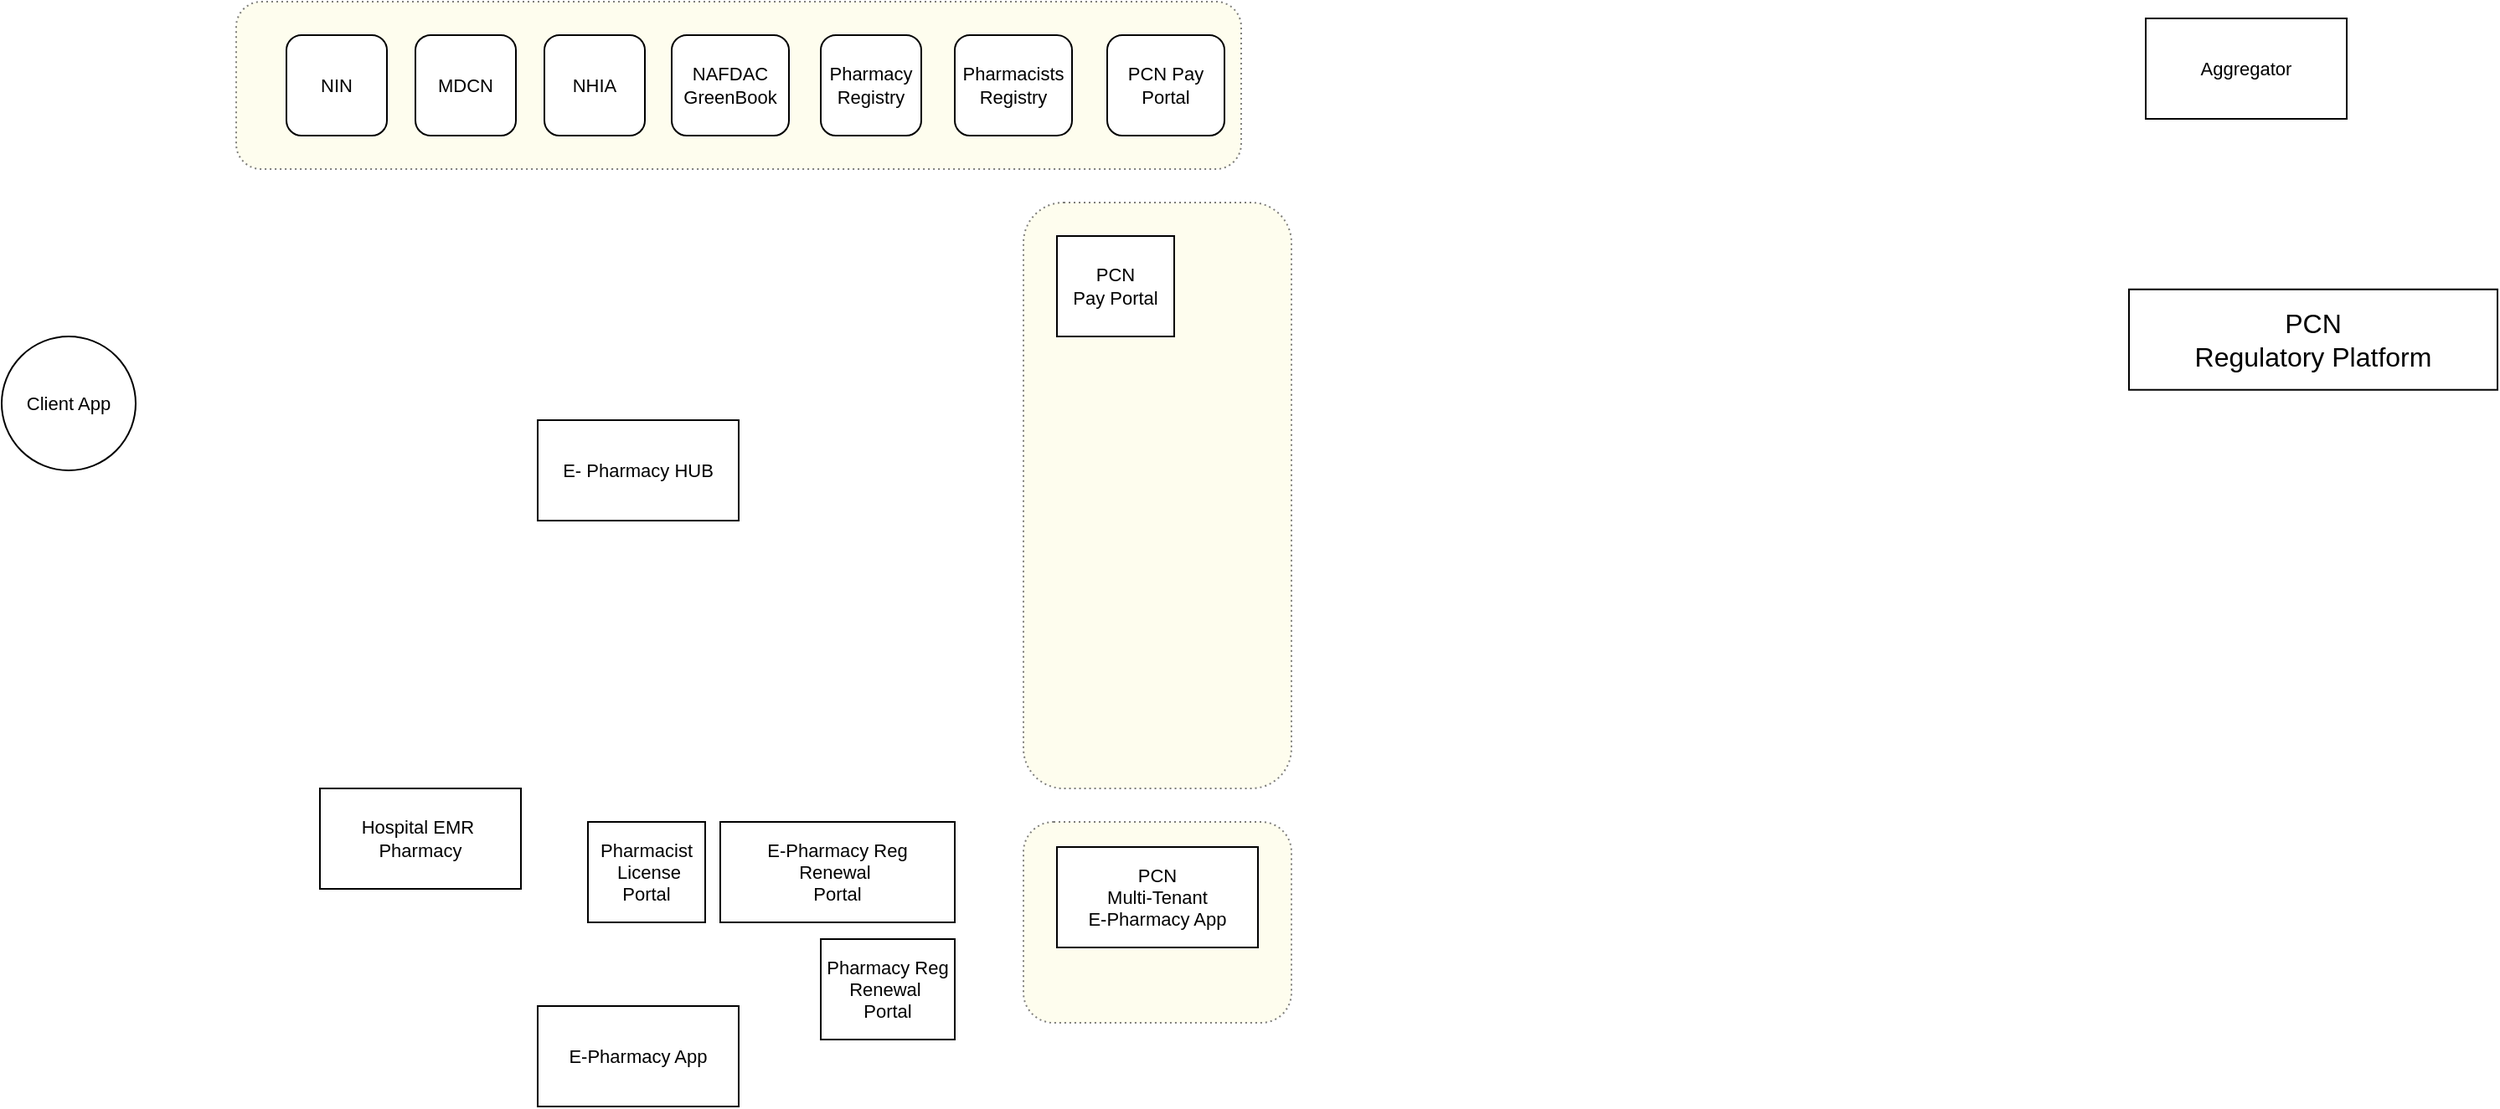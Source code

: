 <mxfile version="28.1.2" pages="14">
  <diagram id="loRlMISOd3kkg8Yv4k69" name="Architecture">
    <mxGraphModel dx="883" dy="646" grid="1" gridSize="10" guides="1" tooltips="1" connect="1" arrows="1" fold="1" page="1" pageScale="1" pageWidth="1654" pageHeight="1169" math="0" shadow="0">
      <root>
        <mxCell id="0" />
        <mxCell id="1" parent="0" />
        <mxCell id="n4DIMwjYOWdEi_oas1vT-5" value="" style="rounded=1;whiteSpace=wrap;html=1;dashed=1;dashPattern=1 2;fillColor=light-dark(#fefcdd, #ededed);fillStyle=solid;opacity=50;" vertex="1" parent="1">
          <mxGeometry x="620" y="540" width="160" height="120" as="geometry" />
        </mxCell>
        <mxCell id="n4DIMwjYOWdEi_oas1vT-4" value="" style="rounded=1;whiteSpace=wrap;html=1;dashed=1;dashPattern=1 2;fillColor=light-dark(#fefcdd, #ededed);fillStyle=solid;opacity=50;" vertex="1" parent="1">
          <mxGeometry x="620" y="170" width="160" height="350" as="geometry" />
        </mxCell>
        <mxCell id="n4DIMwjYOWdEi_oas1vT-2" value="" style="rounded=1;whiteSpace=wrap;html=1;dashed=1;dashPattern=1 2;fillColor=light-dark(#fefcdd, #ededed);fillStyle=solid;opacity=50;" vertex="1" parent="1">
          <mxGeometry x="150" y="50" width="600" height="100" as="geometry" />
        </mxCell>
        <mxCell id="nw8wwmSCOXkbSJmAc5Qa-4" value="E- Pharmacy HUB" style="whiteSpace=wrap;html=1;fontFamily=Helvetica;fontSize=11;fontColor=default;labelBackgroundColor=default;" parent="1" vertex="1">
          <mxGeometry x="330" y="300" width="120" height="60" as="geometry" />
        </mxCell>
        <mxCell id="nw8wwmSCOXkbSJmAc5Qa-5" value="&lt;font style=&quot;font-size: 16px;&quot;&gt;PCN&lt;/font&gt;&lt;div&gt;&lt;font style=&quot;font-size: 16px;&quot;&gt;Regulatory Platform&lt;/font&gt;&lt;/div&gt;" style="whiteSpace=wrap;html=1;fontSize=11;labelBackgroundColor=default;" parent="1" vertex="1">
          <mxGeometry x="1280" y="221.87" width="220" height="60" as="geometry" />
        </mxCell>
        <mxCell id="nw8wwmSCOXkbSJmAc5Qa-6" value="PCN&lt;div&gt;Multi-Tenant&lt;/div&gt;&lt;div&gt;E-Pharmacy App&lt;/div&gt;" style="rounded=1;whiteSpace=wrap;html=1;fontSize=11;labelBackgroundColor=default;arcSize=0;" parent="1" vertex="1">
          <mxGeometry x="640" y="555" width="120" height="60" as="geometry" />
        </mxCell>
        <mxCell id="nw8wwmSCOXkbSJmAc5Qa-8" value="Client App" style="ellipse;whiteSpace=wrap;html=1;fontSize=11;labelBackgroundColor=default;" parent="1" vertex="1">
          <mxGeometry x="10" y="250" width="80" height="80" as="geometry" />
        </mxCell>
        <mxCell id="nw8wwmSCOXkbSJmAc5Qa-9" value="NIN" style="rounded=1;whiteSpace=wrap;html=1;fontSize=11;labelBackgroundColor=default;" parent="1" vertex="1">
          <mxGeometry x="180" y="70" width="60" height="60" as="geometry" />
        </mxCell>
        <mxCell id="nw8wwmSCOXkbSJmAc5Qa-10" value="E-Pharmacy App" style="whiteSpace=wrap;html=1;fontSize=11;labelBackgroundColor=default;" parent="1" vertex="1">
          <mxGeometry x="330" y="650" width="120" height="60" as="geometry" />
        </mxCell>
        <mxCell id="nw8wwmSCOXkbSJmAc5Qa-11" value="Aggregator" style="whiteSpace=wrap;html=1;fontSize=11;labelBackgroundColor=default;" parent="1" vertex="1">
          <mxGeometry x="1290" y="60" width="120" height="60" as="geometry" />
        </mxCell>
        <mxCell id="nw8wwmSCOXkbSJmAc5Qa-14" value="Pharmacy Reg&lt;div&gt;Renewal&amp;nbsp;&lt;/div&gt;&lt;div&gt;Portal&lt;/div&gt;" style="whiteSpace=wrap;html=1;fontSize=11;labelBackgroundColor=default;" parent="1" vertex="1">
          <mxGeometry x="499" y="610" width="80" height="60" as="geometry" />
        </mxCell>
        <mxCell id="nw8wwmSCOXkbSJmAc5Qa-15" value="E-Pharmacy Reg&lt;div&gt;Renewal&amp;nbsp;&lt;/div&gt;&lt;div&gt;Portal&lt;/div&gt;" style="whiteSpace=wrap;html=1;fontSize=11;labelBackgroundColor=default;" parent="1" vertex="1">
          <mxGeometry x="439" y="540" width="140" height="60" as="geometry" />
        </mxCell>
        <mxCell id="nw8wwmSCOXkbSJmAc5Qa-16" value="Pharmacist&lt;div&gt;&amp;nbsp;License&lt;/div&gt;&lt;div&gt;Portal&lt;/div&gt;" style="whiteSpace=wrap;html=1;fontSize=11;labelBackgroundColor=default;align=center;" parent="1" vertex="1">
          <mxGeometry x="360" y="540" width="70" height="60" as="geometry" />
        </mxCell>
        <mxCell id="nw8wwmSCOXkbSJmAc5Qa-17" value="PCN&lt;div&gt;Pay Portal&lt;/div&gt;" style="whiteSpace=wrap;html=1;fontSize=11;labelBackgroundColor=default;align=center;" parent="1" vertex="1">
          <mxGeometry x="640" y="190" width="70" height="60" as="geometry" />
        </mxCell>
        <mxCell id="nw8wwmSCOXkbSJmAc5Qa-23" value="MDCN" style="rounded=1;whiteSpace=wrap;html=1;fontSize=11;labelBackgroundColor=default;" parent="1" vertex="1">
          <mxGeometry x="257" y="70" width="60" height="60" as="geometry" />
        </mxCell>
        <mxCell id="nw8wwmSCOXkbSJmAc5Qa-24" value="Hospital EMR&amp;nbsp;&lt;div&gt;Pharmacy&lt;/div&gt;" style="whiteSpace=wrap;html=1;fontSize=11;labelBackgroundColor=default;" parent="1" vertex="1">
          <mxGeometry x="200" y="520" width="120" height="60" as="geometry" />
        </mxCell>
        <mxCell id="n4DIMwjYOWdEi_oas1vT-3" value="NHIA" style="rounded=1;whiteSpace=wrap;html=1;fontSize=11;labelBackgroundColor=default;" vertex="1" parent="1">
          <mxGeometry x="334" y="70" width="60" height="60" as="geometry" />
        </mxCell>
        <mxCell id="n4DIMwjYOWdEi_oas1vT-6" value="Pharmacy Registry" style="rounded=1;whiteSpace=wrap;html=1;fontSize=11;labelBackgroundColor=default;" vertex="1" parent="1">
          <mxGeometry x="499" y="70" width="60" height="60" as="geometry" />
        </mxCell>
        <mxCell id="n4DIMwjYOWdEi_oas1vT-7" value="Pharmacists&lt;div&gt;Registry&lt;/div&gt;" style="rounded=1;whiteSpace=wrap;html=1;fontSize=11;labelBackgroundColor=default;" vertex="1" parent="1">
          <mxGeometry x="579" y="70" width="70" height="60" as="geometry" />
        </mxCell>
        <mxCell id="n4DIMwjYOWdEi_oas1vT-8" value="NAFDAC GreenBook" style="rounded=1;whiteSpace=wrap;html=1;fontSize=11;labelBackgroundColor=default;" vertex="1" parent="1">
          <mxGeometry x="410" y="70" width="70" height="60" as="geometry" />
        </mxCell>
        <mxCell id="n4DIMwjYOWdEi_oas1vT-9" value="PCN Pay Portal" style="rounded=1;whiteSpace=wrap;html=1;fontSize=11;labelBackgroundColor=default;" vertex="1" parent="1">
          <mxGeometry x="670" y="70" width="70" height="60" as="geometry" />
        </mxCell>
      </root>
    </mxGraphModel>
  </diagram>
  <diagram id="z58UkMzLvxZ88Zd8A9Be" name="Overview">
    <mxGraphModel dx="887" dy="691" grid="1" gridSize="10" guides="1" tooltips="1" connect="1" arrows="1" fold="1" page="1" pageScale="1" pageWidth="1654" pageHeight="1169" math="0" shadow="0">
      <root>
        <mxCell id="0" />
        <mxCell id="1" parent="0" />
        <mxCell id="MFc8TwEXoFbTMnEmnhHI-1" value="Home" style="swimlane;html=1;childLayout=stackLayout;resizeParent=1;resizeParentMax=0;horizontal=0;startSize=20;horizontalStack=0;whiteSpace=wrap;" parent="1" vertex="1">
          <mxGeometry x="130" y="40" width="1230" height="160" as="geometry" />
        </mxCell>
        <mxCell id="LoFIVnIxgqHAPjGkEJDm-10" value="Pharmacy" style="swimlane;html=1;childLayout=stackLayout;resizeParent=1;resizeParentMax=0;horizontal=0;startSize=20;horizontalStack=0;whiteSpace=wrap;" parent="1" vertex="1">
          <mxGeometry x="130" y="401" width="1230" height="370" as="geometry" />
        </mxCell>
        <mxCell id="LoFIVnIxgqHAPjGkEJDm-11" value="&lt;span style=&quot;font-weight: normal;&quot;&gt;Pharmacist (Dispenser)&lt;/span&gt;" style="swimlane;html=1;startSize=20;horizontal=0;" parent="LoFIVnIxgqHAPjGkEJDm-10" vertex="1">
          <mxGeometry x="20" width="1210" height="238.5" as="geometry" />
        </mxCell>
        <mxCell id="pY2IG1z-wTK03OjL8tBm-23" style="edgeStyle=none;curved=1;rounded=0;orthogonalLoop=1;jettySize=auto;html=1;exitX=0.5;exitY=0;exitDx=0;exitDy=0;fontSize=12;startSize=8;endSize=8;" parent="LoFIVnIxgqHAPjGkEJDm-11" edge="1">
          <mxGeometry relative="1" as="geometry">
            <mxPoint x="535" y="33" as="sourcePoint" />
            <mxPoint x="535" y="33" as="targetPoint" />
          </mxGeometry>
        </mxCell>
        <mxCell id="rbwfsHjghB3MCF1E4nQx-14" value="&lt;span style=&quot;font-family: Calibri, sans-serif; font-size: 17px; font-weight: 700;&quot;&gt;E. Prescription Processing&lt;/span&gt;" style="points=[[0.25,0,0],[0.5,0,0],[0.75,0,0],[1,0.25,0],[1,0.5,0],[1,0.75,0],[0.75,1,0],[0.5,1,0],[0.25,1,0],[0,0.75,0],[0,0.5,0],[0,0.25,0]];shape=mxgraph.bpmn.task2;whiteSpace=wrap;rectStyle=rounded;size=10;html=1;container=1;expand=0;collapsible=0;taskMarker=abstract;isLoopSub=1;" parent="LoFIVnIxgqHAPjGkEJDm-11" vertex="1">
          <mxGeometry x="271" y="65" width="170" height="105" as="geometry" />
        </mxCell>
        <mxCell id="rbwfsHjghB3MCF1E4nQx-20" value="&lt;b style=&quot;caret-color: rgb(0, 0, 0); color: rgb(0, 0, 0); font-family: &amp;quot;Helvetica Neue&amp;quot;; font-size: 12px; font-style: normal; font-variant-caps: normal; letter-spacing: normal; text-align: center; text-indent: 0px; text-transform: none; white-space: normal; word-spacing: 0px; text-size-adjust: auto; -webkit-text-stroke-width: 0px; text-decoration: none;&quot;&gt;&lt;font style=&quot;font-size: 17px;&quot;&gt;J: Medication Follow-up and Monitoring&lt;/font&gt;&lt;/b&gt;" style="points=[[0.25,0,0],[0.5,0,0],[0.75,0,0],[1,0.25,0],[1,0.5,0],[1,0.75,0],[0.75,1,0],[0.5,1,0],[0.25,1,0],[0,0.75,0],[0,0.5,0],[0,0.25,0]];shape=mxgraph.bpmn.task2;whiteSpace=wrap;rectStyle=rounded;size=10;html=1;container=1;expand=0;collapsible=0;taskMarker=abstract;isLoopSub=1;" parent="LoFIVnIxgqHAPjGkEJDm-11" vertex="1">
          <mxGeometry x="860" y="62" width="150" height="107.5" as="geometry" />
        </mxCell>
        <mxCell id="hWOvcG9va4g8bHCoOeRZ-1" value="&lt;p style=&quot;line-height: 1.2; margin-top: 0pt; margin-bottom: 0pt;&quot; dir=&quot;ltr&quot;&gt;&lt;span style=&quot;font-family: Calibri, sans-serif; font-weight: 700; font-variant-numeric: normal; font-variant-east-asian: normal; font-variant-alternates: normal; font-variant-position: normal; vertical-align: baseline;&quot;&gt;&lt;font style=&quot;font-size: 17px;&quot;&gt;A: ePharmacy Registration and Renewal&lt;/font&gt;&lt;/span&gt;&lt;/p&gt;" style="points=[[0.25,0,0],[0.5,0,0],[0.75,0,0],[1,0.25,0],[1,0.5,0],[1,0.75,0],[0.75,1,0],[0.5,1,0],[0.25,1,0],[0,0.75,0],[0,0.5,0],[0,0.25,0]];shape=mxgraph.bpmn.task2;whiteSpace=wrap;rectStyle=rounded;size=10;html=1;container=1;expand=0;collapsible=0;taskMarker=abstract;isLoopSub=1;" parent="LoFIVnIxgqHAPjGkEJDm-11" vertex="1">
          <mxGeometry x="75" y="65" width="170" height="105" as="geometry" />
        </mxCell>
        <mxCell id="rbwfsHjghB3MCF1E4nQx-26" value="&lt;b style=&quot;font-family: &amp;quot;Helvetica Neue&amp;quot;;&quot;&gt;&lt;font style=&quot;font-size: 17px;&quot;&gt;H: Patient Counseling and Education&lt;/font&gt;&lt;/b&gt;" style="points=[[0.25,0,0],[0.5,0,0],[0.75,0,0],[1,0.25,0],[1,0.5,0],[1,0.75,0],[0.75,1,0],[0.5,1,0],[0.25,1,0],[0,0.75,0],[0,0.5,0],[0,0.25,0]];shape=mxgraph.bpmn.task2;whiteSpace=wrap;rectStyle=rounded;size=10;html=1;container=1;expand=0;collapsible=0;taskMarker=abstract;isLoopSub=1;" parent="LoFIVnIxgqHAPjGkEJDm-11" vertex="1">
          <mxGeometry x="472" y="62.5" width="168" height="107.5" as="geometry" />
        </mxCell>
        <mxCell id="j31GTHktSjMGyge3iwUQ-9" value="&lt;b style=&quot;font-family: &amp;quot;Helvetica Neue&amp;quot;;&quot;&gt;&lt;font style=&quot;font-size: 17px;&quot;&gt;I.Medication Delivery&lt;/font&gt;&lt;/b&gt;" style="points=[[0.25,0,0],[0.5,0,0],[0.75,0,0],[1,0.25,0],[1,0.5,0],[1,0.75,0],[0.75,1,0],[0.5,1,0],[0.25,1,0],[0,0.75,0],[0,0.5,0],[0,0.25,0]];shape=mxgraph.bpmn.task2;whiteSpace=wrap;rectStyle=rounded;size=10;html=1;container=1;expand=0;collapsible=0;taskMarker=abstract;isLoopSub=1;" parent="LoFIVnIxgqHAPjGkEJDm-11" vertex="1">
          <mxGeometry x="677" y="62" width="143" height="108" as="geometry" />
        </mxCell>
        <mxCell id="glnGISZErL5WTelmtFJf-1" style="edgeStyle=orthogonalEdgeStyle;rounded=0;orthogonalLoop=1;jettySize=auto;html=1;exitX=1;exitY=0.5;exitDx=0;exitDy=0;exitPerimeter=0;entryX=0;entryY=0.5;entryDx=0;entryDy=0;entryPerimeter=0;" parent="LoFIVnIxgqHAPjGkEJDm-11" source="rbwfsHjghB3MCF1E4nQx-26" target="j31GTHktSjMGyge3iwUQ-9" edge="1">
          <mxGeometry relative="1" as="geometry" />
        </mxCell>
        <mxCell id="glnGISZErL5WTelmtFJf-2" style="edgeStyle=orthogonalEdgeStyle;rounded=0;orthogonalLoop=1;jettySize=auto;html=1;exitX=1;exitY=0.5;exitDx=0;exitDy=0;exitPerimeter=0;entryX=0;entryY=0.5;entryDx=0;entryDy=0;entryPerimeter=0;" parent="LoFIVnIxgqHAPjGkEJDm-11" source="j31GTHktSjMGyge3iwUQ-9" target="rbwfsHjghB3MCF1E4nQx-20" edge="1">
          <mxGeometry relative="1" as="geometry" />
        </mxCell>
        <mxCell id="LoFIVnIxgqHAPjGkEJDm-12" value="&lt;span style=&quot;font-weight: normal;&quot;&gt;Pharmacy Technician&lt;/span&gt;" style="swimlane;html=1;startSize=20;horizontal=0;" parent="LoFIVnIxgqHAPjGkEJDm-10" vertex="1">
          <mxGeometry x="20" y="238.5" width="1210" height="131.5" as="geometry" />
        </mxCell>
        <mxCell id="rbwfsHjghB3MCF1E4nQx-25" value="&lt;b style=&quot;font-family: &amp;quot;Helvetica Neue&amp;quot;;&quot;&gt;&lt;font style=&quot;font-size: 18px;&quot;&gt;G. Medication Preparation and Dispensing&lt;/font&gt;&lt;/b&gt;" style="points=[[0.25,0,0],[0.5,0,0],[0.75,0,0],[1,0.25,0],[1,0.5,0],[1,0.75,0],[0.75,1,0],[0.5,1,0],[0.25,1,0],[0,0.75,0],[0,0.5,0],[0,0.25,0]];shape=mxgraph.bpmn.task2;whiteSpace=wrap;rectStyle=rounded;size=10;html=1;container=1;expand=0;collapsible=0;taskMarker=abstract;isLoopSub=1;" parent="LoFIVnIxgqHAPjGkEJDm-12" vertex="1">
          <mxGeometry x="435" y="20.75" width="150" height="90" as="geometry" />
        </mxCell>
        <mxCell id="rbwfsHjghB3MCF1E4nQx-15" value="&lt;b&gt;&lt;font style=&quot;font-size: 17px;&quot;&gt;F. Billing and Payment&lt;/font&gt;&lt;/b&gt;" style="points=[[0.25,0,0],[0.5,0,0],[0.75,0,0],[1,0.25,0],[1,0.5,0],[1,0.75,0],[0.75,1,0],[0.5,1,0],[0.25,1,0],[0,0.75,0],[0,0.5,0],[0,0.25,0]];shape=mxgraph.bpmn.task2;whiteSpace=wrap;rectStyle=rounded;size=10;html=1;container=1;expand=0;collapsible=0;taskMarker=abstract;isLoopSub=1;" parent="LoFIVnIxgqHAPjGkEJDm-12" vertex="1">
          <mxGeometry x="95" y="20.75" width="155" height="89.25" as="geometry" />
        </mxCell>
        <mxCell id="mO-Ss3jojX78nDSTS4M6-1" style="edgeStyle=orthogonalEdgeStyle;rounded=0;orthogonalLoop=1;jettySize=auto;html=1;exitX=1;exitY=0.75;exitDx=0;exitDy=0;exitPerimeter=0;entryX=0;entryY=0.75;entryDx=0;entryDy=0;entryPerimeter=0;" parent="LoFIVnIxgqHAPjGkEJDm-12" source="rbwfsHjghB3MCF1E4nQx-15" target="rbwfsHjghB3MCF1E4nQx-25" edge="1">
          <mxGeometry relative="1" as="geometry" />
        </mxCell>
        <mxCell id="fSOSeX6aLpnIBjX_JAZY-1" style="edgeStyle=orthogonalEdgeStyle;rounded=0;orthogonalLoop=1;jettySize=auto;html=1;exitX=0.5;exitY=1;exitDx=0;exitDy=0;exitPerimeter=0;entryX=0.971;entryY=0.408;entryDx=0;entryDy=0;entryPerimeter=0;dashed=1;" parent="LoFIVnIxgqHAPjGkEJDm-10" source="rbwfsHjghB3MCF1E4nQx-14" target="rbwfsHjghB3MCF1E4nQx-15" edge="1">
          <mxGeometry relative="1" as="geometry">
            <Array as="points">
              <mxPoint x="376" y="296" />
            </Array>
          </mxGeometry>
        </mxCell>
        <mxCell id="mO-Ss3jojX78nDSTS4M6-2" style="edgeStyle=orthogonalEdgeStyle;rounded=0;orthogonalLoop=1;jettySize=auto;html=1;exitX=0.5;exitY=0;exitDx=0;exitDy=0;exitPerimeter=0;entryX=0.22;entryY=0.981;entryDx=0;entryDy=0;entryPerimeter=0;dashed=1;" parent="LoFIVnIxgqHAPjGkEJDm-10" source="rbwfsHjghB3MCF1E4nQx-25" target="rbwfsHjghB3MCF1E4nQx-26" edge="1">
          <mxGeometry relative="1" as="geometry" />
        </mxCell>
        <mxCell id="LoFIVnIxgqHAPjGkEJDm-16" value="Health facility" style="swimlane;html=1;childLayout=stackLayout;resizeParent=1;resizeParentMax=0;horizontal=0;startSize=20;horizontalStack=0;whiteSpace=wrap;" parent="1" vertex="1">
          <mxGeometry x="130" y="201" width="1230" height="200" as="geometry" />
        </mxCell>
        <mxCell id="LoFIVnIxgqHAPjGkEJDm-17" value="&lt;span style=&quot;font-weight: normal;&quot;&gt;Prescriber (Doctor or others)&lt;/span&gt;" style="swimlane;html=1;startSize=20;horizontal=0;" parent="LoFIVnIxgqHAPjGkEJDm-16" vertex="1">
          <mxGeometry x="20" width="1210" height="200" as="geometry" />
        </mxCell>
        <mxCell id="rbwfsHjghB3MCF1E4nQx-9" value="&lt;span style=&quot;font-family: Calibri, sans-serif; font-size: 17px; font-weight: 700;&quot;&gt;D. Prescription Generation&lt;/span&gt;" style="points=[[0.25,0,0],[0.5,0,0],[0.75,0,0],[1,0.25,0],[1,0.5,0],[1,0.75,0],[0.75,1,0],[0.5,1,0],[0.25,1,0],[0,0.75,0],[0,0.5,0],[0,0.25,0]];shape=mxgraph.bpmn.task2;whiteSpace=wrap;rectStyle=rounded;size=10;html=1;container=1;expand=0;collapsible=0;taskMarker=abstract;isLoopSub=1;" parent="LoFIVnIxgqHAPjGkEJDm-17" vertex="1">
          <mxGeometry x="445" y="49" width="145" height="80" as="geometry" />
        </mxCell>
        <mxCell id="rbwfsHjghB3MCF1E4nQx-11" value="&lt;span style=&quot;font-family: Calibri, sans-serif; font-size: 17px; font-weight: 700;&quot;&gt;C. Client Registration&lt;/span&gt;" style="points=[[0.25,0,0],[0.5,0,0],[0.75,0,0],[1,0.25,0],[1,0.5,0],[1,0.75,0],[0.75,1,0],[0.5,1,0],[0.25,1,0],[0,0.75,0],[0,0.5,0],[0,0.25,0]];shape=mxgraph.bpmn.task2;whiteSpace=wrap;rectStyle=rounded;size=10;html=1;container=1;expand=0;collapsible=0;taskMarker=abstract;isLoopSub=1;" parent="LoFIVnIxgqHAPjGkEJDm-17" vertex="1">
          <mxGeometry x="190" y="44" width="170" height="90" as="geometry" />
        </mxCell>
        <mxCell id="j31GTHktSjMGyge3iwUQ-5" style="edgeStyle=orthogonalEdgeStyle;rounded=0;orthogonalLoop=1;jettySize=auto;html=1;exitX=1;exitY=0.5;exitDx=0;exitDy=0;exitPerimeter=0;entryX=0;entryY=0.5;entryDx=0;entryDy=0;entryPerimeter=0;" parent="LoFIVnIxgqHAPjGkEJDm-17" source="rbwfsHjghB3MCF1E4nQx-11" target="rbwfsHjghB3MCF1E4nQx-9" edge="1">
          <mxGeometry relative="1" as="geometry" />
        </mxCell>
        <mxCell id="rFtyr8tTAtumKJGWqgVe-1" value="Pharmacy" style="swimlane;html=1;childLayout=stackLayout;resizeParent=1;resizeParentMax=0;horizontal=0;startSize=20;horizontalStack=0;whiteSpace=wrap;" parent="1" vertex="1">
          <mxGeometry x="130" y="771" width="1230" height="260" as="geometry" />
        </mxCell>
        <mxCell id="LoFIVnIxgqHAPjGkEJDm-13" value="&lt;span style=&quot;font-weight: normal;&quot;&gt;Dispatch officer&lt;/span&gt;" style="swimlane;html=1;startSize=20;horizontal=0;" parent="rFtyr8tTAtumKJGWqgVe-1" vertex="1">
          <mxGeometry x="20" width="1210" height="140" as="geometry" />
        </mxCell>
        <mxCell id="rbwfsHjghB3MCF1E4nQx-19" value="&lt;b style=&quot;font-family: &amp;quot;Helvetica Neue&amp;quot;;&quot;&gt;&lt;font style=&quot;font-size: 17px;&quot;&gt;I.Medication Delivery&lt;/font&gt;&lt;/b&gt;" style="points=[[0.25,0,0],[0.5,0,0],[0.75,0,0],[1,0.25,0],[1,0.5,0],[1,0.75,0],[0.75,1,0],[0.5,1,0],[0.25,1,0],[0,0.75,0],[0,0.5,0],[0,0.25,0]];shape=mxgraph.bpmn.task2;whiteSpace=wrap;rectStyle=rounded;size=10;html=1;container=1;expand=0;collapsible=0;taskMarker=abstract;isLoopSub=1;" parent="LoFIVnIxgqHAPjGkEJDm-13" vertex="1">
          <mxGeometry x="90" y="30" width="150" height="85" as="geometry" />
        </mxCell>
        <mxCell id="rFtyr8tTAtumKJGWqgVe-2" value="&lt;span style=&quot;font-weight: normal;&quot;&gt;IT Support Staff&lt;/span&gt;" style="swimlane;html=1;startSize=20;horizontal=0;" parent="rFtyr8tTAtumKJGWqgVe-1" vertex="1">
          <mxGeometry x="20" y="140" width="1210" height="120" as="geometry" />
        </mxCell>
        <mxCell id="0o-QgKRdGf-ty1u5dMOb-5" value="&lt;font size=&quot;3&quot; face=&quot;Calibri, sans-serif&quot;&gt;&lt;b&gt;K. Compliance and Monitoring&lt;/b&gt;&lt;/font&gt;" style="points=[[0.25,0,0],[0.5,0,0],[0.75,0,0],[1,0.25,0],[1,0.5,0],[1,0.75,0],[0.75,1,0],[0.5,1,0],[0.25,1,0],[0,0.75,0],[0,0.5,0],[0,0.25,0]];shape=mxgraph.bpmn.task2;whiteSpace=wrap;rectStyle=rounded;size=10;html=1;container=1;expand=0;collapsible=0;taskMarker=abstract;isLoopSub=1;" parent="rFtyr8tTAtumKJGWqgVe-2" vertex="1">
          <mxGeometry x="90" y="15" width="130" height="90" as="geometry" />
        </mxCell>
        <mxCell id="jrCfvtgA9gFNqVj08xay-1" value="&lt;b style=&quot;caret-color: rgb(0, 0, 0); color: rgb(0, 0, 0); font-family: Calibri, sans-serif; font-size: 16px; font-style: normal; font-variant-caps: normal; letter-spacing: normal; text-align: center; text-indent: 0px; text-transform: none; white-space: normal; word-spacing: 0px; text-size-adjust: auto; -webkit-text-stroke-width: 0px; text-decoration: none;&quot;&gt;L. ePharmacy Hub&lt;/b&gt;" style="points=[[0.25,0,0],[0.5,0,0],[0.75,0,0],[1,0.25,0],[1,0.5,0],[1,0.75,0],[0.75,1,0],[0.5,1,0],[0.25,1,0],[0,0.75,0],[0,0.5,0],[0,0.25,0]];shape=mxgraph.bpmn.task2;whiteSpace=wrap;rectStyle=rounded;size=10;html=1;container=1;expand=0;collapsible=0;taskMarker=abstract;isLoopSub=1;" parent="rFtyr8tTAtumKJGWqgVe-2" vertex="1">
          <mxGeometry x="260" y="15" width="130" height="90" as="geometry" />
        </mxCell>
        <mxCell id="MFc8TwEXoFbTMnEmnhHI-2" value="&lt;span style=&quot;font-weight: normal;&quot;&gt;Client&lt;/span&gt;" style="swimlane;html=1;startSize=20;horizontal=0;" parent="1" vertex="1">
          <mxGeometry x="150" y="41" width="1210" height="160" as="geometry" />
        </mxCell>
        <mxCell id="rbwfsHjghB3MCF1E4nQx-2" value="&lt;p style=&quot;line-height: 1.2; margin-top: 0pt; margin-bottom: 0pt;&quot; dir=&quot;ltr&quot;&gt;&lt;span style=&quot;font-family: Calibri, sans-serif; font-weight: 700; font-variant-numeric: normal; font-variant-east-asian: normal; font-variant-alternates: normal; font-variant-position: normal; vertical-align: baseline;&quot;&gt;&lt;font style=&quot;font-size: 17px;&quot;&gt;B: Client Self Service&lt;/font&gt;&lt;/span&gt;&lt;/p&gt;&lt;div&gt;&lt;span style=&quot;font-family: Calibri, sans-serif; font-weight: 700; font-variant-numeric: normal; font-variant-east-asian: normal; font-variant-alternates: normal; font-variant-position: normal; vertical-align: baseline;&quot;&gt;&lt;font style=&quot;font-size: 17px;&quot;&gt;&lt;br&gt;&lt;/font&gt;&lt;/span&gt;&lt;/div&gt;" style="points=[[0.25,0,0],[0.5,0,0],[0.75,0,0],[1,0.25,0],[1,0.5,0],[1,0.75,0],[0.75,1,0],[0.5,1,0],[0.25,1,0],[0,0.75,0],[0,0.5,0],[0,0.25,0]];shape=mxgraph.bpmn.task2;whiteSpace=wrap;rectStyle=rounded;size=10;html=1;container=1;expand=0;collapsible=0;taskMarker=abstract;isLoopSub=1;" parent="MFc8TwEXoFbTMnEmnhHI-2" vertex="1">
          <mxGeometry x="90" y="50" width="130" height="80" as="geometry" />
        </mxCell>
        <mxCell id="NF6xD1YKoZYoRi2ocbhl-1" value="&lt;span style=&quot;font-weight: normal;&quot;&gt;system&lt;/span&gt;" style="swimlane;html=1;startSize=20;horizontal=0;" parent="1" vertex="1">
          <mxGeometry x="150" y="1031" width="1210" height="120" as="geometry" />
        </mxCell>
        <mxCell id="0o-QgKRdGf-ty1u5dMOb-1" value="PCN" style="swimlane;html=1;startSize=20;horizontal=0;" parent="NF6xD1YKoZYoRi2ocbhl-1" vertex="1">
          <mxGeometry x="-20" width="1230" height="120" as="geometry" />
        </mxCell>
        <mxCell id="rbwfsHjghB3MCF1E4nQx-28" value="&lt;b style=&quot;caret-color: rgb(0, 0, 0); color: rgb(0, 0, 0); font-family: Calibri, sans-serif; font-size: 16px; font-style: normal; font-variant-caps: normal; letter-spacing: normal; text-align: center; text-indent: 0px; text-transform: none; white-space: normal; word-spacing: 0px; text-size-adjust: auto; -webkit-text-stroke-width: 0px; text-decoration: none;&quot;&gt;L. ePharmacy Hub&lt;/b&gt;" style="points=[[0.25,0,0],[0.5,0,0],[0.75,0,0],[1,0.25,0],[1,0.5,0],[1,0.75,0],[0.75,1,0],[0.5,1,0],[0.25,1,0],[0,0.75,0],[0,0.5,0],[0,0.25,0]];shape=mxgraph.bpmn.task2;whiteSpace=wrap;rectStyle=rounded;size=10;html=1;container=1;expand=0;collapsible=0;taskMarker=abstract;isLoopSub=1;" parent="0o-QgKRdGf-ty1u5dMOb-1" vertex="1">
          <mxGeometry x="110" y="15" width="130" height="90" as="geometry" />
        </mxCell>
        <mxCell id="pJNABS32YhO5VvJIZmlg-1" style="edgeStyle=orthogonalEdgeStyle;rounded=0;orthogonalLoop=1;jettySize=auto;html=1;exitX=0;exitY=0.5;exitDx=0;exitDy=0;exitPerimeter=0;dashed=1;entryX=0;entryY=0.5;entryDx=0;entryDy=0;entryPerimeter=0;" parent="1" source="rbwfsHjghB3MCF1E4nQx-2" target="rbwfsHjghB3MCF1E4nQx-15" edge="1">
          <mxGeometry relative="1" as="geometry">
            <Array as="points">
              <mxPoint x="200" y="131" />
              <mxPoint x="200" y="705" />
            </Array>
          </mxGeometry>
        </mxCell>
        <mxCell id="GIyc6RXlZ3BgPBUXT4LW-1" style="edgeStyle=orthogonalEdgeStyle;rounded=0;orthogonalLoop=1;jettySize=auto;html=1;exitX=0.5;exitY=1;exitDx=0;exitDy=0;exitPerimeter=0;entryX=0.5;entryY=0;entryDx=0;entryDy=0;entryPerimeter=0;dashed=1;" parent="1" source="rbwfsHjghB3MCF1E4nQx-9" target="rbwfsHjghB3MCF1E4nQx-14" edge="1">
          <mxGeometry relative="1" as="geometry">
            <Array as="points">
              <mxPoint x="668" y="370" />
              <mxPoint x="506" y="370" />
            </Array>
          </mxGeometry>
        </mxCell>
        <mxCell id="Ti2bzhwGVA5v1lbKGpUR-1" style="edgeStyle=orthogonalEdgeStyle;rounded=0;orthogonalLoop=1;jettySize=auto;html=1;exitX=0.75;exitY=1;exitDx=0;exitDy=0;exitPerimeter=0;entryX=1;entryY=0.25;entryDx=0;entryDy=0;entryPerimeter=0;dashed=1;" parent="1" source="rbwfsHjghB3MCF1E4nQx-26" target="rbwfsHjghB3MCF1E4nQx-19" edge="1">
          <mxGeometry relative="1" as="geometry" />
        </mxCell>
        <mxCell id="Ti2bzhwGVA5v1lbKGpUR-2" style="edgeStyle=orthogonalEdgeStyle;rounded=0;orthogonalLoop=1;jettySize=auto;html=1;exitX=1;exitY=0.75;exitDx=0;exitDy=0;exitPerimeter=0;entryX=0.25;entryY=1;entryDx=0;entryDy=0;entryPerimeter=0;dashed=1;" parent="1" source="rbwfsHjghB3MCF1E4nQx-19" target="rbwfsHjghB3MCF1E4nQx-20" edge="1">
          <mxGeometry relative="1" as="geometry" />
        </mxCell>
      </root>
    </mxGraphModel>
  </diagram>
  <diagram id="xgjKoP19137VQ2aTJFlR" name="a-pharmacy_registration_Renewal">
    <mxGraphModel dx="3368" dy="2073" grid="1" gridSize="10" guides="1" tooltips="1" connect="1" arrows="1" fold="1" page="1" pageScale="1" pageWidth="1654" pageHeight="1169" math="0" shadow="0">
      <root>
        <mxCell id="0" />
        <mxCell id="1" parent="0" />
        <mxCell id="HhBTv-T1H6MdVlkLmhRL-104" value="&lt;span id=&quot;docs-internal-guid-90e6494d-7fff-451f-3478-2fb641c76356&quot; style=&quot;font-weight:normal;&quot;&gt;&lt;p style=&quot;line-height:1.2;margin-top:0pt;margin-bottom:0pt;&quot; dir=&quot;ltr&quot;&gt;&lt;span style=&quot;font-size: 12pt; font-family: Calibri, sans-serif; background-color: transparent; font-weight: 700; font-variant-numeric: normal; font-variant-east-asian: normal; font-variant-alternates: normal; font-variant-position: normal; font-variant-emoji: normal; vertical-align: baseline; white-space-collapse: preserve;&quot;&gt;&lt;br&gt;&lt;/span&gt;&lt;/p&gt;&lt;p style=&quot;line-height:1.2;margin-top:0pt;margin-bottom:0pt;&quot; dir=&quot;ltr&quot;&gt;&lt;span style=&quot;font-size: 12pt; font-family: Calibri, sans-serif; background-color: transparent; font-weight: 700; font-variant-numeric: normal; font-variant-east-asian: normal; font-variant-alternates: normal; font-variant-position: normal; font-variant-emoji: normal; vertical-align: baseline; white-space-collapse: preserve;&quot;&gt;A. ePharmacy Registration and Renewal&lt;/span&gt;&lt;/p&gt;&lt;div&gt;&lt;span style=&quot;font-size: 12pt; font-family: Calibri, sans-serif; background-color: transparent; font-weight: 700; font-variant-numeric: normal; font-variant-east-asian: normal; font-variant-alternates: normal; font-variant-position: normal; font-variant-emoji: normal; vertical-align: baseline; white-space-collapse: preserve;&quot;&gt;&lt;br&gt;&lt;/span&gt;&lt;/div&gt;&lt;/span&gt;" style="swimlane;html=1;childLayout=stackLayout;resizeParent=1;resizeParentMax=0;horizontal=1;startSize=40;horizontalStack=0;whiteSpace=wrap;strokeColor=#330000;" parent="1" vertex="1">
          <mxGeometry x="-1614.5" y="-1130" width="1540" height="820" as="geometry">
            <mxRectangle x="200" y="120" width="300" height="70" as="alternateBounds" />
          </mxGeometry>
        </mxCell>
        <mxCell id="HhBTv-T1H6MdVlkLmhRL-105" value="ePharmacy Organization" style="swimlane;html=1;startSize=20;horizontal=0;" parent="HhBTv-T1H6MdVlkLmhRL-104" vertex="1">
          <mxGeometry y="40" width="1540" height="780" as="geometry" />
        </mxCell>
        <mxCell id="HhBTv-T1H6MdVlkLmhRL-106" value="" style="edgeStyle=none;curved=1;rounded=0;orthogonalLoop=1;jettySize=auto;html=1;fontSize=12;startSize=8;endSize=8;entryX=0;entryY=0.5;entryDx=0;entryDy=0;" parent="HhBTv-T1H6MdVlkLmhRL-105" source="HhBTv-T1H6MdVlkLmhRL-107" target="HhBTv-T1H6MdVlkLmhRL-115" edge="1">
          <mxGeometry relative="1" as="geometry">
            <mxPoint x="119" y="298.17" as="targetPoint" />
          </mxGeometry>
        </mxCell>
        <mxCell id="HhBTv-T1H6MdVlkLmhRL-107" value="" style="ellipse;whiteSpace=wrap;html=1;aspect=fixed;" parent="HhBTv-T1H6MdVlkLmhRL-105" vertex="1">
          <mxGeometry x="51" y="278.17" width="40" height="40" as="geometry" />
        </mxCell>
        <mxCell id="HhBTv-T1H6MdVlkLmhRL-108" value="Start" style="text;html=1;align=center;verticalAlign=middle;whiteSpace=wrap;rounded=0;" parent="HhBTv-T1H6MdVlkLmhRL-105" vertex="1">
          <mxGeometry x="41" y="340" width="60" height="30" as="geometry" />
        </mxCell>
        <mxCell id="HhBTv-T1H6MdVlkLmhRL-111" value="" style="edgeStyle=orthogonalEdgeStyle;rounded=0;orthogonalLoop=1;jettySize=auto;html=1;" parent="HhBTv-T1H6MdVlkLmhRL-105" source="HhBTv-T1H6MdVlkLmhRL-115" target="HhBTv-T1H6MdVlkLmhRL-117" edge="1">
          <mxGeometry relative="1" as="geometry" />
        </mxCell>
        <mxCell id="HhBTv-T1H6MdVlkLmhRL-112" value="&lt;font style=&quot;font-size: 11px;&quot;&gt;New&lt;/font&gt;&lt;div&gt;&lt;font style=&quot;font-size: 11px;&quot;&gt;Registration&lt;/font&gt;&lt;/div&gt;" style="edgeLabel;html=1;align=center;verticalAlign=middle;resizable=0;points=[];" parent="HhBTv-T1H6MdVlkLmhRL-111" vertex="1" connectable="0">
          <mxGeometry x="-0.139" y="1" relative="1" as="geometry">
            <mxPoint x="1" as="offset" />
          </mxGeometry>
        </mxCell>
        <mxCell id="HhBTv-T1H6MdVlkLmhRL-113" style="edgeStyle=orthogonalEdgeStyle;rounded=0;orthogonalLoop=1;jettySize=auto;html=1;entryX=0.5;entryY=0;entryDx=0;entryDy=0;elbow=vertical;exitX=0.5;exitY=0;exitDx=0;exitDy=0;" parent="HhBTv-T1H6MdVlkLmhRL-105" source="HhBTv-T1H6MdVlkLmhRL-115" target="HhBTv-T1H6MdVlkLmhRL-132" edge="1">
          <mxGeometry relative="1" as="geometry">
            <Array as="points">
              <mxPoint x="191" y="100" />
              <mxPoint x="1465" y="100" />
            </Array>
          </mxGeometry>
        </mxCell>
        <mxCell id="HhBTv-T1H6MdVlkLmhRL-114" value="&lt;font style=&quot;font-size: 11px;&quot;&gt;Renewal&lt;/font&gt;" style="edgeLabel;html=1;align=center;verticalAlign=middle;resizable=0;points=[];" parent="HhBTv-T1H6MdVlkLmhRL-113" vertex="1" connectable="0">
          <mxGeometry x="-0.235" y="4" relative="1" as="geometry">
            <mxPoint x="-1" as="offset" />
          </mxGeometry>
        </mxCell>
        <mxCell id="HhBTv-T1H6MdVlkLmhRL-115" value="1. &lt;span id=&quot;docs-internal-guid-3bcd427b-7fff-c62a-c262-7b20fb6aac94&quot;&gt;&lt;span style=&quot;font-size: 12pt; font-family: Calibri, sans-serif; color: rgb(0, 0, 0); background-color: transparent; font-variant-numeric: normal; font-variant-east-asian: normal; font-variant-alternates: normal; font-variant-position: normal; font-variant-emoji: normal; vertical-align: baseline; white-space-collapse: preserve;&quot;&gt;Registration Status?&lt;/span&gt;&lt;/span&gt;" style="rhombus;whiteSpace=wrap;html=1;rounded=1;" parent="HhBTv-T1H6MdVlkLmhRL-105" vertex="1">
          <mxGeometry x="125" y="236.17" width="121" height="124" as="geometry" />
        </mxCell>
        <mxCell id="HhBTv-T1H6MdVlkLmhRL-117" value="&lt;font&gt;2.&amp;nbsp;&lt;span id=&quot;docs-internal-guid-10d206ac-7fff-4272-c35f-0a98487cb3c9&quot;&gt;&lt;span style=&quot;font-size: 12pt; font-family: Calibri, sans-serif; background-color: transparent; font-variant-numeric: normal; font-variant-east-asian: normal; font-variant-alternates: normal; font-variant-position: normal; font-variant-emoji: normal; vertical-align: baseline; white-space-collapse: preserve;&quot;&gt;Complete application form &amp;amp; Upload supporting documents&lt;/span&gt;&lt;/span&gt;&lt;/font&gt;" style="whiteSpace=wrap;html=1;rounded=1;" parent="HhBTv-T1H6MdVlkLmhRL-105" vertex="1">
          <mxGeometry x="334" y="246.84" width="180" height="102.67" as="geometry" />
        </mxCell>
        <mxCell id="HhBTv-T1H6MdVlkLmhRL-118" value="" style="edgeStyle=orthogonalEdgeStyle;rounded=0;orthogonalLoop=1;jettySize=auto;html=1;elbow=vertical;exitX=1;exitY=0.5;exitDx=0;exitDy=0;exitPerimeter=0;" parent="HhBTv-T1H6MdVlkLmhRL-105" source="QUk3cd0qM35IAmcfjciq-56" target="HhBTv-T1H6MdVlkLmhRL-145" edge="1">
          <mxGeometry relative="1" as="geometry">
            <mxPoint x="705.0" y="298.154" as="sourcePoint" />
          </mxGeometry>
        </mxCell>
        <mxCell id="HhBTv-T1H6MdVlkLmhRL-122" value="" style="edgeStyle=orthogonalEdgeStyle;rounded=0;orthogonalLoop=1;jettySize=auto;html=1;entryX=0;entryY=0.5;entryDx=0;entryDy=0;entryPerimeter=0;" parent="HhBTv-T1H6MdVlkLmhRL-105" source="HhBTv-T1H6MdVlkLmhRL-117" target="QUk3cd0qM35IAmcfjciq-56" edge="1">
          <mxGeometry relative="1" as="geometry">
            <mxPoint x="698" y="296.154" as="sourcePoint" />
            <mxPoint x="540.0" y="298.154" as="targetPoint" />
          </mxGeometry>
        </mxCell>
        <mxCell id="HhBTv-T1H6MdVlkLmhRL-124" value="" style="edgeStyle=orthogonalEdgeStyle;rounded=0;orthogonalLoop=1;jettySize=auto;html=1;exitX=0.5;exitY=1;exitDx=0;exitDy=0;exitPerimeter=0;" parent="HhBTv-T1H6MdVlkLmhRL-105" source="QUk3cd0qM35IAmcfjciq-60" target="HhBTv-T1H6MdVlkLmhRL-128" edge="1">
          <mxGeometry relative="1" as="geometry">
            <mxPoint x="1170" y="298.143" as="sourcePoint" />
          </mxGeometry>
        </mxCell>
        <mxCell id="HhBTv-T1H6MdVlkLmhRL-128" value="7.&amp;nbsp;&lt;span id=&quot;docs-internal-guid-273d0f55-7fff-d452-f442-78cdb5f1daf7&quot;&gt;&lt;span style=&quot;font-size: 12pt; font-family: Calibri, sans-serif; color: rgb(0, 0, 0); background-color: transparent; font-variant-numeric: normal; font-variant-east-asian: normal; font-variant-alternates: normal; font-variant-position: normal; font-variant-emoji: normal; vertical-align: baseline; white-space-collapse: preserve;&quot;&gt;Payment confirmed?&lt;/span&gt;&lt;/span&gt;" style="rhombus;whiteSpace=wrap;html=1;rounded=1;" parent="HhBTv-T1H6MdVlkLmhRL-105" vertex="1">
          <mxGeometry x="987.5" y="390" width="145" height="124" as="geometry" />
        </mxCell>
        <mxCell id="HhBTv-T1H6MdVlkLmhRL-132" value="12.&amp;nbsp;&lt;span id=&quot;docs-internal-guid-002e8424-7fff-2fd7-58ee-8921fe391d00&quot;&gt;&lt;span style=&quot;font-size: 12pt; font-family: Calibri, sans-serif; color: rgb(0, 0, 0); background-color: transparent; font-variant-numeric: normal; font-variant-east-asian: normal; font-variant-alternates: normal; font-variant-position: normal; font-variant-emoji: normal; vertical-align: baseline; white-space-collapse: preserve;&quot;&gt;&lt;span id=&quot;docs-internal-guid-6ae36f9f-7fff-c955-92f3-b48dc7c347a2&quot;&gt;&lt;span style=&quot;font-size: 12pt; color: rgb(0, 0, 0); background-color: transparent; font-variant-numeric: normal; font-variant-east-asian: normal; font-variant-alternates: normal; font-variant-position: normal; font-variant-emoji: normal; vertical-align: baseline;&quot;&gt;Complete Form B&lt;/span&gt;&lt;/span&gt;&lt;/span&gt;&lt;/span&gt;" style="whiteSpace=wrap;html=1;rounded=1;" parent="HhBTv-T1H6MdVlkLmhRL-105" vertex="1">
          <mxGeometry x="1184.5" y="279.31" width="130" height="56.49" as="geometry" />
        </mxCell>
        <mxCell id="HhBTv-T1H6MdVlkLmhRL-139" value="14.&amp;nbsp;&lt;span id=&quot;docs-internal-guid-273d0f55-7fff-d452-f442-78cdb5f1daf7&quot;&gt;&lt;span style=&quot;font-size: 12pt; font-family: Calibri, sans-serif; color: rgb(0, 0, 0); background-color: transparent; font-variant-numeric: normal; font-variant-east-asian: normal; font-variant-alternates: normal; font-variant-position: normal; font-variant-emoji: normal; vertical-align: baseline; white-space-collapse: preserve;&quot;&gt;Payment confirmed?&lt;/span&gt;&lt;/span&gt;" style="rhombus;whiteSpace=wrap;html=1;rounded=1;" parent="HhBTv-T1H6MdVlkLmhRL-105" vertex="1">
          <mxGeometry x="1324.5" y="390" width="145" height="124" as="geometry" />
        </mxCell>
        <mxCell id="HhBTv-T1H6MdVlkLmhRL-143" value="" style="edgeStyle=orthogonalEdgeStyle;rounded=0;orthogonalLoop=1;jettySize=auto;html=1;elbow=vertical;" parent="HhBTv-T1H6MdVlkLmhRL-105" source="HhBTv-T1H6MdVlkLmhRL-145" edge="1">
          <mxGeometry relative="1" as="geometry">
            <mxPoint x="990.0" y="298.143" as="targetPoint" />
          </mxGeometry>
        </mxCell>
        <mxCell id="HhBTv-T1H6MdVlkLmhRL-144" value="&lt;font style=&quot;font-size: 15px;&quot;&gt;Yes&lt;/font&gt;" style="edgeLabel;html=1;align=center;verticalAlign=middle;resizable=0;points=[];" parent="HhBTv-T1H6MdVlkLmhRL-143" vertex="1" connectable="0">
          <mxGeometry x="-0.294" relative="1" as="geometry">
            <mxPoint as="offset" />
          </mxGeometry>
        </mxCell>
        <mxCell id="HhBTv-T1H6MdVlkLmhRL-145" value="4.&amp;nbsp;&lt;span id=&quot;docs-internal-guid-946cfbb2-7fff-5dde-c198-22983f9791dd&quot;&gt;&lt;span style=&quot;font-size: 12pt; font-family: Calibri, sans-serif; color: rgb(0, 0, 0); background-color: transparent; font-variant-numeric: normal; font-variant-east-asian: normal; font-variant-alternates: normal; font-variant-position: normal; font-variant-emoji: normal; vertical-align: baseline; white-space-collapse: preserve;&quot;&gt;License valid?&lt;/span&gt;&lt;/span&gt;" style="rhombus;whiteSpace=wrap;html=1;rounded=1;" parent="HhBTv-T1H6MdVlkLmhRL-105" vertex="1">
          <mxGeometry x="800" y="235.79" width="110" height="124.21" as="geometry" />
        </mxCell>
        <mxCell id="QUk3cd0qM35IAmcfjciq-1" value="" style="rounded=0;whiteSpace=wrap;html=1;" vertex="1" parent="HhBTv-T1H6MdVlkLmhRL-105">
          <mxGeometry x="20" width="20" height="570" as="geometry" />
        </mxCell>
        <mxCell id="QUk3cd0qM35IAmcfjciq-56" value="3.&amp;nbsp;&lt;span id=&quot;docs-internal-guid-e41e53e6-7fff-e9b1-e712-6808d32931a7&quot;&gt;&lt;span style=&quot;font-size: 12pt; font-family: Calibri, sans-serif; font-variant-numeric: normal; font-variant-east-asian: normal; font-variant-alternates: normal; font-variant-position: normal; vertical-align: baseline; color: rgb(0, 0, 0);&quot;&gt;Validate license (pharmacist and premises) against PCN registry&lt;/span&gt;&lt;/span&gt;" style="points=[[0.25,0,0],[0.5,0,0],[0.75,0,0],[1,0.25,0],[1,0.5,0],[1,0.75,0],[0.75,1,0],[0.5,1,0],[0.25,1,0],[0,0.75,0],[0,0.5,0],[0,0.25,0]];shape=mxgraph.bpmn.task2;whiteSpace=wrap;rectStyle=rounded;size=10;html=1;container=1;expand=0;collapsible=0;taskMarker=script;" vertex="1" parent="HhBTv-T1H6MdVlkLmhRL-105">
          <mxGeometry x="540" y="243.17" width="210" height="110" as="geometry" />
        </mxCell>
        <mxCell id="QUk3cd0qM35IAmcfjciq-59" value="&lt;font style=&quot;font-size: 8px;&quot;&gt;API&lt;/font&gt;" style="text;html=1;align=center;verticalAlign=middle;whiteSpace=wrap;rounded=0;" vertex="1" parent="QUk3cd0qM35IAmcfjciq-56">
          <mxGeometry x="167" y="88.0" width="60" height="30" as="geometry" />
        </mxCell>
        <mxCell id="QUk3cd0qM35IAmcfjciq-58" value="" style="endArrow=classic;html=1;rounded=0;startSize=7;endSize=9;strokeWidth=2;" edge="1" parent="HhBTv-T1H6MdVlkLmhRL-105">
          <mxGeometry width="50" height="50" relative="1" as="geometry">
            <mxPoint x="724" y="348" as="sourcePoint" />
            <mxPoint x="744" y="328" as="targetPoint" />
          </mxGeometry>
        </mxCell>
        <mxCell id="QUk3cd0qM35IAmcfjciq-60" value="6.&amp;nbsp;&lt;span id=&quot;docs-internal-guid-99a64a53-7fff-96e7-5b3b-3941024fc248&quot;&gt;&lt;span style=&quot;font-size: 12pt; font-family: Calibri, sans-serif; font-variant-numeric: normal; font-variant-east-asian: normal; font-variant-alternates: normal; font-variant-position: normal; vertical-align: baseline; color: rgb(0, 0, 0);&quot;&gt;Pay inspection fee&lt;/span&gt;&lt;/span&gt;" style="points=[[0.25,0,0],[0.5,0,0],[0.75,0,0],[1,0.25,0],[1,0.5,0],[1,0.75,0],[0.75,1,0],[0.5,1,0],[0.25,1,0],[0,0.75,0],[0,0.5,0],[0,0.25,0]];shape=mxgraph.bpmn.task2;whiteSpace=wrap;rectStyle=rounded;size=10;html=1;container=1;expand=0;collapsible=0;taskMarker=script;" vertex="1" parent="HhBTv-T1H6MdVlkLmhRL-105">
          <mxGeometry x="990" y="249.62" width="140" height="97.11" as="geometry" />
        </mxCell>
        <mxCell id="QUk3cd0qM35IAmcfjciq-61" value="&lt;font style=&quot;font-size: 8px;&quot;&gt;API&lt;/font&gt;" style="text;html=1;align=center;verticalAlign=middle;whiteSpace=wrap;rounded=0;" vertex="1" parent="QUk3cd0qM35IAmcfjciq-60">
          <mxGeometry x="111.333" y="77.688" width="40.0" height="26.485" as="geometry" />
        </mxCell>
        <mxCell id="QUk3cd0qM35IAmcfjciq-62" value="" style="endArrow=classic;html=1;rounded=0;startSize=7;endSize=9;strokeWidth=2;" edge="1" parent="QUk3cd0qM35IAmcfjciq-60">
          <mxGeometry width="50" height="50" relative="1" as="geometry">
            <mxPoint x="115" y="93.57" as="sourcePoint" />
            <mxPoint x="135" y="73.57" as="targetPoint" />
          </mxGeometry>
        </mxCell>
        <mxCell id="QUk3cd0qM35IAmcfjciq-64" style="edgeStyle=orthogonalEdgeStyle;rounded=0;orthogonalLoop=1;jettySize=auto;html=1;exitX=0;exitY=0.5;exitDx=0;exitDy=0;exitPerimeter=0;entryX=0.5;entryY=1;entryDx=0;entryDy=0;" edge="1" parent="HhBTv-T1H6MdVlkLmhRL-105" source="QUk3cd0qM35IAmcfjciq-63" target="HhBTv-T1H6MdVlkLmhRL-117">
          <mxGeometry relative="1" as="geometry" />
        </mxCell>
        <mxCell id="QUk3cd0qM35IAmcfjciq-63" value="&lt;font style=&quot;font-size: 14px;&quot;&gt;5. Notify to present valid License&lt;/font&gt;" style="points=[[0.25,0,0],[0.5,0,0],[0.75,0,0],[1,0.25,0],[1,0.5,0],[1,0.75,0],[0.75,1,0],[0.5,1,0],[0.25,1,0],[0,0.75,0],[0,0.5,0],[0,0.25,0]];shape=mxgraph.bpmn.task2;whiteSpace=wrap;rectStyle=rounded;size=10;html=1;container=1;expand=0;collapsible=0;taskMarker=receive;" vertex="1" parent="HhBTv-T1H6MdVlkLmhRL-105">
          <mxGeometry x="540" y="410" width="210" height="110" as="geometry" />
        </mxCell>
        <mxCell id="QUk3cd0qM35IAmcfjciq-65" style="edgeStyle=orthogonalEdgeStyle;rounded=0;orthogonalLoop=1;jettySize=auto;html=1;exitX=0.5;exitY=1;exitDx=0;exitDy=0;entryX=1;entryY=0.5;entryDx=0;entryDy=0;entryPerimeter=0;" edge="1" parent="HhBTv-T1H6MdVlkLmhRL-105" source="HhBTv-T1H6MdVlkLmhRL-145" target="QUk3cd0qM35IAmcfjciq-63">
          <mxGeometry relative="1" as="geometry" />
        </mxCell>
        <mxCell id="QUk3cd0qM35IAmcfjciq-66" value="&lt;font style=&quot;font-size: 14px;&quot;&gt;No&lt;/font&gt;" style="edgeLabel;html=1;align=center;verticalAlign=middle;resizable=0;points=[];" vertex="1" connectable="0" parent="QUk3cd0qM35IAmcfjciq-65">
          <mxGeometry x="-0.22" y="-3" relative="1" as="geometry">
            <mxPoint as="offset" />
          </mxGeometry>
        </mxCell>
        <mxCell id="NCyg3eshgBPOZgv0vsr1-19" style="edgeStyle=orthogonalEdgeStyle;rounded=0;orthogonalLoop=1;jettySize=auto;html=1;exitX=0.5;exitY=1;exitDx=0;exitDy=0;exitPerimeter=0;entryX=0.5;entryY=0;entryDx=0;entryDy=0;" edge="1" parent="HhBTv-T1H6MdVlkLmhRL-105" source="NCyg3eshgBPOZgv0vsr1-1" target="HhBTv-T1H6MdVlkLmhRL-139">
          <mxGeometry relative="1" as="geometry">
            <mxPoint x="1412.5" y="419.66" as="targetPoint" />
          </mxGeometry>
        </mxCell>
        <mxCell id="NCyg3eshgBPOZgv0vsr1-1" value="13.&amp;nbsp;&lt;span id=&quot;docs-internal-guid-793f663f-7fff-94b7-22ff-fa90f7e85070&quot;&gt;&lt;span style=&quot;font-size: 12pt; font-family: Calibri, sans-serif; font-variant-numeric: normal; font-variant-east-asian: normal; font-variant-alternates: normal; font-variant-position: normal; vertical-align: baseline; color: rgb(0, 0, 0);&quot;&gt;Pay license fee&lt;/span&gt;&lt;/span&gt;" style="points=[[0.25,0,0],[0.5,0,0],[0.75,0,0],[1,0.25,0],[1,0.5,0],[1,0.75,0],[0.75,1,0],[0.5,1,0],[0.25,1,0],[0,0.75,0],[0,0.5,0],[0,0.25,0]];shape=mxgraph.bpmn.task2;whiteSpace=wrap;rectStyle=rounded;size=10;html=1;container=1;expand=0;collapsible=0;taskMarker=script;" vertex="1" parent="HhBTv-T1H6MdVlkLmhRL-105">
          <mxGeometry x="1342.5" y="260" width="140" height="97.11" as="geometry" />
        </mxCell>
        <mxCell id="NCyg3eshgBPOZgv0vsr1-2" value="&lt;font style=&quot;font-size: 8px;&quot;&gt;API&lt;/font&gt;" style="text;html=1;align=center;verticalAlign=middle;whiteSpace=wrap;rounded=0;" vertex="1" parent="NCyg3eshgBPOZgv0vsr1-1">
          <mxGeometry x="111.333" y="77.688" width="40.0" height="26.485" as="geometry" />
        </mxCell>
        <mxCell id="NCyg3eshgBPOZgv0vsr1-3" value="" style="endArrow=classic;html=1;rounded=0;startSize=7;endSize=9;strokeWidth=2;" edge="1" parent="NCyg3eshgBPOZgv0vsr1-1">
          <mxGeometry width="50" height="50" relative="1" as="geometry">
            <mxPoint x="115" y="93.57" as="sourcePoint" />
            <mxPoint x="135" y="73.57" as="targetPoint" />
          </mxGeometry>
        </mxCell>
        <mxCell id="NCyg3eshgBPOZgv0vsr1-4" style="edgeStyle=orthogonalEdgeStyle;rounded=0;orthogonalLoop=1;jettySize=auto;html=1;exitX=1;exitY=0.5;exitDx=0;exitDy=0;entryX=0;entryY=0.5;entryDx=0;entryDy=0;entryPerimeter=0;" edge="1" parent="HhBTv-T1H6MdVlkLmhRL-105" source="HhBTv-T1H6MdVlkLmhRL-132" target="NCyg3eshgBPOZgv0vsr1-1">
          <mxGeometry relative="1" as="geometry" />
        </mxCell>
        <mxCell id="NCyg3eshgBPOZgv0vsr1-20" style="edgeStyle=orthogonalEdgeStyle;rounded=0;orthogonalLoop=1;jettySize=auto;html=1;exitX=0.953;exitY=0.533;exitDx=0;exitDy=0;entryX=1;entryY=0.5;entryDx=0;entryDy=0;entryPerimeter=0;exitPerimeter=0;" edge="1" parent="HhBTv-T1H6MdVlkLmhRL-105" source="HhBTv-T1H6MdVlkLmhRL-139" target="NCyg3eshgBPOZgv0vsr1-1">
          <mxGeometry relative="1" as="geometry">
            <mxPoint x="1485.0" y="481.66" as="sourcePoint" />
            <Array as="points">
              <mxPoint x="1503" y="456" />
              <mxPoint x="1503" y="309" />
            </Array>
          </mxGeometry>
        </mxCell>
        <mxCell id="NCyg3eshgBPOZgv0vsr1-21" value="No" style="edgeLabel;html=1;align=center;verticalAlign=middle;resizable=0;points=[];" vertex="1" connectable="0" parent="NCyg3eshgBPOZgv0vsr1-20">
          <mxGeometry x="-0.317" y="2" relative="1" as="geometry">
            <mxPoint as="offset" />
          </mxGeometry>
        </mxCell>
        <mxCell id="NCyg3eshgBPOZgv0vsr1-22" style="edgeStyle=orthogonalEdgeStyle;rounded=0;orthogonalLoop=1;jettySize=auto;html=1;exitX=1;exitY=0.5;exitDx=0;exitDy=0;entryX=1;entryY=0.5;entryDx=0;entryDy=0;entryPerimeter=0;" edge="1" parent="HhBTv-T1H6MdVlkLmhRL-105" source="HhBTv-T1H6MdVlkLmhRL-128" target="QUk3cd0qM35IAmcfjciq-60">
          <mxGeometry relative="1" as="geometry" />
        </mxCell>
        <mxCell id="NCyg3eshgBPOZgv0vsr1-23" value="No" style="edgeLabel;html=1;align=center;verticalAlign=middle;resizable=0;points=[];" vertex="1" connectable="0" parent="NCyg3eshgBPOZgv0vsr1-22">
          <mxGeometry x="0.217" y="3" relative="1" as="geometry">
            <mxPoint as="offset" />
          </mxGeometry>
        </mxCell>
        <mxCell id="QUk3cd0qM35IAmcfjciq-2" value="Registered Pharmacist" style="text;html=1;align=center;verticalAlign=middle;whiteSpace=wrap;rounded=0;rotation=-90;" vertex="1" parent="1">
          <mxGeometry x="-1700" y="-814.5" width="227" height="30" as="geometry" />
        </mxCell>
        <mxCell id="QUk3cd0qM35IAmcfjciq-3" value="PCN" style="swimlane;html=1;startSize=20;horizontal=0;" vertex="1" parent="1">
          <mxGeometry x="-1614.5" y="-520" width="1540" height="430" as="geometry" />
        </mxCell>
        <mxCell id="QUk3cd0qM35IAmcfjciq-54" value="&lt;span style=&quot;font-weight: normal;&quot;&gt;Inspection Officer&lt;/span&gt;" style="swimlane;html=1;startSize=20;horizontal=0;" vertex="1" parent="QUk3cd0qM35IAmcfjciq-3">
          <mxGeometry x="20" width="1520" height="210" as="geometry" />
        </mxCell>
        <mxCell id="HhBTv-T1H6MdVlkLmhRL-147" value="" style="edgeStyle=orthogonalEdgeStyle;rounded=0;orthogonalLoop=1;jettySize=auto;html=1;strokeColor=light-dark(#000000,#000000);" parent="QUk3cd0qM35IAmcfjciq-54" source="HhBTv-T1H6MdVlkLmhRL-148" target="HhBTv-T1H6MdVlkLmhRL-150" edge="1">
          <mxGeometry relative="1" as="geometry" />
        </mxCell>
        <mxCell id="HhBTv-T1H6MdVlkLmhRL-148" value="8.&amp;nbsp;&lt;span id=&quot;docs-internal-guid-4633f1d1-7fff-3e60-08c6-444238f61f1d&quot;&gt;&lt;span style=&quot;font-size: 12pt; font-family: Calibri, sans-serif; color: rgb(0, 0, 0); background-color: transparent; font-variant-numeric: normal; font-variant-east-asian: normal; font-variant-alternates: normal; font-variant-position: normal; font-variant-emoji: normal; vertical-align: baseline; white-space-collapse: preserve;&quot;&gt;Schedule Inspection&lt;/span&gt;&lt;/span&gt;" style="whiteSpace=wrap;html=1;rounded=1;" parent="QUk3cd0qM35IAmcfjciq-54" vertex="1">
          <mxGeometry x="300" y="73.63" width="140" height="60.5" as="geometry" />
        </mxCell>
        <mxCell id="HhBTv-T1H6MdVlkLmhRL-149" value="" style="edgeStyle=orthogonalEdgeStyle;rounded=0;orthogonalLoop=1;jettySize=auto;html=1;elbow=vertical;strokeColor=light-dark(#000000,#000000);" parent="QUk3cd0qM35IAmcfjciq-54" source="HhBTv-T1H6MdVlkLmhRL-150" target="HhBTv-T1H6MdVlkLmhRL-152" edge="1">
          <mxGeometry relative="1" as="geometry" />
        </mxCell>
        <mxCell id="HhBTv-T1H6MdVlkLmhRL-150" value="9.&amp;nbsp;&lt;span id=&quot;docs-internal-guid-095ef552-7fff-3f40-1b79-9aec3bd41065&quot;&gt;&lt;span style=&quot;font-size: 12pt; font-family: Calibri, sans-serif; color: rgb(0, 0, 0); background-color: transparent; font-variant-numeric: normal; font-variant-east-asian: normal; font-variant-alternates: normal; font-variant-position: normal; font-variant-emoji: normal; vertical-align: baseline; white-space-collapse: preserve;&quot;&gt;Conduct (Physical &amp;amp; digital) inspection&lt;/span&gt;&lt;/span&gt;" style="whiteSpace=wrap;html=1;rounded=1;" parent="QUk3cd0qM35IAmcfjciq-54" vertex="1">
          <mxGeometry x="470" y="73.63" width="140" height="60.5" as="geometry" />
        </mxCell>
        <mxCell id="NCyg3eshgBPOZgv0vsr1-16" style="edgeStyle=orthogonalEdgeStyle;rounded=0;orthogonalLoop=1;jettySize=auto;html=1;exitX=1;exitY=0.5;exitDx=0;exitDy=0;entryX=0;entryY=0.5;entryDx=0;entryDy=0;" edge="1" parent="QUk3cd0qM35IAmcfjciq-54" source="HhBTv-T1H6MdVlkLmhRL-152" target="NCyg3eshgBPOZgv0vsr1-14">
          <mxGeometry relative="1" as="geometry" />
        </mxCell>
        <mxCell id="HhBTv-T1H6MdVlkLmhRL-152" value="10.&amp;nbsp;&lt;span id=&quot;docs-internal-guid-a296ec38-7fff-7170-61d3-9fa0c77c355f&quot;&gt;&lt;span style=&quot;font-size: 12pt; font-family: Calibri, sans-serif; color: rgb(0, 0, 0); background-color: transparent; font-variant-numeric: normal; font-variant-east-asian: normal; font-variant-alternates: normal; font-variant-position: normal; font-variant-emoji: normal; vertical-align: baseline; white-space-collapse: preserve;&quot;&gt;Generate inspection result&lt;/span&gt;&lt;/span&gt;" style="whiteSpace=wrap;html=1;rounded=1;" parent="QUk3cd0qM35IAmcfjciq-54" vertex="1">
          <mxGeometry x="650" y="73.63" width="140" height="60.5" as="geometry" />
        </mxCell>
        <mxCell id="NCyg3eshgBPOZgv0vsr1-17" style="edgeStyle=orthogonalEdgeStyle;rounded=0;orthogonalLoop=1;jettySize=auto;html=1;exitX=0.5;exitY=1;exitDx=0;exitDy=0;entryX=0.5;entryY=1;entryDx=0;entryDy=0;" edge="1" parent="QUk3cd0qM35IAmcfjciq-54" source="NCyg3eshgBPOZgv0vsr1-14" target="HhBTv-T1H6MdVlkLmhRL-148">
          <mxGeometry relative="1" as="geometry">
            <mxPoint x="370" y="140" as="targetPoint" />
            <Array as="points">
              <mxPoint x="920" y="180" />
              <mxPoint x="370" y="180" />
            </Array>
          </mxGeometry>
        </mxCell>
        <mxCell id="NCyg3eshgBPOZgv0vsr1-18" value="No" style="edgeLabel;html=1;align=center;verticalAlign=middle;resizable=0;points=[];" vertex="1" connectable="0" parent="NCyg3eshgBPOZgv0vsr1-17">
          <mxGeometry x="-0.149" y="-1" relative="1" as="geometry">
            <mxPoint as="offset" />
          </mxGeometry>
        </mxCell>
        <mxCell id="NCyg3eshgBPOZgv0vsr1-14" value="11.&amp;nbsp;&lt;span id=&quot;docs-internal-guid-002e8424-7fff-2fd7-58ee-8921fe391d00&quot;&gt;&lt;span style=&quot;font-size: 12pt; font-family: Calibri, sans-serif; font-variant-numeric: normal; font-variant-east-asian: normal; font-variant-alternates: normal; font-variant-position: normal; vertical-align: baseline; color: rgb(0, 0, 0);&quot;&gt;Inspection passed?&lt;/span&gt;&lt;/span&gt;&amp;nbsp;" style="rhombus;whiteSpace=wrap;html=1;" vertex="1" parent="QUk3cd0qM35IAmcfjciq-54">
          <mxGeometry x="860" y="43.32" width="120" height="121.12" as="geometry" />
        </mxCell>
        <mxCell id="QUk3cd0qM35IAmcfjciq-55" value="&lt;span style=&quot;font-weight: normal;&quot;&gt;Licensing Officer&lt;/span&gt;" style="swimlane;html=1;startSize=20;horizontal=0;" vertex="1" parent="QUk3cd0qM35IAmcfjciq-3">
          <mxGeometry x="20" y="210" width="1520" height="220" as="geometry" />
        </mxCell>
        <mxCell id="NCyg3eshgBPOZgv0vsr1-7" style="edgeStyle=orthogonalEdgeStyle;rounded=0;orthogonalLoop=1;jettySize=auto;html=1;exitX=1;exitY=0.5;exitDx=0;exitDy=0;" edge="1" parent="QUk3cd0qM35IAmcfjciq-55" source="HhBTv-T1H6MdVlkLmhRL-141" target="NCyg3eshgBPOZgv0vsr1-6">
          <mxGeometry relative="1" as="geometry" />
        </mxCell>
        <mxCell id="HhBTv-T1H6MdVlkLmhRL-141" value="15.&amp;nbsp;&lt;span id=&quot;docs-internal-guid-fdb1440b-7fff-1839-80d2-84304055d34f&quot;&gt;&lt;span style=&quot;font-size: 12pt; font-family: Calibri, sans-serif; color: rgb(0, 0, 0); background-color: transparent; font-variant-numeric: normal; font-variant-east-asian: normal; font-variant-alternates: normal; font-variant-position: normal; font-variant-emoji: normal; vertical-align: baseline; white-space-collapse: preserve;&quot;&gt;Issue license&lt;/span&gt;&lt;/span&gt;" style="whiteSpace=wrap;html=1;rounded=1;" parent="QUk3cd0qM35IAmcfjciq-55" vertex="1">
          <mxGeometry x="964.5" y="70.22" width="140" height="65.55" as="geometry" />
        </mxCell>
        <mxCell id="NCyg3eshgBPOZgv0vsr1-6" value="16.&amp;nbsp;&lt;span id=&quot;docs-internal-guid-de78008c-7fff-c52c-29c0-c3e214c9751c&quot;&gt;&lt;span style=&quot;font-size: 12pt; font-family: Calibri, sans-serif; font-variant-numeric: normal; font-variant-east-asian: normal; font-variant-alternates: normal; font-variant-position: normal; vertical-align: baseline; color: rgb(0, 0, 0);&quot;&gt;Update PCN’s national ePharmacy registry&lt;/span&gt;&lt;/span&gt;" style="points=[[0.25,0,0],[0.5,0,0],[0.75,0,0],[1,0.25,0],[1,0.5,0],[1,0.75,0],[0.75,1,0],[0.5,1,0],[0.25,1,0],[0,0.75,0],[0,0.5,0],[0,0.25,0]];shape=mxgraph.bpmn.task2;whiteSpace=wrap;rectStyle=rounded;size=10;html=1;container=1;expand=0;collapsible=0;taskMarker=script;" vertex="1" parent="QUk3cd0qM35IAmcfjciq-55">
          <mxGeometry x="1204.5" y="60" width="150" height="87.22" as="geometry" />
        </mxCell>
        <mxCell id="NCyg3eshgBPOZgv0vsr1-9" value="" style="points=[[0.145,0.145,0],[0.5,0,0],[0.855,0.145,0],[1,0.5,0],[0.855,0.855,0],[0.5,1,0],[0.145,0.855,0],[0,0.5,0]];shape=mxgraph.bpmn.event;html=1;verticalLabelPosition=bottom;labelBackgroundColor=#ffffff;verticalAlign=top;align=center;perimeter=ellipsePerimeter;outlineConnect=0;aspect=fixed;outline=end;symbol=terminate2;" vertex="1" parent="QUk3cd0qM35IAmcfjciq-55">
          <mxGeometry x="1394.5" y="78.22" width="50" height="50" as="geometry" />
        </mxCell>
        <mxCell id="NCyg3eshgBPOZgv0vsr1-10" style="edgeStyle=orthogonalEdgeStyle;rounded=0;orthogonalLoop=1;jettySize=auto;html=1;exitX=1;exitY=0.5;exitDx=0;exitDy=0;exitPerimeter=0;entryX=0;entryY=0.5;entryDx=0;entryDy=0;entryPerimeter=0;" edge="1" parent="QUk3cd0qM35IAmcfjciq-55" source="NCyg3eshgBPOZgv0vsr1-6" target="NCyg3eshgBPOZgv0vsr1-9">
          <mxGeometry relative="1" as="geometry" />
        </mxCell>
        <mxCell id="NCyg3eshgBPOZgv0vsr1-11" value="End" style="text;strokeColor=none;align=center;fillColor=none;html=1;verticalAlign=middle;whiteSpace=wrap;rounded=0;" vertex="1" parent="QUk3cd0qM35IAmcfjciq-55">
          <mxGeometry x="1389.5" y="129.22" width="60" height="30" as="geometry" />
        </mxCell>
        <mxCell id="NCyg3eshgBPOZgv0vsr1-12" value="&lt;font style=&quot;font-size: 8px;&quot;&gt;API&lt;/font&gt;" style="text;html=1;align=center;verticalAlign=middle;whiteSpace=wrap;rounded=0;" vertex="1" parent="QUk3cd0qM35IAmcfjciq-55">
          <mxGeometry x="1322.5" y="125.338" width="40.0" height="26.485" as="geometry" />
        </mxCell>
        <mxCell id="NCyg3eshgBPOZgv0vsr1-13" value="" style="endArrow=classic;html=1;rounded=0;startSize=7;endSize=9;strokeWidth=2;" edge="1" parent="QUk3cd0qM35IAmcfjciq-55">
          <mxGeometry width="50" height="50" relative="1" as="geometry">
            <mxPoint x="1326.167" y="141.22" as="sourcePoint" />
            <mxPoint x="1346.167" y="121.22" as="targetPoint" />
          </mxGeometry>
        </mxCell>
        <mxCell id="HhBTv-T1H6MdVlkLmhRL-126" value="" style="edgeStyle=orthogonalEdgeStyle;rounded=0;orthogonalLoop=1;jettySize=auto;html=1;dashed=1;exitX=0.5;exitY=1;exitDx=0;exitDy=0;" parent="1" source="HhBTv-T1H6MdVlkLmhRL-128" target="HhBTv-T1H6MdVlkLmhRL-148" edge="1">
          <mxGeometry relative="1" as="geometry">
            <Array as="points">
              <mxPoint x="-554" y="-540" />
              <mxPoint x="-1234" y="-540" />
            </Array>
          </mxGeometry>
        </mxCell>
        <mxCell id="HhBTv-T1H6MdVlkLmhRL-127" value="&lt;font style=&quot;font-size: 15px;&quot;&gt;Yes&lt;/font&gt;" style="edgeLabel;html=1;align=center;verticalAlign=middle;resizable=0;points=[];" parent="HhBTv-T1H6MdVlkLmhRL-126" vertex="1" connectable="0">
          <mxGeometry x="0.014" y="-3" relative="1" as="geometry">
            <mxPoint x="-4" y="-1" as="offset" />
          </mxGeometry>
        </mxCell>
        <mxCell id="HhBTv-T1H6MdVlkLmhRL-153" value="" style="edgeStyle=orthogonalEdgeStyle;rounded=0;orthogonalLoop=1;jettySize=auto;html=1;exitX=1;exitY=0.5;exitDx=0;exitDy=0;" parent="1" source="NCyg3eshgBPOZgv0vsr1-14" target="HhBTv-T1H6MdVlkLmhRL-132" edge="1">
          <mxGeometry relative="1" as="geometry">
            <mxPoint x="-644.5" y="-413.947" as="sourcePoint" />
          </mxGeometry>
        </mxCell>
        <mxCell id="NCyg3eshgBPOZgv0vsr1-15" value="Yes" style="edgeLabel;html=1;align=center;verticalAlign=middle;resizable=0;points=[];" vertex="1" connectable="0" parent="HhBTv-T1H6MdVlkLmhRL-153">
          <mxGeometry x="-0.793" y="-4" relative="1" as="geometry">
            <mxPoint as="offset" />
          </mxGeometry>
        </mxCell>
        <mxCell id="HhBTv-T1H6MdVlkLmhRL-135" value="" style="edgeStyle=orthogonalEdgeStyle;rounded=0;orthogonalLoop=1;jettySize=auto;html=1;elbow=vertical;dashed=1;exitX=0.5;exitY=1;exitDx=0;exitDy=0;entryX=0.5;entryY=0;entryDx=0;entryDy=0;" parent="1" source="HhBTv-T1H6MdVlkLmhRL-139" target="HhBTv-T1H6MdVlkLmhRL-141" edge="1">
          <mxGeometry relative="1" as="geometry">
            <Array as="points">
              <mxPoint x="-218" y="-340" />
              <mxPoint x="-560" y="-340" />
            </Array>
          </mxGeometry>
        </mxCell>
        <mxCell id="HhBTv-T1H6MdVlkLmhRL-136" value="&lt;font style=&quot;font-size: 15px;&quot;&gt;Yes&lt;/font&gt;" style="edgeLabel;html=1;align=center;verticalAlign=middle;resizable=0;points=[];" parent="HhBTv-T1H6MdVlkLmhRL-135" vertex="1" connectable="0">
          <mxGeometry x="-0.322" y="-3" relative="1" as="geometry">
            <mxPoint as="offset" />
          </mxGeometry>
        </mxCell>
      </root>
    </mxGraphModel>
  </diagram>
  <diagram id="hScPqku3-LB95VXEySyp" name="b-client-self-service">
    <mxGraphModel dx="878" dy="1701" grid="1" gridSize="10" guides="0" tooltips="1" connect="1" arrows="1" fold="1" page="1" pageScale="1" pageWidth="1654" pageHeight="1169" math="0" shadow="0">
      <root>
        <mxCell id="0" />
        <mxCell id="1" parent="0" />
        <mxCell id="SIEfh1JN_eKGubsP6PVK-4" value="&lt;span style=&quot;font-weight: normal;&quot;&gt;Client&lt;/span&gt;" style="swimlane;html=1;startSize=20;horizontal=0;" parent="1" vertex="1">
          <mxGeometry x="80" y="-870" width="1510" height="420" as="geometry" />
        </mxCell>
        <mxCell id="SIEfh1JN_eKGubsP6PVK-10" value="" style="edgeStyle=orthogonalEdgeStyle;rounded=0;orthogonalLoop=1;jettySize=auto;html=1;" parent="SIEfh1JN_eKGubsP6PVK-4" source="SIEfh1JN_eKGubsP6PVK-14" target="SIEfh1JN_eKGubsP6PVK-15" edge="1">
          <mxGeometry relative="1" as="geometry" />
        </mxCell>
        <mxCell id="SIEfh1JN_eKGubsP6PVK-11" value="&lt;font style=&quot;font-size: 15px;&quot;&gt;No&lt;/font&gt;" style="edgeLabel;html=1;align=center;verticalAlign=middle;resizable=0;points=[];" parent="SIEfh1JN_eKGubsP6PVK-10" vertex="1" connectable="0">
          <mxGeometry x="-0.237" relative="1" as="geometry">
            <mxPoint x="-1" as="offset" />
          </mxGeometry>
        </mxCell>
        <mxCell id="SIEfh1JN_eKGubsP6PVK-12" style="edgeStyle=elbowEdgeStyle;rounded=0;orthogonalLoop=1;jettySize=auto;html=1;exitX=0.499;exitY=1.03;exitDx=0;exitDy=0;exitPerimeter=0;entryX=0;entryY=0.5;entryDx=0;entryDy=0;" parent="SIEfh1JN_eKGubsP6PVK-4" source="SIEfh1JN_eKGubsP6PVK-14" edge="1" target="vpwtyRB4h5RXkT7HnfkP-23">
          <mxGeometry relative="1" as="geometry">
            <mxPoint x="1210.0" y="343.01" as="targetPoint" />
            <Array as="points">
              <mxPoint x="1080" y="290" />
            </Array>
            <mxPoint x="1080.0" y="238.48" as="sourcePoint" />
          </mxGeometry>
        </mxCell>
        <mxCell id="SIEfh1JN_eKGubsP6PVK-13" value="&lt;font style=&quot;font-size: 14px;&quot;&gt;Yes&lt;/font&gt;" style="edgeLabel;html=1;align=center;verticalAlign=middle;resizable=0;points=[];" parent="SIEfh1JN_eKGubsP6PVK-12" vertex="1" connectable="0">
          <mxGeometry x="0.117" relative="1" as="geometry">
            <mxPoint as="offset" />
          </mxGeometry>
        </mxCell>
        <mxCell id="SIEfh1JN_eKGubsP6PVK-14" value="&lt;span style=&quot;font-size: 14px;&quot;&gt;7.&amp;nbsp;&lt;/span&gt;&lt;span id=&quot;docs-internal-guid-d8b6262c-7fff-582e-de54-712c99009f9b&quot;&gt;&lt;span style=&quot;font-size: 12pt; font-family: Calibri, sans-serif; color: rgb(0, 0, 0); background-color: transparent; font-variant-numeric: normal; font-variant-east-asian: normal; font-variant-alternates: normal; font-variant-position: normal; font-variant-emoji: normal; vertical-align: baseline; white-space-collapse: preserve;&quot;&gt;&lt;span id=&quot;docs-internal-guid-89445518-7fff-7617-5d86-767411e8bb74&quot;&gt;&lt;span style=&quot;font-size: 12pt; color: rgb(0, 0, 0); background-color: transparent; font-variant-numeric: normal; font-variant-east-asian: normal; font-variant-alternates: normal; font-variant-position: normal; font-variant-emoji: normal; vertical-align: baseline;&quot;&gt;OTC medication&lt;/span&gt;&lt;/span&gt;?&lt;/span&gt;&lt;/span&gt;" style="rhombus;whiteSpace=wrap;html=1;fontSize=15;" parent="SIEfh1JN_eKGubsP6PVK-4" vertex="1">
          <mxGeometry x="1020" y="100" width="120" height="134.44" as="geometry" />
        </mxCell>
        <mxCell id="SIEfh1JN_eKGubsP6PVK-15" value="&lt;span style=&quot;font-size: 14px;&quot;&gt;9.&amp;nbsp;&lt;/span&gt;&lt;span id=&quot;docs-internal-guid-aa51b0eb-7fff-227e-8108-39c70e3e193b&quot;&gt;&lt;span style=&quot;font-size: 12pt; font-family: Calibri, sans-serif; color: rgb(0, 0, 0); background-color: transparent; font-variant-numeric: normal; font-variant-east-asian: normal; font-variant-alternates: normal; font-variant-position: normal; font-variant-emoji: normal; vertical-align: baseline; white-space-collapse: preserve;&quot;&gt;Prescription upload&lt;/span&gt;&lt;/span&gt;" style="whiteSpace=wrap;html=1;rounded=1;" parent="SIEfh1JN_eKGubsP6PVK-4" vertex="1">
          <mxGeometry x="1193" y="137.26" width="130" height="59.38" as="geometry" />
        </mxCell>
        <mxCell id="SIEfh1JN_eKGubsP6PVK-16" value="" style="points=[[0.145,0.145,0],[0.5,0,0],[0.855,0.145,0],[1,0.5,0],[0.855,0.855,0],[0.5,1,0],[0.145,0.855,0],[0,0.5,0]];shape=mxgraph.bpmn.event;html=1;verticalLabelPosition=bottom;labelBackgroundColor=#ffffff;verticalAlign=top;align=center;perimeter=ellipsePerimeter;outlineConnect=0;aspect=fixed;outline=throwing;symbol=link;" parent="SIEfh1JN_eKGubsP6PVK-4" vertex="1">
          <mxGeometry x="1370" y="142.22" width="50" height="50" as="geometry" />
        </mxCell>
        <mxCell id="SIEfh1JN_eKGubsP6PVK-17" value="" style="edgeStyle=orthogonalEdgeStyle;rounded=0;orthogonalLoop=1;jettySize=auto;html=1;" parent="SIEfh1JN_eKGubsP6PVK-4" source="SIEfh1JN_eKGubsP6PVK-15" target="SIEfh1JN_eKGubsP6PVK-16" edge="1">
          <mxGeometry relative="1" as="geometry" />
        </mxCell>
        <mxCell id="SIEfh1JN_eKGubsP6PVK-21" value="&lt;font style=&quot;font-size: 15px;&quot;&gt;E. Billing and Payment&lt;/font&gt;" style="text;whiteSpace=wrap;html=1;" parent="SIEfh1JN_eKGubsP6PVK-4" vertex="1">
          <mxGeometry x="1410" y="190" width="100" height="40" as="geometry" />
        </mxCell>
        <mxCell id="vpwtyRB4h5RXkT7HnfkP-6" style="edgeStyle=orthogonalEdgeStyle;rounded=0;orthogonalLoop=1;jettySize=auto;html=1;exitX=1;exitY=0.5;exitDx=0;exitDy=0;entryX=0;entryY=0.5;entryDx=0;entryDy=0;" edge="1" parent="SIEfh1JN_eKGubsP6PVK-4" source="SIEfh1JN_eKGubsP6PVK-26" target="SIEfh1JN_eKGubsP6PVK-32">
          <mxGeometry relative="1" as="geometry" />
        </mxCell>
        <mxCell id="SIEfh1JN_eKGubsP6PVK-26" value="&lt;span style=&quot;font-size: 14px;&quot;&gt;3. Sign up&lt;/span&gt;" style="whiteSpace=wrap;html=1;rounded=1;" parent="SIEfh1JN_eKGubsP6PVK-4" vertex="1">
          <mxGeometry x="280" y="140" width="120" height="55" as="geometry" />
        </mxCell>
        <mxCell id="vpwtyRB4h5RXkT7HnfkP-7" style="edgeStyle=orthogonalEdgeStyle;rounded=0;orthogonalLoop=1;jettySize=auto;html=1;exitX=1;exitY=0.5;exitDx=0;exitDy=0;entryX=0;entryY=0.5;entryDx=0;entryDy=0;" edge="1" parent="SIEfh1JN_eKGubsP6PVK-4" source="SIEfh1JN_eKGubsP6PVK-32" target="SIEfh1JN_eKGubsP6PVK-36">
          <mxGeometry relative="1" as="geometry" />
        </mxCell>
        <mxCell id="SIEfh1JN_eKGubsP6PVK-32" value="&lt;font style=&quot;font-size: 14px;&quot;&gt;4.&amp;nbsp;&lt;/font&gt;&lt;span id=&quot;docs-internal-guid-e4d53816-7fff-610c-1bb9-8ba8577fa6ca&quot;&gt;&lt;span style=&quot;font-size: 12pt; font-family: Calibri, sans-serif; color: rgb(0, 0, 0); background-color: transparent; font-variant-numeric: normal; font-variant-east-asian: normal; font-variant-alternates: normal; font-variant-position: normal; font-variant-emoji: normal; vertical-align: baseline; white-space-collapse: preserve;&quot;&gt;Create Client Record&lt;/span&gt;&lt;/span&gt;" style="whiteSpace=wrap;html=1;rounded=1;" parent="SIEfh1JN_eKGubsP6PVK-4" vertex="1">
          <mxGeometry x="458" y="140" width="120" height="55" as="geometry" />
        </mxCell>
        <mxCell id="vpwtyRB4h5RXkT7HnfkP-14" style="edgeStyle=orthogonalEdgeStyle;rounded=0;orthogonalLoop=1;jettySize=auto;html=1;exitX=1;exitY=0.5;exitDx=0;exitDy=0;entryX=0;entryY=0.5;entryDx=0;entryDy=0;" edge="1" parent="SIEfh1JN_eKGubsP6PVK-4" source="SIEfh1JN_eKGubsP6PVK-36" target="vpwtyRB4h5RXkT7HnfkP-13">
          <mxGeometry relative="1" as="geometry" />
        </mxCell>
        <mxCell id="SIEfh1JN_eKGubsP6PVK-36" value="&lt;span style=&quot;font-size: 14px;&quot;&gt;5. Go to Self-service Home page&lt;/span&gt;" style="whiteSpace=wrap;html=1;rounded=1;" parent="SIEfh1JN_eKGubsP6PVK-4" vertex="1">
          <mxGeometry x="620" y="138.56" width="130" height="59.38" as="geometry" />
        </mxCell>
        <mxCell id="vpwtyRB4h5RXkT7HnfkP-2" style="edgeStyle=orthogonalEdgeStyle;rounded=0;orthogonalLoop=1;jettySize=auto;html=1;exitX=1;exitY=0.5;exitDx=0;exitDy=0;entryX=0;entryY=0.5;entryDx=0;entryDy=0;" edge="1" parent="SIEfh1JN_eKGubsP6PVK-4" source="SIEfh1JN_eKGubsP6PVK-48" target="vpwtyRB4h5RXkT7HnfkP-1">
          <mxGeometry relative="1" as="geometry" />
        </mxCell>
        <mxCell id="SIEfh1JN_eKGubsP6PVK-48" value="" style="ellipse;whiteSpace=wrap;html=1;aspect=fixed;" parent="SIEfh1JN_eKGubsP6PVK-4" vertex="1">
          <mxGeometry x="40" y="146.01" width="44.5" height="44.5" as="geometry" />
        </mxCell>
        <mxCell id="SIEfh1JN_eKGubsP6PVK-50" value="&lt;font style=&quot;font-size: 14px;&quot;&gt;Start&lt;/font&gt;" style="text;html=1;align=center;verticalAlign=middle;whiteSpace=wrap;rounded=0;" parent="SIEfh1JN_eKGubsP6PVK-4" vertex="1">
          <mxGeometry x="32.25" y="194.18" width="60" height="30" as="geometry" />
        </mxCell>
        <mxCell id="vpwtyRB4h5RXkT7HnfkP-3" style="edgeStyle=orthogonalEdgeStyle;rounded=0;orthogonalLoop=1;jettySize=auto;html=1;exitX=1;exitY=0.5;exitDx=0;exitDy=0;entryX=0;entryY=0.5;entryDx=0;entryDy=0;" edge="1" parent="SIEfh1JN_eKGubsP6PVK-4" source="vpwtyRB4h5RXkT7HnfkP-1" target="SIEfh1JN_eKGubsP6PVK-26">
          <mxGeometry relative="1" as="geometry" />
        </mxCell>
        <mxCell id="vpwtyRB4h5RXkT7HnfkP-18" value="New" style="edgeLabel;html=1;align=center;verticalAlign=middle;resizable=0;points=[];" vertex="1" connectable="0" parent="vpwtyRB4h5RXkT7HnfkP-3">
          <mxGeometry x="-0.195" y="-3" relative="1" as="geometry">
            <mxPoint as="offset" />
          </mxGeometry>
        </mxCell>
        <mxCell id="vpwtyRB4h5RXkT7HnfkP-5" style="edgeStyle=orthogonalEdgeStyle;rounded=0;orthogonalLoop=1;jettySize=auto;html=1;exitX=0.5;exitY=0;exitDx=0;exitDy=0;entryX=0;entryY=0.5;entryDx=0;entryDy=0;" edge="1" parent="SIEfh1JN_eKGubsP6PVK-4" source="vpwtyRB4h5RXkT7HnfkP-1" target="vpwtyRB4h5RXkT7HnfkP-4">
          <mxGeometry relative="1" as="geometry" />
        </mxCell>
        <mxCell id="vpwtyRB4h5RXkT7HnfkP-19" value="Returning" style="edgeLabel;html=1;align=center;verticalAlign=middle;resizable=0;points=[];" vertex="1" connectable="0" parent="vpwtyRB4h5RXkT7HnfkP-5">
          <mxGeometry x="0.352" y="-1" relative="1" as="geometry">
            <mxPoint as="offset" />
          </mxGeometry>
        </mxCell>
        <mxCell id="vpwtyRB4h5RXkT7HnfkP-1" value="1. New or Returning&amp;nbsp;&lt;div&gt;user?&lt;/div&gt;" style="rhombus;whiteSpace=wrap;html=1;" vertex="1" parent="SIEfh1JN_eKGubsP6PVK-4">
          <mxGeometry x="130" y="118" width="100" height="100" as="geometry" />
        </mxCell>
        <mxCell id="vpwtyRB4h5RXkT7HnfkP-8" style="edgeStyle=orthogonalEdgeStyle;rounded=0;orthogonalLoop=1;jettySize=auto;html=1;exitX=1;exitY=0.5;exitDx=0;exitDy=0;" edge="1" parent="SIEfh1JN_eKGubsP6PVK-4" source="vpwtyRB4h5RXkT7HnfkP-4" target="SIEfh1JN_eKGubsP6PVK-36">
          <mxGeometry relative="1" as="geometry" />
        </mxCell>
        <mxCell id="vpwtyRB4h5RXkT7HnfkP-4" value="&lt;span style=&quot;font-size: 14px;&quot;&gt;2. Sign in&lt;/span&gt;" style="whiteSpace=wrap;html=1;rounded=1;" vertex="1" parent="SIEfh1JN_eKGubsP6PVK-4">
          <mxGeometry x="280" y="30" width="120" height="55" as="geometry" />
        </mxCell>
        <mxCell id="vpwtyRB4h5RXkT7HnfkP-17" style="edgeStyle=orthogonalEdgeStyle;rounded=0;orthogonalLoop=1;jettySize=auto;html=1;exitX=1;exitY=0.5;exitDx=0;exitDy=0;" edge="1" parent="SIEfh1JN_eKGubsP6PVK-4" source="vpwtyRB4h5RXkT7HnfkP-13">
          <mxGeometry relative="1" as="geometry">
            <mxPoint x="1020" y="168.889" as="targetPoint" />
          </mxGeometry>
        </mxCell>
        <mxCell id="vpwtyRB4h5RXkT7HnfkP-21" style="edgeStyle=orthogonalEdgeStyle;rounded=0;orthogonalLoop=1;jettySize=auto;html=1;exitX=0.5;exitY=0;exitDx=0;exitDy=0;entryX=0;entryY=0.5;entryDx=0;entryDy=0;" edge="1" parent="SIEfh1JN_eKGubsP6PVK-4" source="vpwtyRB4h5RXkT7HnfkP-13" target="vpwtyRB4h5RXkT7HnfkP-20">
          <mxGeometry relative="1" as="geometry" />
        </mxCell>
        <mxCell id="vpwtyRB4h5RXkT7HnfkP-13" value="&lt;div&gt;&lt;font style=&quot;&quot;&gt;6.&lt;/font&gt;&lt;/div&gt;&lt;font style=&quot;&quot;&gt;My Prescriptions&lt;/font&gt;&lt;div style=&quot;&quot;&gt;Find Pharmacy&lt;/div&gt;&lt;div style=&quot;&quot;&gt;Upload prescriptions&lt;/div&gt;&lt;div style=&quot;&quot;&gt;View Prescriptions&lt;/div&gt;&lt;div style=&quot;&quot;&gt;Report ADR&lt;/div&gt;&lt;div style=&quot;&quot;&gt;Chat with Pharmacist&lt;/div&gt;&lt;div style=&quot;&quot;&gt;Others&lt;/div&gt;" style="shape=process;whiteSpace=wrap;html=1;backgroundOutline=1;align=center;" vertex="1" parent="SIEfh1JN_eKGubsP6PVK-4">
          <mxGeometry x="790" y="114" width="200" height="110" as="geometry" />
        </mxCell>
        <mxCell id="SIEfh1JN_eKGubsP6PVK-3" value="&lt;div style=&quot;&quot;&gt;&lt;b&gt;&lt;font style=&quot;font-size: 18px;&quot;&gt;B. Client Self Service&lt;/font&gt;&lt;/b&gt;&lt;/div&gt;&lt;div&gt;&lt;b&gt;&lt;font style=&quot;font-size: 18px;&quot;&gt;&lt;br&gt;&lt;/font&gt;&lt;/b&gt;&lt;/div&gt;" style="text;whiteSpace=wrap;html=1;align=center;" parent="SIEfh1JN_eKGubsP6PVK-4" vertex="1">
          <mxGeometry y="-40" width="1510" height="40" as="geometry" />
        </mxCell>
        <mxCell id="SIEfh1JN_eKGubsP6PVK-2" value="" style="swimlane;html=1;childLayout=stackLayout;resizeParent=1;resizeParentMax=0;horizontal=1;startSize=0;horizontalStack=0;whiteSpace=wrap;" parent="SIEfh1JN_eKGubsP6PVK-4" vertex="1">
          <mxGeometry y="-40" width="1510" height="40" as="geometry" />
        </mxCell>
        <mxCell id="vpwtyRB4h5RXkT7HnfkP-20" value="&lt;span style=&quot;font-size: 14px;&quot;&gt;8. Fulfil existing ePrescription&amp;nbsp;order&lt;/span&gt;" style="whiteSpace=wrap;html=1;rounded=1;" vertex="1" parent="SIEfh1JN_eKGubsP6PVK-4">
          <mxGeometry x="1190" y="20" width="130" height="59.38" as="geometry" />
        </mxCell>
        <mxCell id="vpwtyRB4h5RXkT7HnfkP-22" style="edgeStyle=orthogonalEdgeStyle;rounded=0;orthogonalLoop=1;jettySize=auto;html=1;exitX=1;exitY=0.5;exitDx=0;exitDy=0;entryX=0.5;entryY=0;entryDx=0;entryDy=0;entryPerimeter=0;" edge="1" parent="SIEfh1JN_eKGubsP6PVK-4" source="vpwtyRB4h5RXkT7HnfkP-20" target="SIEfh1JN_eKGubsP6PVK-16">
          <mxGeometry relative="1" as="geometry" />
        </mxCell>
        <mxCell id="vpwtyRB4h5RXkT7HnfkP-24" style="edgeStyle=orthogonalEdgeStyle;rounded=0;orthogonalLoop=1;jettySize=auto;html=1;exitX=1;exitY=0.5;exitDx=0;exitDy=0;entryX=0.5;entryY=1;entryDx=0;entryDy=0;entryPerimeter=0;" edge="1" parent="SIEfh1JN_eKGubsP6PVK-4" source="vpwtyRB4h5RXkT7HnfkP-23" target="SIEfh1JN_eKGubsP6PVK-16">
          <mxGeometry relative="1" as="geometry" />
        </mxCell>
        <mxCell id="YGGdOfqJkp6dKzUBVIcQ-1" value="Home" style="swimlane;html=1;startSize=20;horizontal=0;" vertex="1" parent="SIEfh1JN_eKGubsP6PVK-4">
          <mxGeometry x="-20" y="-40" width="1530" height="460" as="geometry" />
        </mxCell>
        <mxCell id="vpwtyRB4h5RXkT7HnfkP-23" value="&lt;font style=&quot;font-size: 14px;&quot;&gt;10. Select medication&lt;/font&gt;" style="whiteSpace=wrap;html=1;rounded=1;" vertex="1" parent="YGGdOfqJkp6dKzUBVIcQ-1">
          <mxGeometry x="1215" y="300" width="130" height="59.38" as="geometry" />
        </mxCell>
      </root>
    </mxGraphModel>
  </diagram>
  <diagram name="c-Client Registration" id="IQBv178opMSk4eNjKWvH">
    <mxGraphModel dx="1149" dy="1780" grid="1" gridSize="10" guides="1" tooltips="1" connect="1" arrows="1" fold="1" page="1" pageScale="1" pageWidth="1654" pageHeight="1169" math="0" shadow="0">
      <root>
        <mxCell id="0" />
        <mxCell id="1" parent="0" />
        <mxCell id="zrnPD_Gxxz5H54NnxiK3-53" value="" style="swimlane;html=1;childLayout=stackLayout;resizeParent=1;resizeParentMax=0;horizontal=1;startSize=0;horizontalStack=0;whiteSpace=wrap;" parent="1" vertex="1">
          <mxGeometry x="180" y="-789" width="1140" height="40" as="geometry" />
        </mxCell>
        <mxCell id="zrnPD_Gxxz5H54NnxiK3-55" value="&lt;span style=&quot;font-weight: normal;&quot;&gt;Prescriber (or records personnel)&lt;/span&gt;" style="swimlane;html=1;startSize=20;horizontal=0;" parent="1" vertex="1">
          <mxGeometry x="180" y="-750" width="1140" height="350" as="geometry" />
        </mxCell>
        <mxCell id="zrnPD_Gxxz5H54NnxiK3-56" value="" style="edgeStyle=orthogonalEdgeStyle;rounded=0;orthogonalLoop=1;jettySize=auto;html=1;" parent="zrnPD_Gxxz5H54NnxiK3-55" source="zrnPD_Gxxz5H54NnxiK3-58" target="zrnPD_Gxxz5H54NnxiK3-67" edge="1">
          <mxGeometry relative="1" as="geometry">
            <mxPoint x="900" y="142.5" as="targetPoint" />
          </mxGeometry>
        </mxCell>
        <mxCell id="zrnPD_Gxxz5H54NnxiK3-57" value="&lt;font style=&quot;font-size: 13px;&quot;&gt;No&lt;/font&gt;" style="edgeLabel;html=1;align=center;verticalAlign=middle;resizable=0;points=[];" parent="zrnPD_Gxxz5H54NnxiK3-56" vertex="1" connectable="0">
          <mxGeometry x="-0.077" y="1" relative="1" as="geometry">
            <mxPoint as="offset" />
          </mxGeometry>
        </mxCell>
        <mxCell id="zrnPD_Gxxz5H54NnxiK3-58" value="&lt;span style=&quot;font-size: 14px;&quot;&gt;5.&amp;nbsp;&lt;/span&gt;&lt;span id=&quot;docs-internal-guid-d8b6262c-7fff-582e-de54-712c99009f9b&quot;&gt;&lt;span style=&quot;font-size: 12pt; font-family: Calibri, sans-serif; color: rgb(0, 0, 0); background-color: transparent; font-variant-numeric: normal; font-variant-east-asian: normal; font-variant-alternates: normal; font-variant-position: normal; font-variant-emoji: normal; vertical-align: baseline; white-space-collapse: preserve;&quot;&gt;Update Needed?&lt;/span&gt;&lt;/span&gt;" style="rhombus;whiteSpace=wrap;html=1;fontSize=15;" parent="zrnPD_Gxxz5H54NnxiK3-55" vertex="1">
          <mxGeometry x="660" y="114.18" width="152" height="131.43" as="geometry" />
        </mxCell>
        <mxCell id="zrnPD_Gxxz5H54NnxiK3-67" value="" style="points=[[0.145,0.145,0],[0.5,0,0],[0.855,0.145,0],[1,0.5,0],[0.855,0.855,0],[0.5,1,0],[0.145,0.855,0],[0,0.5,0]];shape=mxgraph.bpmn.event;html=1;verticalLabelPosition=bottom;labelBackgroundColor=#ffffff;verticalAlign=top;align=center;perimeter=ellipsePerimeter;outlineConnect=0;aspect=fixed;outline=throwing;symbol=link;" parent="zrnPD_Gxxz5H54NnxiK3-55" vertex="1">
          <mxGeometry x="970" y="154.9" width="50" height="50" as="geometry" />
        </mxCell>
        <mxCell id="zrnPD_Gxxz5H54NnxiK3-69" value="&lt;p dir=&quot;ltr&quot; style=&quot;line-height: 1.38; margin-top: 0pt; margin-bottom: 0pt;&quot;&gt;&lt;span style=&quot;font-size: 12pt; font-family: Calibri, sans-serif; background-color: transparent; font-variant-numeric: normal; font-variant-east-asian: normal; font-variant-alternates: normal; font-variant-position: normal; font-variant-emoji: normal; vertical-align: baseline; white-space-collapse: preserve;&quot;&gt;D. Prescription Generation.&lt;/span&gt;&lt;/p&gt;&lt;div&gt;&lt;span style=&quot;font-size: 12pt; font-family: Calibri, sans-serif; background-color: transparent; font-variant-numeric: normal; font-variant-east-asian: normal; font-variant-alternates: normal; font-variant-position: normal; font-variant-emoji: normal; vertical-align: baseline; white-space-collapse: preserve;&quot;&gt;&lt;br&gt;&lt;/span&gt;&lt;/div&gt;" style="text;html=1;align=center;verticalAlign=middle;whiteSpace=wrap;rounded=0;fontStyle=1" parent="zrnPD_Gxxz5H54NnxiK3-55" vertex="1">
          <mxGeometry x="1000" y="195.76" width="117.5" height="100" as="geometry" />
        </mxCell>
        <mxCell id="zrnPD_Gxxz5H54NnxiK3-76" style="edgeStyle=orthogonalEdgeStyle;rounded=0;orthogonalLoop=1;jettySize=auto;html=1;exitX=1;exitY=0.5;exitDx=0;exitDy=0;entryX=0.5;entryY=1;entryDx=0;entryDy=0;" parent="zrnPD_Gxxz5H54NnxiK3-55" source="zrnPD_Gxxz5H54NnxiK3-77" target="zrnPD_Gxxz5H54NnxiK3-79" edge="1">
          <mxGeometry relative="1" as="geometry" />
        </mxCell>
        <mxCell id="zrnPD_Gxxz5H54NnxiK3-77" value="&lt;font style=&quot;font-size: 14px;&quot;&gt;3.&lt;/font&gt;&lt;span id=&quot;docs-internal-guid-295be84b-7fff-3057-e2b9-6ea1034a1706&quot;&gt;&lt;span style=&quot;font-size: 12pt; font-family: Calibri, sans-serif; color: rgb(0, 0, 0); background-color: transparent; font-variant-numeric: normal; font-variant-east-asian: normal; font-variant-alternates: normal; font-variant-position: normal; font-variant-emoji: normal; vertical-align: baseline; white-space-collapse: preserve;&quot;&gt;Search for Client Record&lt;/span&gt;&lt;/span&gt;" style="whiteSpace=wrap;html=1;rounded=1;" parent="zrnPD_Gxxz5H54NnxiK3-55" vertex="1">
          <mxGeometry x="290" y="260" width="120" height="55" as="geometry" />
        </mxCell>
        <mxCell id="gpTDrZi3EFAAXPQI30DB-2" value="Yes" style="edgeStyle=orthogonalEdgeStyle;rounded=0;orthogonalLoop=1;jettySize=auto;html=1;exitX=0.5;exitY=1;exitDx=0;exitDy=0;entryX=0;entryY=0.5;entryDx=0;entryDy=0;" parent="zrnPD_Gxxz5H54NnxiK3-55" source="zrnPD_Gxxz5H54NnxiK3-58" target="zrnPD_Gxxz5H54NnxiK3-87" edge="1">
          <mxGeometry relative="1" as="geometry" />
        </mxCell>
        <mxCell id="gpTDrZi3EFAAXPQI30DB-6" style="edgeStyle=orthogonalEdgeStyle;rounded=0;orthogonalLoop=1;jettySize=auto;html=1;entryX=0.5;entryY=1;entryDx=0;entryDy=0;exitX=0;exitY=0.5;exitDx=0;exitDy=0;" parent="zrnPD_Gxxz5H54NnxiK3-55" source="zrnPD_Gxxz5H54NnxiK3-79" target="zrnPD_Gxxz5H54NnxiK3-83" edge="1">
          <mxGeometry relative="1" as="geometry">
            <Array as="points">
              <mxPoint x="430" y="182" />
              <mxPoint x="430" y="220" />
              <mxPoint x="350" y="220" />
            </Array>
          </mxGeometry>
        </mxCell>
        <mxCell id="gpTDrZi3EFAAXPQI30DB-7" value="No" style="edgeLabel;html=1;align=center;verticalAlign=middle;resizable=0;points=[];" parent="gpTDrZi3EFAAXPQI30DB-6" vertex="1" connectable="0">
          <mxGeometry x="-0.149" y="2" relative="1" as="geometry">
            <mxPoint as="offset" />
          </mxGeometry>
        </mxCell>
        <mxCell id="gpTDrZi3EFAAXPQI30DB-8" value="Yes" style="edgeStyle=orthogonalEdgeStyle;rounded=0;orthogonalLoop=1;jettySize=auto;html=1;exitX=1;exitY=0.5;exitDx=0;exitDy=0;entryX=0;entryY=0.5;entryDx=0;entryDy=0;" parent="zrnPD_Gxxz5H54NnxiK3-55" source="zrnPD_Gxxz5H54NnxiK3-79" target="zrnPD_Gxxz5H54NnxiK3-58" edge="1">
          <mxGeometry relative="1" as="geometry" />
        </mxCell>
        <mxCell id="zrnPD_Gxxz5H54NnxiK3-79" value="&lt;font style=&quot;font-size: 14px;&quot;&gt;4.&lt;/font&gt;&lt;span id=&quot;docs-internal-guid-1f255ed5-7fff-71cf-f6c8-bbb7c51ff311&quot;&gt;&lt;span style=&quot;font-size: 12pt; font-family: Calibri, sans-serif; color: rgb(0, 0, 0); background-color: transparent; font-variant-numeric: normal; font-variant-east-asian: normal; font-variant-alternates: normal; font-variant-position: normal; font-variant-emoji: normal; vertical-align: baseline; white-space-collapse: preserve;&quot;&gt;Existing Record Found?&lt;/span&gt;&lt;/span&gt;" style="rhombus;whiteSpace=wrap;html=1;fontSize=15;" parent="zrnPD_Gxxz5H54NnxiK3-55" vertex="1">
          <mxGeometry x="450" y="116.89" width="152" height="129.5" as="geometry" />
        </mxCell>
        <mxCell id="zrnPD_Gxxz5H54NnxiK3-83" value="&lt;font style=&quot;font-size: 14px;&quot;&gt;2.&amp;nbsp;&lt;/font&gt;&lt;span id=&quot;docs-internal-guid-e4d53816-7fff-610c-1bb9-8ba8577fa6ca&quot;&gt;&lt;span style=&quot;font-size: 12pt; font-family: Calibri, sans-serif; color: rgb(0, 0, 0); background-color: transparent; font-variant-numeric: normal; font-variant-east-asian: normal; font-variant-alternates: normal; font-variant-position: normal; font-variant-emoji: normal; vertical-align: baseline; white-space-collapse: preserve;&quot;&gt;Create Client Record&lt;/span&gt;&lt;/span&gt;" style="whiteSpace=wrap;html=1;rounded=1;" parent="zrnPD_Gxxz5H54NnxiK3-55" vertex="1">
          <mxGeometry x="290" y="140.76" width="120" height="55" as="geometry" />
        </mxCell>
        <mxCell id="zrnPD_Gxxz5H54NnxiK3-86" style="edgeStyle=orthogonalEdgeStyle;rounded=0;orthogonalLoop=1;jettySize=auto;html=1;exitX=1;exitY=0.5;exitDx=0;exitDy=0;" parent="zrnPD_Gxxz5H54NnxiK3-55" source="zrnPD_Gxxz5H54NnxiK3-87" target="zrnPD_Gxxz5H54NnxiK3-67" edge="1">
          <mxGeometry relative="1" as="geometry">
            <mxPoint x="954.99" y="168.954" as="targetPoint" />
          </mxGeometry>
        </mxCell>
        <mxCell id="zrnPD_Gxxz5H54NnxiK3-87" value="&lt;font style=&quot;font-size: 14px;&quot;&gt;7. Update&lt;/font&gt;&lt;span id=&quot;docs-internal-guid-e4d53816-7fff-610c-1bb9-8ba8577fa6ca&quot;&gt;&lt;span style=&quot;font-size: 12pt; font-family: Calibri, sans-serif; color: rgb(0, 0, 0); background-color: transparent; font-variant-numeric: normal; font-variant-east-asian: normal; font-variant-alternates: normal; font-variant-position: normal; font-variant-emoji: normal; vertical-align: baseline; white-space-collapse: preserve;&quot;&gt;&amp;nbsp;and Validate Client Record&lt;/span&gt;&lt;/span&gt;" style="whiteSpace=wrap;html=1;rounded=1;" parent="zrnPD_Gxxz5H54NnxiK3-55" vertex="1">
          <mxGeometry x="820" y="270" width="130" height="59.38" as="geometry" />
        </mxCell>
        <mxCell id="gpTDrZi3EFAAXPQI30DB-4" style="edgeStyle=orthogonalEdgeStyle;rounded=0;orthogonalLoop=1;jettySize=auto;html=1;exitX=1;exitY=0.5;exitDx=0;exitDy=0;entryX=0;entryY=0.5;entryDx=0;entryDy=0;" parent="zrnPD_Gxxz5H54NnxiK3-55" source="zrnPD_Gxxz5H54NnxiK3-99" target="hNGPXFbrcg0Rs8eZzQDA-1" edge="1">
          <mxGeometry relative="1" as="geometry" />
        </mxCell>
        <mxCell id="zrnPD_Gxxz5H54NnxiK3-99" value="" style="ellipse;whiteSpace=wrap;html=1;aspect=fixed;" parent="zrnPD_Gxxz5H54NnxiK3-55" vertex="1">
          <mxGeometry x="40" y="146.01" width="44.5" height="44.5" as="geometry" />
        </mxCell>
        <mxCell id="zrnPD_Gxxz5H54NnxiK3-101" value="&lt;font style=&quot;font-size: 14px;&quot;&gt;Start&lt;/font&gt;" style="text;html=1;align=center;verticalAlign=middle;whiteSpace=wrap;rounded=0;" parent="zrnPD_Gxxz5H54NnxiK3-55" vertex="1">
          <mxGeometry x="32.25" y="194.18" width="60" height="30" as="geometry" />
        </mxCell>
        <mxCell id="hNGPXFbrcg0Rs8eZzQDA-2" value="New" style="edgeStyle=orthogonalEdgeStyle;rounded=0;orthogonalLoop=1;jettySize=auto;html=1;exitX=1;exitY=0.5;exitDx=0;exitDy=0;entryX=0;entryY=0.5;entryDx=0;entryDy=0;" parent="zrnPD_Gxxz5H54NnxiK3-55" source="hNGPXFbrcg0Rs8eZzQDA-1" target="zrnPD_Gxxz5H54NnxiK3-83" edge="1">
          <mxGeometry relative="1" as="geometry">
            <mxPoint x="290" y="166.97" as="targetPoint" />
          </mxGeometry>
        </mxCell>
        <mxCell id="gpTDrZi3EFAAXPQI30DB-1" style="edgeStyle=orthogonalEdgeStyle;rounded=0;orthogonalLoop=1;jettySize=auto;html=1;exitX=0.5;exitY=1;exitDx=0;exitDy=0;entryX=0;entryY=0.5;entryDx=0;entryDy=0;" parent="zrnPD_Gxxz5H54NnxiK3-55" source="hNGPXFbrcg0Rs8eZzQDA-1" target="zrnPD_Gxxz5H54NnxiK3-77" edge="1">
          <mxGeometry relative="1" as="geometry" />
        </mxCell>
        <mxCell id="gpTDrZi3EFAAXPQI30DB-5" value="Returning" style="edgeLabel;html=1;align=center;verticalAlign=middle;resizable=0;points=[];" parent="gpTDrZi3EFAAXPQI30DB-1" vertex="1" connectable="0">
          <mxGeometry x="0.208" y="2" relative="1" as="geometry">
            <mxPoint as="offset" />
          </mxGeometry>
        </mxCell>
        <mxCell id="hNGPXFbrcg0Rs8eZzQDA-1" value="1. New or&amp;nbsp;&lt;div&gt;Returning&amp;nbsp;&lt;/div&gt;&lt;div&gt;Client?&lt;/div&gt;" style="rhombus;whiteSpace=wrap;html=1;" parent="zrnPD_Gxxz5H54NnxiK3-55" vertex="1">
          <mxGeometry x="120" y="114.18" width="110" height="110" as="geometry" />
        </mxCell>
        <mxCell id="gpTDrZi3EFAAXPQI30DB-13" style="edgeStyle=orthogonalEdgeStyle;rounded=0;orthogonalLoop=1;jettySize=auto;html=1;exitX=1;exitY=0.5;exitDx=0;exitDy=0;" parent="zrnPD_Gxxz5H54NnxiK3-55" source="gpTDrZi3EFAAXPQI30DB-10" target="zrnPD_Gxxz5H54NnxiK3-67" edge="1">
          <mxGeometry relative="1" as="geometry" />
        </mxCell>
        <mxCell id="gpTDrZi3EFAAXPQI30DB-10" value="&lt;span style=&quot;font-size: 14px;&quot;&gt;6. Validate Client ID&lt;/span&gt;" style="whiteSpace=wrap;html=1;rounded=1;" parent="zrnPD_Gxxz5H54NnxiK3-55" vertex="1">
          <mxGeometry x="620" y="40" width="130" height="59.38" as="geometry" />
        </mxCell>
        <mxCell id="gpTDrZi3EFAAXPQI30DB-11" value="" style="edgeStyle=orthogonalEdgeStyle;rounded=0;orthogonalLoop=1;jettySize=auto;html=1;exitX=0.5;exitY=0;exitDx=0;exitDy=0;entryX=0.5;entryY=0;entryDx=0;entryDy=0;entryPerimeter=0;" parent="zrnPD_Gxxz5H54NnxiK3-55" source="zrnPD_Gxxz5H54NnxiK3-83" target="gpTDrZi3EFAAXPQI30DB-10" edge="1">
          <mxGeometry relative="1" as="geometry">
            <mxPoint x="280" y="-439" as="sourcePoint" />
            <mxPoint x="925" y="-425" as="targetPoint" />
            <Array as="points" />
          </mxGeometry>
        </mxCell>
        <mxCell id="Fq3hXBPo_L0RmyKr44li-1" value="Health facility" style="swimlane;html=1;startSize=20;horizontal=0;" parent="zrnPD_Gxxz5H54NnxiK3-55" vertex="1">
          <mxGeometry x="-20" y="-40" width="1160" height="390" as="geometry" />
        </mxCell>
        <mxCell id="zrnPD_Gxxz5H54NnxiK3-54" value="&lt;div style=&quot;&quot;&gt;&lt;b&gt;&lt;font style=&quot;font-size: 18px;&quot;&gt;C. Client Registration&lt;/font&gt;&lt;/b&gt;&lt;/div&gt;&lt;div&gt;&lt;b&gt;&lt;font style=&quot;font-size: 18px;&quot;&gt;&lt;br&gt;&lt;/font&gt;&lt;/b&gt;&lt;/div&gt;" style="text;whiteSpace=wrap;html=1;align=center;" parent="1" vertex="1">
          <mxGeometry x="180" y="-790" width="1140" height="40" as="geometry" />
        </mxCell>
      </root>
    </mxGraphModel>
  </diagram>
  <diagram id="u1sSwh6OzwDZ00NFMCQm" name="d-Prescription Generation">
    <mxGraphModel dx="754" dy="1756" grid="1" gridSize="10" guides="1" tooltips="1" connect="1" arrows="1" fold="1" page="1" pageScale="1" pageWidth="1654" pageHeight="1169" math="0" shadow="0">
      <root>
        <mxCell id="0" />
        <mxCell id="1" parent="0" />
        <mxCell id="X4lFvY_lwSsHAuhgDwwQ-2" value="&lt;span style=&quot;background-color: transparent; font-size: 12pt; white-space-collapse: preserve; color: light-dark(rgb(0, 0, 0), rgb(237, 237, 237)); font-family: Calibri, sans-serif;&quot;&gt;D. Prescription Generation&lt;/span&gt;" style="swimlane;html=1;childLayout=stackLayout;resizeParent=1;resizeParentMax=0;horizontal=1;startSize=20;horizontalStack=0;whiteSpace=wrap;" parent="1" vertex="1">
          <mxGeometry x="122" y="-950" width="1380" height="400" as="geometry" />
        </mxCell>
        <mxCell id="X4lFvY_lwSsHAuhgDwwQ-3" value="&lt;font style=&quot;font-size: 15px; font-weight: normal;&quot;&gt;Prescriber&lt;/font&gt;" style="swimlane;html=1;startSize=20;horizontal=0;" parent="X4lFvY_lwSsHAuhgDwwQ-2" vertex="1">
          <mxGeometry y="20" width="1380" height="380" as="geometry" />
        </mxCell>
        <mxCell id="X4lFvY_lwSsHAuhgDwwQ-4" value="" style="edgeStyle=none;curved=1;rounded=0;orthogonalLoop=1;jettySize=auto;html=1;fontSize=12;startSize=8;endSize=8;entryX=0;entryY=0.5;entryDx=0;entryDy=0;" parent="X4lFvY_lwSsHAuhgDwwQ-3" source="X4lFvY_lwSsHAuhgDwwQ-5" target="X4lFvY_lwSsHAuhgDwwQ-22" edge="1">
          <mxGeometry relative="1" as="geometry">
            <mxPoint x="190" y="230" as="targetPoint" />
          </mxGeometry>
        </mxCell>
        <mxCell id="X4lFvY_lwSsHAuhgDwwQ-5" value="&lt;font face=&quot;Calibri, sans-serif&quot;&gt;&lt;span style=&quot;font-size: 16px; white-space-collapse: preserve;&quot;&gt;1. Enter diagnosis&lt;/span&gt;&lt;/font&gt;" style="rounded=1;whiteSpace=wrap;html=1;" parent="X4lFvY_lwSsHAuhgDwwQ-3" vertex="1">
          <mxGeometry x="130" y="70" width="120" height="60" as="geometry" />
        </mxCell>
        <mxCell id="X4lFvY_lwSsHAuhgDwwQ-7" value="&lt;div&gt;8.&amp;nbsp;&lt;span style=&quot;background-color: transparent; color: rgb(0, 0, 0); font-family: Calibri, sans-serif; font-size: 12pt; white-space-collapse: preserve;&quot;&gt;Check availability in &amp;nbsp;ePharmacy Hub&lt;/span&gt;&lt;/div&gt;" style="whiteSpace=wrap;html=1;rounded=1;" parent="X4lFvY_lwSsHAuhgDwwQ-3" vertex="1">
          <mxGeometry x="1038" y="75.69" width="160" height="70" as="geometry" />
        </mxCell>
        <mxCell id="X4lFvY_lwSsHAuhgDwwQ-8" style="edgeStyle=none;curved=1;rounded=0;orthogonalLoop=1;jettySize=auto;html=1;exitX=1;exitY=0.5;exitDx=0;exitDy=0;fontSize=12;startSize=8;endSize=8;" parent="X4lFvY_lwSsHAuhgDwwQ-3" source="X4lFvY_lwSsHAuhgDwwQ-12" target="X4lFvY_lwSsHAuhgDwwQ-7" edge="1">
          <mxGeometry relative="1" as="geometry" />
        </mxCell>
        <mxCell id="X4lFvY_lwSsHAuhgDwwQ-9" value="&lt;font style=&quot;font-size: 15px;&quot;&gt;No&lt;/font&gt;" style="edgeLabel;html=1;align=center;verticalAlign=middle;resizable=0;points=[];" parent="X4lFvY_lwSsHAuhgDwwQ-8" vertex="1" connectable="0">
          <mxGeometry x="-0.117" y="-1" relative="1" as="geometry">
            <mxPoint as="offset" />
          </mxGeometry>
        </mxCell>
        <mxCell id="X4lFvY_lwSsHAuhgDwwQ-10" style="edgeStyle=orthogonalEdgeStyle;rounded=0;orthogonalLoop=1;jettySize=auto;html=1;elbow=vertical;exitX=0.5;exitY=1;exitDx=0;exitDy=0;entryX=0.5;entryY=1;entryDx=0;entryDy=0;entryPerimeter=0;" parent="X4lFvY_lwSsHAuhgDwwQ-3" source="X4lFvY_lwSsHAuhgDwwQ-12" target="X4lFvY_lwSsHAuhgDwwQ-20" edge="1">
          <mxGeometry relative="1" as="geometry">
            <mxPoint x="1680" y="105" as="targetPoint" />
            <Array as="points">
              <mxPoint x="913" y="210" />
              <mxPoint x="1283" y="210" />
            </Array>
          </mxGeometry>
        </mxCell>
        <mxCell id="X4lFvY_lwSsHAuhgDwwQ-11" value="&lt;font style=&quot;font-size: 16px;&quot;&gt;Yes&lt;/font&gt;" style="edgeLabel;html=1;align=center;verticalAlign=middle;resizable=0;points=[];" parent="X4lFvY_lwSsHAuhgDwwQ-10" vertex="1" connectable="0">
          <mxGeometry x="-0.112" y="1" relative="1" as="geometry">
            <mxPoint as="offset" />
          </mxGeometry>
        </mxCell>
        <mxCell id="X4lFvY_lwSsHAuhgDwwQ-12" value="&lt;br&gt;&lt;b id=&quot;docs-internal-guid-80a414e3-7fff-8887-1734-a7b34acb1453&quot; style=&quot;font-weight:normal;&quot;&gt;&lt;span style=&quot;font-size: 12pt; font-family: Calibri, sans-serif; color: rgb(0, 0, 0); background-color: transparent; font-weight: 400; font-style: normal; font-variant: normal; text-decoration: none; vertical-align: baseline; white-space: pre-wrap;&quot;&gt;6. Is the drug available?&lt;/span&gt;&lt;/b&gt;&lt;div&gt;&lt;br&gt;&lt;/div&gt;" style="rhombus;whiteSpace=wrap;html=1;rounded=1;" parent="X4lFvY_lwSsHAuhgDwwQ-3" vertex="1">
          <mxGeometry x="828" y="37.53" width="170" height="134.5" as="geometry" />
        </mxCell>
        <mxCell id="X4lFvY_lwSsHAuhgDwwQ-15" style="edgeStyle=orthogonalEdgeStyle;rounded=0;orthogonalLoop=1;jettySize=auto;html=1;exitX=1;exitY=0.5;exitDx=0;exitDy=0;exitPerimeter=0;entryX=0;entryY=0.5;entryDx=0;entryDy=0;" parent="X4lFvY_lwSsHAuhgDwwQ-3" source="X4lFvY_lwSsHAuhgDwwQ-16" target="X4lFvY_lwSsHAuhgDwwQ-5" edge="1">
          <mxGeometry relative="1" as="geometry" />
        </mxCell>
        <mxCell id="X4lFvY_lwSsHAuhgDwwQ-16" value="" style="points=[[0.145,0.145,0],[0.5,0,0],[0.855,0.145,0],[1,0.5,0],[0.855,0.855,0],[0.5,1,0],[0.145,0.855,0],[0,0.5,0]];shape=mxgraph.bpmn.event;html=1;verticalLabelPosition=bottom;labelBackgroundColor=#ffffff;verticalAlign=top;align=center;perimeter=ellipsePerimeter;outlineConnect=0;aspect=fixed;outline=catching;symbol=link;" parent="X4lFvY_lwSsHAuhgDwwQ-3" vertex="1">
          <mxGeometry x="50" y="75" width="50" height="50" as="geometry" />
        </mxCell>
        <mxCell id="X4lFvY_lwSsHAuhgDwwQ-17" value="&lt;p style=&quot;line-height: 1.38; margin-top: 0pt; margin-bottom: 0pt;&quot; dir=&quot;ltr&quot;&gt;&lt;font style=&quot;font-size: 16px;&quot;&gt;&lt;font style=&quot;&quot; face=&quot;Calibri, sans-serif&quot;&gt;&lt;span style=&quot;white-space-collapse: preserve;&quot;&gt;E. &lt;/span&gt;&lt;/font&gt;&lt;span style=&quot;background-color: transparent; color: rgb(0, 0, 0); font-family: Calibri, sans-serif; font-weight: 700; white-space-collapse: preserve;&quot;&gt;Dispensing Processing&amp;nbsp;&lt;/span&gt;&lt;/font&gt;&lt;/p&gt;" style="text;html=1;align=center;verticalAlign=middle;whiteSpace=wrap;rounded=0;" parent="X4lFvY_lwSsHAuhgDwwQ-3" vertex="1">
          <mxGeometry x="1278" y="137.69" width="100" height="100" as="geometry" />
        </mxCell>
        <mxCell id="X4lFvY_lwSsHAuhgDwwQ-20" value="" style="points=[[0.145,0.145,0],[0.5,0,0],[0.855,0.145,0],[1,0.5,0],[0.855,0.855,0],[0.5,1,0],[0.145,0.855,0],[0,0.5,0]];shape=mxgraph.bpmn.event;html=1;verticalLabelPosition=bottom;labelBackgroundColor=#ffffff;verticalAlign=top;align=center;perimeter=ellipsePerimeter;outlineConnect=0;aspect=fixed;outline=throwing;symbol=link;" parent="X4lFvY_lwSsHAuhgDwwQ-3" vertex="1">
          <mxGeometry x="1258" y="87.69" width="50" height="50" as="geometry" />
        </mxCell>
        <mxCell id="X4lFvY_lwSsHAuhgDwwQ-21" value="" style="edgeStyle=orthogonalEdgeStyle;rounded=0;orthogonalLoop=1;jettySize=auto;html=1;elbow=vertical;" parent="X4lFvY_lwSsHAuhgDwwQ-3" source="X4lFvY_lwSsHAuhgDwwQ-22" target="X4lFvY_lwSsHAuhgDwwQ-24" edge="1">
          <mxGeometry relative="1" as="geometry" />
        </mxCell>
        <mxCell id="X4lFvY_lwSsHAuhgDwwQ-22" value="2.&amp;nbsp;&lt;span id=&quot;docs-internal-guid-17e4dc45-7fff-73ef-ea15-b5b601fc151b&quot;&gt;&lt;span style=&quot;font-size: 12pt; font-family: Calibri, sans-serif; color: rgb(0, 0, 0); background-color: transparent; font-variant-numeric: normal; font-variant-east-asian: normal; font-variant-alternates: normal; font-variant-position: normal; font-variant-emoji: normal; vertical-align: baseline; white-space-collapse: preserve;&quot;&gt;Generate&amp;nbsp; prescription with medication selection&lt;/span&gt;&lt;/span&gt;" style="rounded=1;whiteSpace=wrap;html=1;" parent="X4lFvY_lwSsHAuhgDwwQ-3" vertex="1">
          <mxGeometry x="320" y="38.22" width="180" height="121.56" as="geometry" />
        </mxCell>
        <mxCell id="H4SIdMxZiR6eLqx42Ew5-4" style="edgeStyle=orthogonalEdgeStyle;rounded=0;orthogonalLoop=1;jettySize=auto;html=1;exitX=1;exitY=0.5;exitDx=0;exitDy=0;" parent="X4lFvY_lwSsHAuhgDwwQ-3" source="X4lFvY_lwSsHAuhgDwwQ-24" target="H4SIdMxZiR6eLqx42Ew5-1" edge="1">
          <mxGeometry relative="1" as="geometry" />
        </mxCell>
        <mxCell id="X4lFvY_lwSsHAuhgDwwQ-24" value="&lt;span id=&quot;docs-internal-guid-1f3a3036-7fff-540a-d069-5a59712b9b1f&quot;&gt;&lt;span style=&quot;font-size: 12pt; font-family: Calibri, sans-serif; color: rgb(0, 0, 0); background-color: transparent; font-variant-numeric: normal; font-variant-east-asian: normal; font-variant-alternates: normal; font-variant-position: normal; font-variant-emoji: normal; vertical-align: baseline; white-space-collapse: preserve;&quot;&gt;3. Document Prescriber information&lt;/span&gt;&lt;/span&gt;" style="whiteSpace=wrap;html=1;rounded=1;" parent="X4lFvY_lwSsHAuhgDwwQ-3" vertex="1">
          <mxGeometry x="323.5" y="244.81" width="173" height="60.38" as="geometry" />
        </mxCell>
        <mxCell id="X4lFvY_lwSsHAuhgDwwQ-25" value="&lt;div&gt;&lt;span style=&quot;font-family: Calibri, sans-serif; font-size: 16px;&quot;&gt;C. Client Registration&lt;/span&gt;&lt;/div&gt;" style="text;html=1;align=left;verticalAlign=middle;whiteSpace=wrap;rounded=0;fontStyle=1" parent="X4lFvY_lwSsHAuhgDwwQ-3" vertex="1">
          <mxGeometry x="50" y="152.25" width="120" height="60" as="geometry" />
        </mxCell>
        <mxCell id="X4lFvY_lwSsHAuhgDwwQ-26" style="edgeStyle=orthogonalEdgeStyle;rounded=0;orthogonalLoop=1;jettySize=auto;html=1;exitX=0.5;exitY=1;exitDx=0;exitDy=0;elbow=vertical;" parent="X4lFvY_lwSsHAuhgDwwQ-3" edge="1">
          <mxGeometry relative="1" as="geometry">
            <mxPoint x="720" y="285" as="sourcePoint" />
            <mxPoint x="720" y="285" as="targetPoint" />
          </mxGeometry>
        </mxCell>
        <mxCell id="X4lFvY_lwSsHAuhgDwwQ-27" value="" style="edgeStyle=orthogonalEdgeStyle;rounded=0;orthogonalLoop=1;jettySize=auto;html=1;elbow=vertical;" parent="X4lFvY_lwSsHAuhgDwwQ-3" source="X4lFvY_lwSsHAuhgDwwQ-28" target="X4lFvY_lwSsHAuhgDwwQ-12" edge="1">
          <mxGeometry relative="1" as="geometry" />
        </mxCell>
        <mxCell id="X4lFvY_lwSsHAuhgDwwQ-28" value="&lt;font face=&quot;Calibri, sans-serif&quot;&gt;&lt;span style=&quot;font-size: 16px; white-space-collapse: preserve;&quot;&gt;5. &lt;/span&gt;&lt;/font&gt;&lt;span id=&quot;docs-internal-guid-81e4e440-7fff-f2e5-cb97-fc7d17f5b7a2&quot;&gt;&lt;span style=&quot;font-size: 12pt; font-family: Calibri, sans-serif; color: rgb(0, 0, 0); background-color: transparent; font-variant-numeric: normal; font-variant-east-asian: normal; font-variant-alternates: normal; font-variant-position: normal; font-variant-emoji: normal; vertical-align: baseline; white-space-collapse: preserve;&quot;&gt;Confirm availability of medication&lt;/span&gt;&lt;/span&gt;" style="rounded=1;whiteSpace=wrap;html=1;" parent="X4lFvY_lwSsHAuhgDwwQ-3" vertex="1">
          <mxGeometry x="578" y="49.78" width="191" height="110" as="geometry" />
        </mxCell>
        <mxCell id="H4SIdMxZiR6eLqx42Ew5-38" style="edgeStyle=orthogonalEdgeStyle;rounded=0;orthogonalLoop=1;jettySize=auto;html=1;exitX=1;exitY=0.5;exitDx=0;exitDy=0;exitPerimeter=0;entryX=0;entryY=0.5;entryDx=0;entryDy=0;" parent="X4lFvY_lwSsHAuhgDwwQ-3" source="H4SIdMxZiR6eLqx42Ew5-1" target="H4SIdMxZiR6eLqx42Ew5-35" edge="1">
          <mxGeometry relative="1" as="geometry" />
        </mxCell>
        <mxCell id="H4SIdMxZiR6eLqx42Ew5-1" value="4.&amp;nbsp;&lt;span id=&quot;docs-internal-guid-e41e53e6-7fff-e9b1-e712-6808d32931a7&quot;&gt;&lt;span style=&quot;font-size: 12pt; font-family: Calibri, sans-serif; font-variant-numeric: normal; font-variant-east-asian: normal; font-variant-alternates: normal; font-variant-position: normal; vertical-align: baseline; color: rgb(0, 0, 0);&quot;&gt;Validate license (Prescriber license) against MDCN or other registry&lt;/span&gt;&lt;/span&gt;" style="points=[[0.25,0,0],[0.5,0,0],[0.75,0,0],[1,0.25,0],[1,0.5,0],[1,0.75,0],[0.75,1,0],[0.5,1,0],[0.25,1,0],[0,0.75,0],[0,0.5,0],[0,0.25,0]];shape=mxgraph.bpmn.task2;whiteSpace=wrap;rectStyle=rounded;size=10;html=1;container=1;expand=0;collapsible=0;taskMarker=script;" parent="X4lFvY_lwSsHAuhgDwwQ-3" vertex="1">
          <mxGeometry x="541" y="220" width="210" height="110" as="geometry" />
        </mxCell>
        <mxCell id="H4SIdMxZiR6eLqx42Ew5-2" value="&lt;font style=&quot;font-size: 8px;&quot;&gt;API&lt;/font&gt;" style="text;html=1;align=center;verticalAlign=middle;whiteSpace=wrap;rounded=0;" parent="H4SIdMxZiR6eLqx42Ew5-1" vertex="1">
          <mxGeometry x="167" y="88.0" width="60" height="30" as="geometry" />
        </mxCell>
        <mxCell id="H4SIdMxZiR6eLqx42Ew5-3" value="" style="endArrow=classic;html=1;rounded=0;startSize=7;endSize=9;strokeWidth=2;" parent="X4lFvY_lwSsHAuhgDwwQ-3" edge="1">
          <mxGeometry width="50" height="50" relative="1" as="geometry">
            <mxPoint x="723" y="324.83" as="sourcePoint" />
            <mxPoint x="743" y="304.83" as="targetPoint" />
          </mxGeometry>
        </mxCell>
        <mxCell id="H4SIdMxZiR6eLqx42Ew5-36" style="edgeStyle=orthogonalEdgeStyle;rounded=0;orthogonalLoop=1;jettySize=auto;html=1;exitX=0.5;exitY=0;exitDx=0;exitDy=0;entryX=0.5;entryY=1;entryDx=0;entryDy=0;" parent="X4lFvY_lwSsHAuhgDwwQ-3" source="H4SIdMxZiR6eLqx42Ew5-35" target="X4lFvY_lwSsHAuhgDwwQ-28" edge="1">
          <mxGeometry relative="1" as="geometry" />
        </mxCell>
        <mxCell id="H4SIdMxZiR6eLqx42Ew5-40" value="Yes" style="edgeLabel;html=1;align=center;verticalAlign=middle;resizable=0;points=[];" parent="H4SIdMxZiR6eLqx42Ew5-36" vertex="1" connectable="0">
          <mxGeometry x="-0.019" relative="1" as="geometry">
            <mxPoint as="offset" />
          </mxGeometry>
        </mxCell>
        <mxCell id="H4SIdMxZiR6eLqx42Ew5-35" value="7. License is valid?" style="rhombus;whiteSpace=wrap;html=1;" parent="X4lFvY_lwSsHAuhgDwwQ-3" vertex="1">
          <mxGeometry x="788" y="212.25" width="109" height="125" as="geometry" />
        </mxCell>
        <mxCell id="H4SIdMxZiR6eLqx42Ew5-37" style="edgeStyle=orthogonalEdgeStyle;rounded=0;orthogonalLoop=1;jettySize=auto;html=1;exitX=0.5;exitY=1;exitDx=0;exitDy=0;entryX=0.393;entryY=1.014;entryDx=0;entryDy=0;entryPerimeter=0;" parent="X4lFvY_lwSsHAuhgDwwQ-3" source="H4SIdMxZiR6eLqx42Ew5-35" target="X4lFvY_lwSsHAuhgDwwQ-24" edge="1">
          <mxGeometry relative="1" as="geometry" />
        </mxCell>
        <mxCell id="H4SIdMxZiR6eLqx42Ew5-39" value="No" style="edgeLabel;html=1;align=center;verticalAlign=middle;resizable=0;points=[];" parent="H4SIdMxZiR6eLqx42Ew5-37" vertex="1" connectable="0">
          <mxGeometry x="-0.095" y="-1" relative="1" as="geometry">
            <mxPoint as="offset" />
          </mxGeometry>
        </mxCell>
        <mxCell id="H4SIdMxZiR6eLqx42Ew5-41" style="edgeStyle=orthogonalEdgeStyle;rounded=0;orthogonalLoop=1;jettySize=auto;html=1;exitX=1;exitY=0.5;exitDx=0;exitDy=0;entryX=0;entryY=0.5;entryDx=0;entryDy=0;entryPerimeter=0;" parent="X4lFvY_lwSsHAuhgDwwQ-3" source="X4lFvY_lwSsHAuhgDwwQ-7" target="X4lFvY_lwSsHAuhgDwwQ-20" edge="1">
          <mxGeometry relative="1" as="geometry" />
        </mxCell>
        <mxCell id="H4SIdMxZiR6eLqx42Ew5-7" value="&lt;font style=&quot;font-size: 15px;&quot;&gt;Health Facility&lt;/font&gt;" style="swimlane;html=1;startSize=20;horizontal=0;" parent="1" vertex="1">
          <mxGeometry x="100" y="-950" width="1400" height="400" as="geometry" />
        </mxCell>
      </root>
    </mxGraphModel>
  </diagram>
  <diagram id="jWu4pf4hpNAuQi60m4tV" name="e-Dispensing Processing at the Pharmacy">
    <mxGraphModel dx="1242" dy="655" grid="1" gridSize="10" guides="1" tooltips="1" connect="1" arrows="1" fold="1" page="1" pageScale="1" pageWidth="1654" pageHeight="1169" math="0" shadow="1">
      <root>
        <mxCell id="0" />
        <mxCell id="1" parent="0" />
        <mxCell id="wq6hEbc9yWbJYyUq4L0M-1" value="&lt;font style=&quot;font-size: 16px;&quot;&gt;&lt;span id=&quot;docs-internal-guid-e2b4b31f-7fff-f6f9-df7a-7b40b3967b14&quot; style=&quot;font-weight: normal;&quot;&gt;&lt;span style=&quot;font-family: Calibri, sans-serif; background-color: transparent; font-weight: 700; font-variant-numeric: normal; font-variant-east-asian: normal; font-variant-alternates: normal; font-variant-position: normal; font-variant-emoji: normal; vertical-align: baseline; white-space-collapse: preserve;&quot;&gt;E. &lt;/span&gt;&lt;/span&gt;&lt;span id=&quot;docs-internal-guid-c8c625c5-7fff-07e2-fdf0-19bf00895435&quot; style=&quot;font-weight: normal;&quot;&gt;&lt;span style=&quot;font-family: Calibri, sans-serif; color: rgb(0, 0, 0); background-color: transparent; font-weight: 700; font-variant-numeric: normal; font-variant-east-asian: normal; font-variant-alternates: normal; font-variant-position: normal; font-variant-emoji: normal; vertical-align: baseline; white-space-collapse: preserve;&quot;&gt;Dispensing Processing&lt;/span&gt;&lt;/span&gt;&lt;/font&gt;" style="swimlane;html=1;childLayout=stackLayout;resizeParent=1;resizeParentMax=0;horizontal=1;startSize=20;horizontalStack=0;whiteSpace=wrap;" parent="1" vertex="1">
          <mxGeometry x="70" y="60" width="900" height="370" as="geometry" />
        </mxCell>
        <mxCell id="wq6hEbc9yWbJYyUq4L0M-2" value="&lt;font style=&quot;font-size: 14px; font-weight: normal;&quot;&gt;Pharmacist&lt;/font&gt;" style="swimlane;html=1;startSize=20;horizontal=0;" parent="wq6hEbc9yWbJYyUq4L0M-1" vertex="1">
          <mxGeometry y="20" width="900" height="350" as="geometry" />
        </mxCell>
        <mxCell id="wq6hEbc9yWbJYyUq4L0M-3" value="" style="edgeStyle=orthogonalEdgeStyle;rounded=0;orthogonalLoop=1;jettySize=auto;html=1;" parent="wq6hEbc9yWbJYyUq4L0M-2" source="wq6hEbc9yWbJYyUq4L0M-4" edge="1">
          <mxGeometry relative="1" as="geometry">
            <mxPoint x="340" y="100" as="targetPoint" />
          </mxGeometry>
        </mxCell>
        <mxCell id="wq6hEbc9yWbJYyUq4L0M-4" value="&lt;span id=&quot;docs-internal-guid-1a11b120-7fff-378b-0b35-0f0c3cd71365&quot;&gt;&lt;span style=&quot;font-size: 12pt; font-family: Calibri, sans-serif; background-color: transparent; font-variant-numeric: normal; font-variant-east-asian: normal; font-variant-alternates: normal; font-variant-position: normal; font-variant-emoji: normal; vertical-align: baseline; white-space-collapse: preserve;&quot;&gt;1. Validate prescription details.&lt;/span&gt;&lt;/span&gt;" style="rounded=1;whiteSpace=wrap;html=1;" parent="wq6hEbc9yWbJYyUq4L0M-2" vertex="1">
          <mxGeometry x="135" y="70" width="120" height="60" as="geometry" />
        </mxCell>
        <mxCell id="wq6hEbc9yWbJYyUq4L0M-5" style="edgeStyle=orthogonalEdgeStyle;rounded=0;orthogonalLoop=1;jettySize=auto;html=1;exitX=0;exitY=0.5;exitDx=0;exitDy=0;" parent="wq6hEbc9yWbJYyUq4L0M-2" source="wq6hEbc9yWbJYyUq4L0M-6" target="wq6hEbc9yWbJYyUq4L0M-4" edge="1">
          <mxGeometry relative="1" as="geometry" />
        </mxCell>
        <mxCell id="wq6hEbc9yWbJYyUq4L0M-6" value="&lt;font style=&quot;font-size: 15px;&quot;&gt;3. Contact prescriber for clarification&lt;/font&gt;" style="whiteSpace=wrap;html=1;rounded=1;" parent="wq6hEbc9yWbJYyUq4L0M-2" vertex="1">
          <mxGeometry x="340" y="250" width="120" height="70" as="geometry" />
        </mxCell>
        <mxCell id="wq6hEbc9yWbJYyUq4L0M-7" style="edgeStyle=orthogonalEdgeStyle;rounded=0;orthogonalLoop=1;jettySize=auto;html=1;exitX=1;exitY=0.5;exitDx=0;exitDy=0;exitPerimeter=0;entryX=0;entryY=0.5;entryDx=0;entryDy=0;" parent="wq6hEbc9yWbJYyUq4L0M-2" source="wq6hEbc9yWbJYyUq4L0M-8" target="wq6hEbc9yWbJYyUq4L0M-4" edge="1">
          <mxGeometry relative="1" as="geometry" />
        </mxCell>
        <mxCell id="wq6hEbc9yWbJYyUq4L0M-8" value="" style="points=[[0.145,0.145,0],[0.5,0,0],[0.855,0.145,0],[1,0.5,0],[0.855,0.855,0],[0.5,1,0],[0.145,0.855,0],[0,0.5,0]];shape=mxgraph.bpmn.event;html=1;verticalLabelPosition=bottom;labelBackgroundColor=#ffffff;verticalAlign=top;align=center;perimeter=ellipsePerimeter;outlineConnect=0;aspect=fixed;outline=catching;symbol=link;" parent="wq6hEbc9yWbJYyUq4L0M-2" vertex="1">
          <mxGeometry x="35" y="75" width="50" height="50" as="geometry" />
        </mxCell>
        <mxCell id="wq6hEbc9yWbJYyUq4L0M-9" value="&lt;p dir=&quot;ltr&quot; style=&quot;line-height: 1.38; margin-top: 0pt; margin-bottom: 0pt;&quot;&gt;&lt;span style=&quot;font-family: Calibri, sans-serif; font-size: 16px; white-space-collapse: preserve;&quot;&gt;D. Prescription Generation&lt;/span&gt;&lt;/p&gt;" style="text;html=1;align=center;verticalAlign=middle;whiteSpace=wrap;rounded=0;fontStyle=1" parent="wq6hEbc9yWbJYyUq4L0M-2" vertex="1">
          <mxGeometry x="20" y="120" width="100" height="100" as="geometry" />
        </mxCell>
        <mxCell id="wq6hEbc9yWbJYyUq4L0M-10" value="" style="points=[[0.145,0.145,0],[0.5,0,0],[0.855,0.145,0],[1,0.5,0],[0.855,0.855,0],[0.5,1,0],[0.145,0.855,0],[0,0.5,0]];shape=mxgraph.bpmn.event;html=1;verticalLabelPosition=bottom;labelBackgroundColor=#ffffff;verticalAlign=top;align=center;perimeter=ellipsePerimeter;outlineConnect=0;aspect=fixed;outline=throwing;symbol=link;" parent="wq6hEbc9yWbJYyUq4L0M-2" vertex="1">
          <mxGeometry x="770" y="80" width="50" height="50" as="geometry" />
        </mxCell>
        <mxCell id="wq6hEbc9yWbJYyUq4L0M-11" value="&lt;font style=&quot;font-size: 16px;&quot;&gt;F. Billing&amp;nbsp; and&amp;nbsp;&lt;/font&gt;&lt;div&gt;&lt;font style=&quot;font-size: 16px;&quot;&gt;Payment&lt;/font&gt;&lt;/div&gt;" style="text;html=1;align=center;verticalAlign=middle;resizable=0;points=[];autosize=1;strokeColor=none;fillColor=none;fontStyle=1" parent="wq6hEbc9yWbJYyUq4L0M-2" vertex="1">
          <mxGeometry x="735" y="140" width="120" height="50" as="geometry" />
        </mxCell>
        <mxCell id="wq6hEbc9yWbJYyUq4L0M-12" value="" style="edgeStyle=orthogonalEdgeStyle;rounded=0;orthogonalLoop=1;jettySize=auto;html=1;elbow=vertical;" parent="wq6hEbc9yWbJYyUq4L0M-2" source="wq6hEbc9yWbJYyUq4L0M-13" edge="1" target="wq6hEbc9yWbJYyUq4L0M-10">
          <mxGeometry relative="1" as="geometry">
            <mxPoint x="760" y="105" as="targetPoint" />
          </mxGeometry>
        </mxCell>
        <mxCell id="wq6hEbc9yWbJYyUq4L0M-13" value="&lt;span id=&quot;docs-internal-guid-96ee0db9-7fff-908f-940b-16239a6195f6&quot;&gt;&lt;span style=&quot;font-size: 12pt; font-family: Calibri, sans-serif; background-color: transparent; font-variant-numeric: normal; font-variant-east-asian: normal; font-variant-alternates: normal; font-variant-position: normal; font-variant-emoji: normal; vertical-align: baseline; white-space-collapse: preserve;&quot;&gt;4. Process medication orders.&lt;/span&gt;&lt;/span&gt;" style="whiteSpace=wrap;html=1;rounded=1;" parent="wq6hEbc9yWbJYyUq4L0M-2" vertex="1">
          <mxGeometry x="530" y="70" width="120" height="70" as="geometry" />
        </mxCell>
        <mxCell id="wq6hEbc9yWbJYyUq4L0M-14" value="" style="edgeStyle=none;curved=1;rounded=0;orthogonalLoop=1;jettySize=auto;html=1;fontSize=12;startSize=8;endSize=8;" parent="wq6hEbc9yWbJYyUq4L0M-2" source="wq6hEbc9yWbJYyUq4L0M-18" target="wq6hEbc9yWbJYyUq4L0M-6" edge="1">
          <mxGeometry relative="1" as="geometry" />
        </mxCell>
        <mxCell id="wq6hEbc9yWbJYyUq4L0M-15" value="No" style="edgeLabel;html=1;align=center;verticalAlign=middle;resizable=0;points=[];fontSize=12;" parent="wq6hEbc9yWbJYyUq4L0M-14" vertex="1" connectable="0">
          <mxGeometry x="-0.467" y="2" relative="1" as="geometry">
            <mxPoint as="offset" />
          </mxGeometry>
        </mxCell>
        <mxCell id="wq6hEbc9yWbJYyUq4L0M-16" value="" style="edgeStyle=none;curved=1;rounded=0;orthogonalLoop=1;jettySize=auto;html=1;fontSize=12;startSize=8;endSize=8;" parent="wq6hEbc9yWbJYyUq4L0M-2" source="wq6hEbc9yWbJYyUq4L0M-18" target="wq6hEbc9yWbJYyUq4L0M-13" edge="1">
          <mxGeometry relative="1" as="geometry" />
        </mxCell>
        <mxCell id="wq6hEbc9yWbJYyUq4L0M-17" value="Yes" style="edgeLabel;html=1;align=center;verticalAlign=middle;resizable=0;points=[];fontSize=12;" parent="wq6hEbc9yWbJYyUq4L0M-16" vertex="1" connectable="0">
          <mxGeometry x="-0.214" relative="1" as="geometry">
            <mxPoint as="offset" />
          </mxGeometry>
        </mxCell>
        <mxCell id="wq6hEbc9yWbJYyUq4L0M-18" value="&lt;span id=&quot;docs-internal-guid-4d4a07a8-7fff-268b-2f1d-739ea49a97e6&quot;&gt;&lt;span style=&quot;font-size: 12pt; font-family: Calibri, sans-serif; background-color: transparent; font-variant-numeric: normal; font-variant-east-asian: normal; font-variant-alternates: normal; font-variant-position: normal; font-variant-emoji: normal; vertical-align: baseline; white-space-collapse: preserve;&quot;&gt;2. Is the prescription clear?&lt;/span&gt;&lt;/span&gt;" style="rhombus;whiteSpace=wrap;html=1;rounded=1;" parent="wq6hEbc9yWbJYyUq4L0M-2" vertex="1">
          <mxGeometry x="340" y="45" width="120" height="115" as="geometry" />
        </mxCell>
        <mxCell id="38kSaWS-N-73EMIWMfoZ-18" value="&lt;font style=&quot;font-size: 14px;&quot;&gt;Pharmacy&lt;/font&gt;" style="swimlane;html=1;startSize=20;horizontal=0;" vertex="1" parent="wq6hEbc9yWbJYyUq4L0M-2">
          <mxGeometry x="-20" y="-20" width="920" height="370" as="geometry" />
        </mxCell>
      </root>
    </mxGraphModel>
  </diagram>
  <diagram id="2xGM1WSDwdKoUVJTi5dc" name="f-Billing_Payment">
    <mxGraphModel dx="910" dy="611" grid="1" gridSize="10" guides="0" tooltips="1" connect="1" arrows="1" fold="1" page="1" pageScale="1" pageWidth="1654" pageHeight="1169" math="0" shadow="0">
      <root>
        <mxCell id="0" />
        <mxCell id="1" parent="0" />
        <mxCell id="8BWlmXpmZLrR9QQo23fo-1" value="F. Billing and Payment" style="swimlane;html=1;childLayout=stackLayout;resizeParent=1;resizeParentMax=0;horizontal=1;startSize=20;horizontalStack=0;whiteSpace=wrap;" parent="1" vertex="1">
          <mxGeometry x="50" y="280" width="1110" height="340" as="geometry" />
        </mxCell>
        <mxCell id="8BWlmXpmZLrR9QQo23fo-2" value="&lt;span style=&quot;font-weight: normal;&quot;&gt;Pharmacist&lt;/span&gt;" style="swimlane;html=1;startSize=50;horizontal=0;" parent="8BWlmXpmZLrR9QQo23fo-1" vertex="1">
          <mxGeometry y="20" width="1110" height="320" as="geometry" />
        </mxCell>
        <mxCell id="8BWlmXpmZLrR9QQo23fo-3" value="" style="edgeStyle=orthogonalEdgeStyle;rounded=0;orthogonalLoop=1;jettySize=auto;html=1;" parent="8BWlmXpmZLrR9QQo23fo-2" source="8BWlmXpmZLrR9QQo23fo-4" target="8BWlmXpmZLrR9QQo23fo-8" edge="1">
          <mxGeometry relative="1" as="geometry" />
        </mxCell>
        <mxCell id="8BWlmXpmZLrR9QQo23fo-4" value="&lt;span id=&quot;docs-internal-guid-2032fc76-7fff-dceb-57d7-3bd693ef58df&quot;&gt;&lt;span style=&quot;font-family: Calibri, sans-serif; color: rgb(0, 0, 0); background-color: transparent; font-variant-numeric: normal; font-variant-east-asian: normal; font-variant-alternates: normal; font-variant-position: normal; font-variant-emoji: normal; vertical-align: baseline; white-space-collapse: preserve;&quot;&gt;&lt;font style=&quot;font-size: 15px;&quot;&gt;1. Generate bill for payment&lt;/font&gt;&lt;/span&gt;&lt;/span&gt;" style="rounded=1;whiteSpace=wrap;html=1;" parent="8BWlmXpmZLrR9QQo23fo-2" vertex="1">
          <mxGeometry x="150" y="176.5" width="125" height="57" as="geometry" />
        </mxCell>
        <mxCell id="8BWlmXpmZLrR9QQo23fo-5" value="&lt;font style=&quot;font-size: 14px;&quot;&gt;G. Medication Preparation &amp;amp; Dispensing&lt;/font&gt;" style="text;html=1;align=left;verticalAlign=middle;whiteSpace=wrap;rounded=0;fontStyle=1" parent="8BWlmXpmZLrR9QQo23fo-2" vertex="1">
          <mxGeometry x="1013.5" y="238.06" width="100" height="30" as="geometry" />
        </mxCell>
        <mxCell id="8BWlmXpmZLrR9QQo23fo-8" value="&lt;font style=&quot;font-size: 14px;&quot;&gt;2. Is the bill&amp;nbsp;&lt;/font&gt;&lt;div&gt;&lt;font style=&quot;font-size: 14px;&quot;&gt;covered by&lt;/font&gt;&lt;div&gt;&lt;font style=&quot;font-size: 14px;&quot;&gt;&amp;nbsp;insurance?&lt;/font&gt;&lt;/div&gt;&lt;/div&gt;" style="rhombus;whiteSpace=wrap;html=1;rounded=1;" parent="8BWlmXpmZLrR9QQo23fo-2" vertex="1">
          <mxGeometry x="320" y="141.94" width="123.75" height="126.12" as="geometry" />
        </mxCell>
        <mxCell id="8BWlmXpmZLrR9QQo23fo-9" value="" style="points=[[0.145,0.145,0],[0.5,0,0],[0.855,0.145,0],[1,0.5,0],[0.855,0.855,0],[0.5,1,0],[0.145,0.855,0],[0,0.5,0]];shape=mxgraph.bpmn.event;html=1;verticalLabelPosition=bottom;labelBackgroundColor=#ffffff;verticalAlign=top;align=center;perimeter=ellipsePerimeter;outlineConnect=0;aspect=fixed;outline=throwing;symbol=link;" parent="8BWlmXpmZLrR9QQo23fo-2" vertex="1">
          <mxGeometry x="1050" y="176.5" width="49" height="49" as="geometry" />
        </mxCell>
        <mxCell id="8BWlmXpmZLrR9QQo23fo-10" value="&lt;b&gt;&lt;font style=&quot;font-size: 15px;&quot;&gt;&lt;br&gt;&lt;/font&gt;&lt;/b&gt;&lt;div&gt;&lt;span style=&quot;font-family: Calibri, sans-serif; white-space-collapse: preserve;&quot;&gt;&lt;font style=&quot;font-size: 15px;&quot;&gt;&lt;b style=&quot;&quot;&gt;E. Dispensing Processing&lt;/b&gt;&lt;/font&gt;&lt;/span&gt;&lt;/div&gt;" style="text;html=1;align=left;verticalAlign=middle;whiteSpace=wrap;rounded=0;" parent="8BWlmXpmZLrR9QQo23fo-2" vertex="1">
          <mxGeometry x="60" y="220" width="115" height="75" as="geometry" />
        </mxCell>
        <mxCell id="8BWlmXpmZLrR9QQo23fo-11" value="" style="edgeStyle=orthogonalEdgeStyle;rounded=0;orthogonalLoop=1;jettySize=auto;html=1;elbow=vertical;" parent="8BWlmXpmZLrR9QQo23fo-2" source="8BWlmXpmZLrR9QQo23fo-12" target="8BWlmXpmZLrR9QQo23fo-4" edge="1">
          <mxGeometry relative="1" as="geometry" />
        </mxCell>
        <mxCell id="8BWlmXpmZLrR9QQo23fo-12" value="" style="points=[[0.145,0.145,0],[0.5,0,0],[0.855,0.145,0],[1,0.5,0],[0.855,0.855,0],[0.5,1,0],[0.145,0.855,0],[0,0.5,0]];shape=mxgraph.bpmn.event;html=1;verticalLabelPosition=bottom;labelBackgroundColor=#ffffff;verticalAlign=top;align=center;perimeter=ellipsePerimeter;outlineConnect=0;aspect=fixed;outline=catching;symbol=link;" parent="8BWlmXpmZLrR9QQo23fo-2" vertex="1">
          <mxGeometry x="60" y="180" width="50" height="50" as="geometry" />
        </mxCell>
        <mxCell id="8BWlmXpmZLrR9QQo23fo-13" value="" style="edgeStyle=orthogonalEdgeStyle;rounded=0;orthogonalLoop=1;jettySize=auto;html=1;exitX=1;exitY=0.5;exitDx=0;exitDy=0;entryX=0;entryY=0.5;entryDx=0;entryDy=0;entryPerimeter=0;" parent="8BWlmXpmZLrR9QQo23fo-2" source="8BWlmXpmZLrR9QQo23fo-8" target="8BWlmXpmZLrR9QQo23fo-17" edge="1">
          <mxGeometry relative="1" as="geometry">
            <mxPoint x="573" y="836" as="sourcePoint" />
            <mxPoint x="850" y="836" as="targetPoint" />
          </mxGeometry>
        </mxCell>
        <mxCell id="8BWlmXpmZLrR9QQo23fo-14" value="&lt;font style=&quot;font-size: 14px;&quot;&gt;Yes&lt;/font&gt;" style="edgeLabel;html=1;align=center;verticalAlign=middle;resizable=0;points=[];" parent="8BWlmXpmZLrR9QQo23fo-13" vertex="1" connectable="0">
          <mxGeometry x="-0.533" relative="1" as="geometry">
            <mxPoint y="1" as="offset" />
          </mxGeometry>
        </mxCell>
        <mxCell id="8BWlmXpmZLrR9QQo23fo-17" value="&lt;span id=&quot;docs-internal-guid-5e017213-7fff-eff4-f48a-dc3651e2b0d4&quot;&gt;&lt;span style=&quot;font-size: 12pt; font-family: Calibri, sans-serif; color: rgb(0, 0, 0); background-color: transparent; font-variant-numeric: normal; font-variant-east-asian: normal; font-variant-alternates: normal; font-variant-position: normal; font-variant-emoji: normal; vertical-align: baseline; white-space-collapse: preserve;&quot;&gt;3. Is&amp;nbsp;&lt;/span&gt;&lt;/span&gt;&lt;div&gt;&lt;span&gt;&lt;span style=&quot;font-size: 12pt; font-family: Calibri, sans-serif; color: rgb(0, 0, 0); background-color: transparent; font-variant-numeric: normal; font-variant-east-asian: normal; font-variant-alternates: normal; font-variant-position: normal; font-variant-emoji: normal; vertical-align: baseline; white-space-collapse: preserve;&quot;&gt;co-payment required?&lt;/span&gt;&lt;/span&gt;&lt;/div&gt;" style="rhombus;whiteSpace=wrap;html=1;rounded=1;" parent="8BWlmXpmZLrR9QQo23fo-2" vertex="1">
          <mxGeometry x="500" y="135" width="130" height="140" as="geometry" />
        </mxCell>
        <mxCell id="8BWlmXpmZLrR9QQo23fo-20" value="" style="edgeStyle=orthogonalEdgeStyle;rounded=0;orthogonalLoop=1;jettySize=auto;html=1;elbow=vertical;" parent="8BWlmXpmZLrR9QQo23fo-2" source="8BWlmXpmZLrR9QQo23fo-21" target="8BWlmXpmZLrR9QQo23fo-9" edge="1">
          <mxGeometry relative="1" as="geometry" />
        </mxCell>
        <mxCell id="8BWlmXpmZLrR9QQo23fo-21" value="&lt;span id=&quot;docs-internal-guid-5e017213-7fff-eff4-f48a-dc3651e2b0d4&quot;&gt;&lt;span style=&quot;font-size: 12pt; font-family: Calibri, sans-serif; color: rgb(0, 0, 0); background-color: transparent; font-variant-numeric: normal; font-variant-east-asian: normal; font-variant-alternates: normal; font-variant-position: normal; font-variant-emoji: normal; vertical-align: baseline; white-space-collapse: preserve;&quot;&gt;5. Is&amp;nbsp;&lt;/span&gt;&lt;/span&gt;&lt;div&gt;&lt;span&gt;&lt;span style=&quot;font-size: 12pt; font-family: Calibri, sans-serif; color: rgb(0, 0, 0); background-color: transparent; font-variant-numeric: normal; font-variant-east-asian: normal; font-variant-alternates: normal; font-variant-position: normal; font-variant-emoji: normal; vertical-align: baseline; white-space-collapse: preserve;&quot;&gt;payment confirmed?&lt;/span&gt;&lt;/span&gt;&lt;/div&gt;" style="rhombus;whiteSpace=wrap;html=1;rounded=1;" parent="8BWlmXpmZLrR9QQo23fo-2" vertex="1">
          <mxGeometry x="880" y="143.28" width="120" height="116.72" as="geometry" />
        </mxCell>
        <mxCell id="8BWlmXpmZLrR9QQo23fo-22" style="edgeStyle=orthogonalEdgeStyle;rounded=0;orthogonalLoop=1;jettySize=auto;html=1;entryX=0.5;entryY=0;entryDx=0;entryDy=0;entryPerimeter=0;elbow=vertical;" parent="8BWlmXpmZLrR9QQo23fo-2" source="8BWlmXpmZLrR9QQo23fo-17" target="8BWlmXpmZLrR9QQo23fo-9" edge="1">
          <mxGeometry relative="1" as="geometry">
            <Array as="points">
              <mxPoint x="565" y="60" />
              <mxPoint x="1075" y="60" />
            </Array>
          </mxGeometry>
        </mxCell>
        <mxCell id="8BWlmXpmZLrR9QQo23fo-23" value="&lt;font style=&quot;font-size: 14px;&quot;&gt;No&lt;/font&gt;" style="edgeLabel;html=1;align=center;verticalAlign=middle;resizable=0;points=[];" parent="8BWlmXpmZLrR9QQo23fo-22" vertex="1" connectable="0">
          <mxGeometry x="-0.143" y="2" relative="1" as="geometry">
            <mxPoint as="offset" />
          </mxGeometry>
        </mxCell>
        <mxCell id="vnH30dsOrbKIBe4wdTIu-1" value="&lt;span style=&quot;font-weight: normal;&quot;&gt;Account Clerk&lt;/span&gt;" style="swimlane;html=1;startSize=50;horizontal=0;" parent="1" vertex="1">
          <mxGeometry x="50" y="620" width="1110" height="110" as="geometry" />
        </mxCell>
        <mxCell id="vnH30dsOrbKIBe4wdTIu-23" value="Pharmacy&amp;nbsp;" style="swimlane;html=1;startSize=50;horizontal=0;" parent="1" vertex="1">
          <mxGeometry y="280" width="1160" height="450" as="geometry" />
        </mxCell>
        <mxCell id="8BWlmXpmZLrR9QQo23fo-19" value="&lt;font style=&quot;font-size: 14px;&quot;&gt;4. Make payment&lt;/font&gt;" style="whiteSpace=wrap;html=1;rounded=1;" parent="vnH30dsOrbKIBe4wdTIu-23" vertex="1">
          <mxGeometry x="550" y="360" width="120" height="60" as="geometry" />
        </mxCell>
        <mxCell id="8BWlmXpmZLrR9QQo23fo-18" value="" style="edgeStyle=orthogonalEdgeStyle;rounded=0;orthogonalLoop=1;jettySize=auto;html=1;elbow=vertical;" parent="1" source="8BWlmXpmZLrR9QQo23fo-19" target="8BWlmXpmZLrR9QQo23fo-21" edge="1">
          <mxGeometry relative="1" as="geometry" />
        </mxCell>
        <mxCell id="8BWlmXpmZLrR9QQo23fo-15" value="" style="edgeStyle=orthogonalEdgeStyle;rounded=0;orthogonalLoop=1;jettySize=auto;html=1;elbow=vertical;" parent="1" source="8BWlmXpmZLrR9QQo23fo-17" target="8BWlmXpmZLrR9QQo23fo-19" edge="1">
          <mxGeometry relative="1" as="geometry" />
        </mxCell>
        <mxCell id="8BWlmXpmZLrR9QQo23fo-16" value="&lt;font style=&quot;font-size: 14px;&quot;&gt;Yes&lt;/font&gt;" style="edgeLabel;html=1;align=center;verticalAlign=middle;resizable=0;points=[];" parent="8BWlmXpmZLrR9QQo23fo-15" vertex="1" connectable="0">
          <mxGeometry x="-0.154" y="-2" relative="1" as="geometry">
            <mxPoint as="offset" />
          </mxGeometry>
        </mxCell>
        <mxCell id="8BWlmXpmZLrR9QQo23fo-6" style="edgeStyle=orthogonalEdgeStyle;rounded=0;orthogonalLoop=1;jettySize=auto;html=1;elbow=vertical;entryX=0;entryY=0.5;entryDx=0;entryDy=0;" parent="1" source="8BWlmXpmZLrR9QQo23fo-8" target="8BWlmXpmZLrR9QQo23fo-19" edge="1">
          <mxGeometry relative="1" as="geometry">
            <mxPoint x="860" y="420" as="targetPoint" />
            <Array as="points">
              <mxPoint x="432" y="670" />
            </Array>
          </mxGeometry>
        </mxCell>
        <mxCell id="8BWlmXpmZLrR9QQo23fo-7" value="&lt;font style=&quot;font-size: 14px;&quot;&gt;No&lt;/font&gt;" style="edgeLabel;html=1;align=center;verticalAlign=middle;resizable=0;points=[];" parent="8BWlmXpmZLrR9QQo23fo-6" vertex="1" connectable="0">
          <mxGeometry x="-0.131" y="1" relative="1" as="geometry">
            <mxPoint as="offset" />
          </mxGeometry>
        </mxCell>
      </root>
    </mxGraphModel>
  </diagram>
  <diagram id="RqRfvywbEbSg6sqC0uQ1" name="g-Medication Preparation and Dispensing">
    <mxGraphModel dx="1008" dy="1701" grid="1" gridSize="10" guides="1" tooltips="1" connect="0" arrows="1" fold="1" page="1" pageScale="1" pageWidth="1654" pageHeight="1169" math="0" shadow="0">
      <root>
        <mxCell id="0" />
        <mxCell id="1" parent="0" />
        <mxCell id="msY_hedujUBcPNycdKxT-2" value="&lt;span id=&quot;docs-internal-guid-58727f4b-7fff-f249-35e5-a7d2e6c0b355&quot; style=&quot;font-weight:normal;&quot;&gt;&lt;span style=&quot;font-size: 12pt; font-family: Calibri, sans-serif; background-color: transparent; font-weight: 700; font-variant-numeric: normal; font-variant-east-asian: normal; font-variant-alternates: normal; font-variant-position: normal; font-variant-emoji: normal; vertical-align: baseline; white-space-collapse: preserve;&quot;&gt;G: Medication Preparation and Dispensing&lt;/span&gt;&lt;/span&gt;" style="swimlane;html=1;childLayout=stackLayout;resizeParent=1;resizeParentMax=0;horizontal=1;startSize=20;horizontalStack=0;whiteSpace=wrap;" parent="1" vertex="1">
          <mxGeometry x="320" y="-740" width="995" height="410" as="geometry" />
        </mxCell>
        <mxCell id="msY_hedujUBcPNycdKxT-3" value="&lt;span style=&quot;font-weight: normal;&quot;&gt;Pharmacist/ Pharmacy Technician&lt;/span&gt;" style="swimlane;html=1;startSize=20;horizontal=0;" parent="msY_hedujUBcPNycdKxT-2" vertex="1">
          <mxGeometry y="20" width="995" height="390" as="geometry" />
        </mxCell>
        <mxCell id="msY_hedujUBcPNycdKxT-4" value="" style="edgeStyle=orthogonalEdgeStyle;rounded=0;orthogonalLoop=1;jettySize=auto;html=1;" parent="msY_hedujUBcPNycdKxT-3" target="msY_hedujUBcPNycdKxT-7" edge="1">
          <mxGeometry relative="1" as="geometry">
            <mxPoint x="90.0" y="100" as="sourcePoint" />
          </mxGeometry>
        </mxCell>
        <mxCell id="msY_hedujUBcPNycdKxT-5" value="&lt;div&gt;&lt;b&gt;F. Billing &amp;amp; Payment&amp;nbsp;&lt;/b&gt;&lt;/div&gt;" style="text;html=1;align=center;verticalAlign=middle;whiteSpace=wrap;rounded=0;" parent="msY_hedujUBcPNycdKxT-3" vertex="1">
          <mxGeometry x="35" y="150" width="60" height="30" as="geometry" />
        </mxCell>
        <mxCell id="msY_hedujUBcPNycdKxT-6" value="" style="edgeStyle=orthogonalEdgeStyle;rounded=0;orthogonalLoop=1;jettySize=auto;html=1;" parent="msY_hedujUBcPNycdKxT-3" source="msY_hedujUBcPNycdKxT-7" target="msY_hedujUBcPNycdKxT-9" edge="1">
          <mxGeometry relative="1" as="geometry" />
        </mxCell>
        <mxCell id="msY_hedujUBcPNycdKxT-7" value="&lt;span id=&quot;docs-internal-guid-a55433a1-7fff-141c-04d3-b6f5fa62e56a&quot;&gt;&lt;span style=&quot;font-size: 12pt; font-family: Calibri, sans-serif; background-color: transparent; font-variant-numeric: normal; font-variant-east-asian: normal; font-variant-alternates: normal; font-variant-position: normal; font-variant-emoji: normal; vertical-align: baseline; white-space-collapse: preserve;&quot;&gt;1. Prepare medications based on orders.&lt;/span&gt;&lt;/span&gt;" style="rounded=1;whiteSpace=wrap;html=1;" parent="msY_hedujUBcPNycdKxT-3" vertex="1">
          <mxGeometry x="135" y="70" width="125" height="60" as="geometry" />
        </mxCell>
        <mxCell id="msY_hedujUBcPNycdKxT-10" style="edgeStyle=orthogonalEdgeStyle;rounded=0;orthogonalLoop=1;jettySize=auto;html=1;exitX=0;exitY=0.5;exitDx=0;exitDy=0;" parent="msY_hedujUBcPNycdKxT-3" source="msY_hedujUBcPNycdKxT-17" target="msY_hedujUBcPNycdKxT-7" edge="1">
          <mxGeometry relative="1" as="geometry" />
        </mxCell>
        <mxCell id="msY_hedujUBcPNycdKxT-19" value="" style="points=[[0.145,0.145,0],[0.5,0,0],[0.855,0.145,0],[1,0.5,0],[0.855,0.855,0],[0.5,1,0],[0.145,0.855,0],[0,0.5,0]];shape=mxgraph.bpmn.event;html=1;verticalLabelPosition=bottom;labelBackgroundColor=#ffffff;verticalAlign=top;align=center;perimeter=ellipsePerimeter;outlineConnect=0;aspect=fixed;outline=catching;symbol=link;" parent="msY_hedujUBcPNycdKxT-3" vertex="1">
          <mxGeometry x="40" y="75" width="50" height="50" as="geometry" />
        </mxCell>
        <mxCell id="WkD4ktExyqbeSwwxmOQ7-1" value="Pharmacy" style="swimlane;html=1;startSize=20;horizontal=0;" vertex="1" parent="msY_hedujUBcPNycdKxT-3">
          <mxGeometry x="-20" y="-20" width="1015" height="410" as="geometry" />
        </mxCell>
        <mxCell id="msY_hedujUBcPNycdKxT-9" value="&lt;span id=&quot;docs-internal-guid-e6810fb0-7fff-4fe5-f731-bf7b79acaaa8&quot;&gt;&lt;span style=&quot;font-size: 12pt; font-family: Calibri, sans-serif; background-color: transparent; font-variant-numeric: normal; font-variant-east-asian: normal; font-variant-alternates: normal; font-variant-position: normal; font-variant-emoji: normal; vertical-align: baseline; white-space-collapse: preserve;&quot;&gt;2. Label medications.&lt;/span&gt;&lt;/span&gt;" style="whiteSpace=wrap;html=1;rounded=1;" parent="WkD4ktExyqbeSwwxmOQ7-1" vertex="1">
          <mxGeometry x="310" y="85" width="120" height="70" as="geometry" />
        </mxCell>
        <mxCell id="msY_hedujUBcPNycdKxT-12" value="&lt;span id=&quot;docs-internal-guid-0b859f3b-7fff-0bdd-2969-af9bf901f65b&quot;&gt;&lt;span style=&quot;font-size: 12pt; font-family: Calibri, sans-serif; background-color: transparent; font-variant-numeric: normal; font-variant-east-asian: normal; font-variant-alternates: normal; font-variant-position: normal; font-variant-emoji: normal; vertical-align: baseline; white-space-collapse: preserve;&quot;&gt;3. Verify &lt;/span&gt;&lt;/span&gt;&lt;span id=&quot;docs-internal-guid-6d369f35-7fff-9e65-6dda-6dd2b1c1600c&quot;&gt;&lt;span style=&quot;font-size: 12pt; font-family: Calibri, sans-serif; color: rgb(0, 0, 0); background-color: transparent; font-variant-numeric: normal; font-variant-east-asian: normal; font-variant-alternates: normal; font-variant-position: normal; font-variant-emoji: normal; vertical-align: baseline; white-space-collapse: preserve;&quot;&gt;dispensing against prescription&lt;/span&gt;&lt;/span&gt;" style="whiteSpace=wrap;html=1;rounded=1;" parent="WkD4ktExyqbeSwwxmOQ7-1" vertex="1">
          <mxGeometry x="450" y="90" width="150" height="60" as="geometry" />
        </mxCell>
        <mxCell id="msY_hedujUBcPNycdKxT-8" value="" style="edgeStyle=orthogonalEdgeStyle;rounded=0;orthogonalLoop=1;jettySize=auto;html=1;" parent="WkD4ktExyqbeSwwxmOQ7-1" source="msY_hedujUBcPNycdKxT-9" target="msY_hedujUBcPNycdKxT-12" edge="1">
          <mxGeometry relative="1" as="geometry" />
        </mxCell>
        <mxCell id="msY_hedujUBcPNycdKxT-16" value="&lt;span id=&quot;docs-internal-guid-6a9ca846-7fff-3780-7c74-45ebf5b0348f&quot;&gt;&lt;span style=&quot;font-size: 12pt; font-family: Calibri, sans-serif; background-color: transparent; font-variant-numeric: normal; font-variant-east-asian: normal; font-variant-alternates: normal; font-variant-position: normal; font-variant-emoji: normal; vertical-align: baseline; white-space-collapse: preserve;&quot;&gt;4. Is &lt;/span&gt;&lt;/span&gt;&lt;span style=&quot;background-color: transparent; font-family: Calibri, sans-serif; font-size: 12pt; white-space-collapse: preserve; color: light-dark(rgb(0, 0, 0), rgb(255, 255, 255));&quot;&gt;the&lt;/span&gt;&lt;div&gt;&lt;span style=&quot;background-color: transparent; font-family: Calibri, sans-serif; font-size: 12pt; white-space-collapse: preserve; color: light-dark(rgb(0, 0, 0), rgb(255, 255, 255));&quot;&gt; medication&lt;/span&gt;&lt;/div&gt;&lt;div&gt;&lt;span style=&quot;background-color: transparent; font-family: Calibri, sans-serif; font-size: 12pt; white-space-collapse: preserve; color: light-dark(rgb(0, 0, 0), rgb(255, 255, 255));&quot;&gt; ready&lt;/span&gt;&lt;span style=&quot;background-color: transparent; color: light-dark(rgb(0, 0, 0), rgb(255, 255, 255)); font-family: Calibri, sans-serif; font-size: 12pt; white-space-collapse: preserve;&quot;&gt; for&lt;/span&gt;&lt;/div&gt;&lt;div&gt;&lt;div&gt;&lt;div&gt;&lt;span&gt;&lt;span style=&quot;font-size: 12pt; font-family: Calibri, sans-serif; background-color: transparent; font-variant-numeric: normal; font-variant-east-asian: normal; font-variant-alternates: normal; font-variant-position: normal; font-variant-emoji: normal; vertical-align: baseline; white-space-collapse: preserve;&quot;&gt;dispensing?&lt;/span&gt;&lt;/span&gt;&lt;/div&gt;&lt;/div&gt;&lt;/div&gt;" style="rhombus;whiteSpace=wrap;html=1;rounded=1;" parent="WkD4ktExyqbeSwwxmOQ7-1" vertex="1">
          <mxGeometry x="640" y="45" width="160" height="150" as="geometry" />
        </mxCell>
        <mxCell id="msY_hedujUBcPNycdKxT-11" value="" style="edgeStyle=orthogonalEdgeStyle;rounded=0;orthogonalLoop=1;jettySize=auto;html=1;" parent="WkD4ktExyqbeSwwxmOQ7-1" source="msY_hedujUBcPNycdKxT-12" target="msY_hedujUBcPNycdKxT-16" edge="1">
          <mxGeometry relative="1" as="geometry" />
        </mxCell>
        <mxCell id="msY_hedujUBcPNycdKxT-17" value="&lt;br&gt;&lt;span id=&quot;docs-internal-guid-005a3d13-7fff-ebbf-42a0-8937daa0fcdb&quot;&gt;&lt;span style=&quot;font-size: 12pt; font-family: Calibri, sans-serif; background-color: transparent; font-variant-numeric: normal; font-variant-east-asian: normal; font-variant-alternates: normal; font-variant-position: normal; font-variant-emoji: normal; vertical-align: baseline; white-space-collapse: preserve;&quot;&gt;5. Address errors or issues in preparation.&lt;/span&gt;&lt;/span&gt;" style="whiteSpace=wrap;html=1;rounded=1;" parent="WkD4ktExyqbeSwwxmOQ7-1" vertex="1">
          <mxGeometry x="660" y="260" width="120" height="70" as="geometry" />
        </mxCell>
        <mxCell id="msY_hedujUBcPNycdKxT-14" value="" style="edgeStyle=orthogonalEdgeStyle;rounded=0;orthogonalLoop=1;jettySize=auto;html=1;elbow=vertical;" parent="WkD4ktExyqbeSwwxmOQ7-1" source="msY_hedujUBcPNycdKxT-16" target="msY_hedujUBcPNycdKxT-17" edge="1">
          <mxGeometry relative="1" as="geometry" />
        </mxCell>
        <mxCell id="msY_hedujUBcPNycdKxT-15" value="&lt;font style=&quot;font-size: 14px;&quot;&gt;No&lt;/font&gt;" style="edgeLabel;html=1;align=center;verticalAlign=middle;resizable=0;points=[];" parent="msY_hedujUBcPNycdKxT-14" vertex="1" connectable="0">
          <mxGeometry x="-0.018" y="-1" relative="1" as="geometry">
            <mxPoint as="offset" />
          </mxGeometry>
        </mxCell>
        <mxCell id="msY_hedujUBcPNycdKxT-20" value="" style="points=[[0.145,0.145,0],[0.5,0,0],[0.855,0.145,0],[1,0.5,0],[0.855,0.855,0],[0.5,1,0],[0.145,0.855,0],[0,0.5,0]];shape=mxgraph.bpmn.event;html=1;verticalLabelPosition=bottom;labelBackgroundColor=#ffffff;verticalAlign=top;align=center;perimeter=ellipsePerimeter;outlineConnect=0;aspect=fixed;outline=throwing;symbol=link;" parent="WkD4ktExyqbeSwwxmOQ7-1" vertex="1">
          <mxGeometry x="850" y="95" width="50" height="50" as="geometry" />
        </mxCell>
        <mxCell id="msY_hedujUBcPNycdKxT-13" style="edgeStyle=orthogonalEdgeStyle;rounded=0;orthogonalLoop=1;jettySize=auto;html=1;exitX=1;exitY=0.5;exitDx=0;exitDy=0;" parent="WkD4ktExyqbeSwwxmOQ7-1" source="msY_hedujUBcPNycdKxT-16" target="msY_hedujUBcPNycdKxT-20" edge="1">
          <mxGeometry relative="1" as="geometry" />
        </mxCell>
        <mxCell id="sdFZ2WLPWIyIBhAhCqlt-1" value="Yes" style="edgeLabel;html=1;align=center;verticalAlign=middle;resizable=0;points=[];" vertex="1" connectable="0" parent="msY_hedujUBcPNycdKxT-13">
          <mxGeometry x="-0.143" y="1" relative="1" as="geometry">
            <mxPoint as="offset" />
          </mxGeometry>
        </mxCell>
        <mxCell id="msY_hedujUBcPNycdKxT-18" value="&lt;span id=&quot;docs-internal-guid-82c00771-7fff-28d1-5d9e-2f8b00c07c1b&quot;&gt;&lt;span style=&quot;font-size: 12pt; font-family: Calibri, sans-serif; color: rgb(0, 0, 0); background-color: transparent; font-weight: 700; font-variant-numeric: normal; font-variant-east-asian: normal; font-variant-alternates: normal; font-variant-position: normal; font-variant-emoji: normal; vertical-align: baseline; white-space: pre-wrap;&quot;&gt;H. Client Counselling &amp;amp; Education&lt;/span&gt;&lt;/span&gt;" style="text;html=1;align=center;verticalAlign=middle;resizable=0;points=[];autosize=1;strokeColor=none;fillColor=none;" parent="WkD4ktExyqbeSwwxmOQ7-1" vertex="1">
          <mxGeometry x="735" y="170" width="280" height="30" as="geometry" />
        </mxCell>
      </root>
    </mxGraphModel>
  </diagram>
  <diagram id="W3Gnbm-r5BXhqWsx0tzm" name="h-Patient Counseling and Education">
    <mxGraphModel dx="1641" dy="2042" grid="1" gridSize="10" guides="1" tooltips="1" connect="0" arrows="1" fold="1" page="1" pageScale="1" pageWidth="1654" pageHeight="1169" math="0" shadow="0">
      <root>
        <mxCell id="0" />
        <mxCell id="1" parent="0" />
        <mxCell id="fRAE9UJpSfXVs1BB59eF-2" value="&lt;span id=&quot;docs-internal-guid-40bf6a3a-7fff-5465-b711-f05a5e25a96d&quot; style=&quot;font-weight:normal;&quot;&gt;&lt;span style=&quot;font-size: 12pt; font-family: Calibri, sans-serif; background-color: transparent; font-weight: 700; font-variant-numeric: normal; font-variant-east-asian: normal; font-variant-alternates: normal; font-variant-position: normal; font-variant-emoji: normal; vertical-align: baseline; white-space-collapse: preserve;&quot;&gt;H: Client Counseling and Education&lt;/span&gt;&lt;/span&gt;" style="swimlane;html=1;childLayout=stackLayout;resizeParent=1;resizeParentMax=0;horizontal=1;startSize=20;horizontalStack=0;whiteSpace=wrap;" parent="1" vertex="1">
          <mxGeometry x="150" y="-530" width="1070" height="370" as="geometry" />
        </mxCell>
        <mxCell id="fRAE9UJpSfXVs1BB59eF-3" value="&lt;span style=&quot;font-weight: normal;&quot;&gt;Pharmacist&lt;/span&gt;" style="swimlane;html=1;startSize=20;horizontal=0;align=center;" parent="fRAE9UJpSfXVs1BB59eF-2" vertex="1">
          <mxGeometry y="20" width="1070" height="350" as="geometry" />
        </mxCell>
        <mxCell id="fRAE9UJpSfXVs1BB59eF-4" value="" style="edgeStyle=orthogonalEdgeStyle;rounded=0;orthogonalLoop=1;jettySize=auto;html=1;" parent="fRAE9UJpSfXVs1BB59eF-3" target="fRAE9UJpSfXVs1BB59eF-6" edge="1">
          <mxGeometry relative="1" as="geometry">
            <mxPoint x="90.0" y="100" as="sourcePoint" />
          </mxGeometry>
        </mxCell>
        <mxCell id="fRAE9UJpSfXVs1BB59eF-5" value="" style="edgeStyle=orthogonalEdgeStyle;rounded=0;orthogonalLoop=1;jettySize=auto;html=1;" parent="fRAE9UJpSfXVs1BB59eF-3" source="fRAE9UJpSfXVs1BB59eF-6" target="fRAE9UJpSfXVs1BB59eF-8" edge="1">
          <mxGeometry relative="1" as="geometry" />
        </mxCell>
        <mxCell id="fRAE9UJpSfXVs1BB59eF-6" value="&lt;span id=&quot;docs-internal-guid-08466d4f-7fff-7cdd-1c93-75fc357702e4&quot;&gt;&lt;span style=&quot;font-size: 12pt; font-family: Calibri, sans-serif; background-color: transparent; font-variant-numeric: normal; font-variant-east-asian: normal; font-variant-alternates: normal; font-variant-position: normal; font-variant-emoji: normal; vertical-align: baseline; white-space-collapse: preserve;&quot;&gt;1. Educate Client on medication usage.&lt;/span&gt;&lt;/span&gt;" style="rounded=1;whiteSpace=wrap;html=1;" parent="fRAE9UJpSfXVs1BB59eF-3" vertex="1">
          <mxGeometry x="135" y="70" width="135" height="60" as="geometry" />
        </mxCell>
        <mxCell id="fRAE9UJpSfXVs1BB59eF-7" value="" style="edgeStyle=orthogonalEdgeStyle;rounded=0;orthogonalLoop=1;jettySize=auto;html=1;" parent="fRAE9UJpSfXVs1BB59eF-3" source="fRAE9UJpSfXVs1BB59eF-8" target="fRAE9UJpSfXVs1BB59eF-10" edge="1">
          <mxGeometry relative="1" as="geometry" />
        </mxCell>
        <mxCell id="fRAE9UJpSfXVs1BB59eF-8" value="&lt;span id=&quot;docs-internal-guid-fd3f52b4-7fff-dc1e-ce05-29d882c1ead8&quot;&gt;&lt;span style=&quot;font-size: 12pt; font-family: Calibri, sans-serif; background-color: transparent; font-variant-numeric: normal; font-variant-east-asian: normal; font-variant-alternates: normal; font-variant-position: normal; font-variant-emoji: normal; vertical-align: baseline; white-space-collapse: preserve;&quot;&gt;2. Assess Client understanding.&lt;/span&gt;&lt;/span&gt;" style="whiteSpace=wrap;html=1;rounded=1;" parent="fRAE9UJpSfXVs1BB59eF-3" vertex="1">
          <mxGeometry x="340" y="65" width="130" height="70" as="geometry" />
        </mxCell>
        <mxCell id="fRAE9UJpSfXVs1BB59eF-9" value="" style="edgeStyle=orthogonalEdgeStyle;rounded=0;orthogonalLoop=1;jettySize=auto;html=1;" parent="fRAE9UJpSfXVs1BB59eF-3" source="fRAE9UJpSfXVs1BB59eF-10" target="fRAE9UJpSfXVs1BB59eF-15" edge="1">
          <mxGeometry relative="1" as="geometry" />
        </mxCell>
        <mxCell id="fRAE9UJpSfXVs1BB59eF-10" value="&lt;span id=&quot;docs-internal-guid-ee0584a3-7fff-3e59-4238-3299f351ed18&quot;&gt;&lt;span style=&quot;font-size: 12pt; font-family: Calibri, sans-serif; background-color: transparent; font-variant-numeric: normal; font-variant-east-asian: normal; font-variant-alternates: normal; font-variant-position: normal; font-variant-emoji: normal; vertical-align: baseline; white-space-collapse: preserve;&quot;&gt;3. Provide educational materials.&lt;/span&gt;&lt;/span&gt;" style="whiteSpace=wrap;html=1;rounded=1;" parent="fRAE9UJpSfXVs1BB59eF-3" vertex="1">
          <mxGeometry x="540" y="70" width="140" height="60" as="geometry" />
        </mxCell>
        <mxCell id="fRAE9UJpSfXVs1BB59eF-11" style="edgeStyle=orthogonalEdgeStyle;rounded=0;orthogonalLoop=1;jettySize=auto;html=1;exitX=0.5;exitY=1;exitDx=0;exitDy=0;entryX=0.5;entryY=0;entryDx=0;entryDy=0;" parent="fRAE9UJpSfXVs1BB59eF-3" source="fRAE9UJpSfXVs1BB59eF-15" target="fRAE9UJpSfXVs1BB59eF-16" edge="1">
          <mxGeometry relative="1" as="geometry" />
        </mxCell>
        <mxCell id="fRAE9UJpSfXVs1BB59eF-12" value="no" style="edgeLabel;html=1;align=center;verticalAlign=middle;resizable=0;points=[];" parent="fRAE9UJpSfXVs1BB59eF-11" vertex="1" connectable="0">
          <mxGeometry x="-0.044" y="1" relative="1" as="geometry">
            <mxPoint y="-1" as="offset" />
          </mxGeometry>
        </mxCell>
        <mxCell id="fRAE9UJpSfXVs1BB59eF-13" value="" style="edgeStyle=orthogonalEdgeStyle;rounded=0;orthogonalLoop=1;jettySize=auto;html=1;entryX=0;entryY=0.5;entryDx=0;entryDy=0;entryPerimeter=0;" parent="fRAE9UJpSfXVs1BB59eF-3" source="fRAE9UJpSfXVs1BB59eF-15" target="fRAE9UJpSfXVs1BB59eF-20" edge="1">
          <mxGeometry relative="1" as="geometry" />
        </mxCell>
        <mxCell id="fRAE9UJpSfXVs1BB59eF-14" value="Yes" style="edgeLabel;html=1;align=center;verticalAlign=middle;resizable=0;points=[];" parent="fRAE9UJpSfXVs1BB59eF-13" vertex="1" connectable="0">
          <mxGeometry x="0.014" y="2" relative="1" as="geometry">
            <mxPoint as="offset" />
          </mxGeometry>
        </mxCell>
        <mxCell id="fRAE9UJpSfXVs1BB59eF-15" value="&lt;span id=&quot;docs-internal-guid-78abf80c-7fff-6bc4-bfbf-6b5283011410&quot;&gt;&lt;span style=&quot;font-size: 12pt; font-family: Calibri, sans-serif; background-color: transparent; font-variant-numeric: normal; font-variant-east-asian: normal; font-variant-alternates: normal; font-variant-position: normal; font-variant-emoji: normal; vertical-align: baseline; white-space-collapse: preserve;&quot;&gt;4. Does the &lt;/span&gt;&lt;/span&gt;&lt;div&gt;&lt;span&gt;&lt;span style=&quot;font-size: 12pt; font-family: Calibri, sans-serif; background-color: transparent; font-variant-numeric: normal; font-variant-east-asian: normal; font-variant-alternates: normal; font-variant-position: normal; font-variant-emoji: normal; vertical-align: baseline; white-space-collapse: preserve;&quot;&gt;Client demonstrate understanding?&lt;/span&gt;&lt;/span&gt;&lt;/div&gt;" style="rhombus;whiteSpace=wrap;html=1;rounded=1;" parent="fRAE9UJpSfXVs1BB59eF-3" vertex="1">
          <mxGeometry x="727.5" y="25" width="172.5" height="150" as="geometry" />
        </mxCell>
        <mxCell id="fRAE9UJpSfXVs1BB59eF-16" value="&lt;span id=&quot;docs-internal-guid-9bdba0b6-7fff-d507-296b-a999c20051e1&quot;&gt;&lt;span style=&quot;font-size: 12pt; font-family: Calibri, sans-serif; background-color: transparent; font-variant-numeric: normal; font-variant-east-asian: normal; font-variant-alternates: normal; font-variant-position: normal; font-variant-emoji: normal; vertical-align: baseline; white-space-collapse: preserve;&quot;&gt;5. Provide additional clarification or education.&lt;/span&gt;&lt;/span&gt;" style="whiteSpace=wrap;html=1;rounded=1;" parent="fRAE9UJpSfXVs1BB59eF-3" vertex="1">
          <mxGeometry x="740.63" y="250" width="149.37" height="70" as="geometry" />
        </mxCell>
        <mxCell id="fRAE9UJpSfXVs1BB59eF-17" value="" style="points=[[0.145,0.145,0],[0.5,0,0],[0.855,0.145,0],[1,0.5,0],[0.855,0.855,0],[0.5,1,0],[0.145,0.855,0],[0,0.5,0]];shape=mxgraph.bpmn.event;html=1;verticalLabelPosition=bottom;labelBackgroundColor=#ffffff;verticalAlign=top;align=center;perimeter=ellipsePerimeter;outlineConnect=0;aspect=fixed;outline=catching;symbol=link;" parent="fRAE9UJpSfXVs1BB59eF-3" vertex="1">
          <mxGeometry x="40" y="75" width="50" height="50" as="geometry" />
        </mxCell>
        <mxCell id="fRAE9UJpSfXVs1BB59eF-18" value="&lt;span style=&quot;font-family: Calibri, sans-serif; font-size: 16px;&quot;&gt;G. Medication &lt;/span&gt;&lt;div style=&quot;text-wrap-mode: nowrap;&quot;&gt;&lt;span style=&quot;font-family: Calibri, sans-serif; font-size: 16px; white-space: pre-wrap;&quot;&gt;Preparation &lt;/span&gt;&lt;/div&gt;&lt;div style=&quot;text-wrap-mode: nowrap;&quot;&gt;&lt;span style=&quot;font-family: Calibri, sans-serif; font-size: 16px; white-space: pre-wrap;&quot;&gt;and Dispensing&lt;/span&gt;&lt;/div&gt;" style="text;html=1;align=left;verticalAlign=middle;whiteSpace=wrap;rounded=0;fontStyle=1" parent="fRAE9UJpSfXVs1BB59eF-3" vertex="1">
          <mxGeometry x="30" y="130" width="140" height="80" as="geometry" />
        </mxCell>
        <mxCell id="fRAE9UJpSfXVs1BB59eF-19" style="edgeStyle=orthogonalEdgeStyle;rounded=0;orthogonalLoop=1;jettySize=auto;html=1;exitX=0;exitY=0.5;exitDx=0;exitDy=0;entryX=0.438;entryY=1.011;entryDx=0;entryDy=0;entryPerimeter=0;" parent="fRAE9UJpSfXVs1BB59eF-3" source="fRAE9UJpSfXVs1BB59eF-16" target="fRAE9UJpSfXVs1BB59eF-6" edge="1">
          <mxGeometry relative="1" as="geometry" />
        </mxCell>
        <mxCell id="fRAE9UJpSfXVs1BB59eF-20" value="" style="points=[[0.145,0.145,0],[0.5,0,0],[0.855,0.145,0],[1,0.5,0],[0.855,0.855,0],[0.5,1,0],[0.145,0.855,0],[0,0.5,0]];shape=mxgraph.bpmn.event;html=1;verticalLabelPosition=bottom;labelBackgroundColor=#ffffff;verticalAlign=top;align=center;perimeter=ellipsePerimeter;outlineConnect=0;aspect=fixed;outline=throwing;symbol=link;" parent="fRAE9UJpSfXVs1BB59eF-3" vertex="1">
          <mxGeometry x="971" y="75" width="50" height="50" as="geometry" />
        </mxCell>
        <mxCell id="fRAE9UJpSfXVs1BB59eF-21" value="&lt;div&gt;&lt;span style=&quot;font-family: Calibri, sans-serif; font-size: 16px;&quot;&gt;I. Medication Delivery&lt;/span&gt;&lt;/div&gt;" style="text;html=1;align=left;verticalAlign=middle;whiteSpace=wrap;rounded=0;fontStyle=1" parent="fRAE9UJpSfXVs1BB59eF-3" vertex="1">
          <mxGeometry x="965.5" y="140" width="120" height="60" as="geometry" />
        </mxCell>
        <mxCell id="g6d5QZXTKo1DG8bDIDh3-1" value="Pharmacy" style="swimlane;html=1;startSize=20;horizontal=0;align=center;" parent="fRAE9UJpSfXVs1BB59eF-3" vertex="1">
          <mxGeometry x="-20" y="-20" width="1090" height="370" as="geometry" />
        </mxCell>
      </root>
    </mxGraphModel>
  </diagram>
  <diagram id="yKQb6EDtVfQY0wfYbikE" name="i-Medication Delivery">
    <mxGraphModel dx="1008" dy="1701" grid="1" gridSize="10" guides="1" tooltips="1" connect="1" arrows="1" fold="1" page="1" pageScale="1" pageWidth="1654" pageHeight="1169" math="0" shadow="0">
      <root>
        <mxCell id="0" />
        <mxCell id="1" parent="0" />
        <mxCell id="PDn_Y5A-AyzNaaovJCkO-2" value="&lt;span id=&quot;docs-internal-guid-58727f4b-7fff-f249-35e5-a7d2e6c0b355&quot; style=&quot;font-weight:normal;&quot;&gt;&lt;span style=&quot;font-size: 12pt; font-family: Calibri, sans-serif; background-color: transparent; font-weight: 700; font-variant-numeric: normal; font-variant-east-asian: normal; font-variant-alternates: normal; font-variant-position: normal; font-variant-emoji: normal; vertical-align: baseline; white-space-collapse: preserve;&quot;&gt;I: Medication Delivery&lt;/span&gt;&lt;/span&gt;" style="swimlane;html=1;childLayout=stackLayout;resizeParent=1;resizeParentMax=0;horizontal=1;startSize=20;horizontalStack=0;whiteSpace=wrap;" parent="1" vertex="1">
          <mxGeometry x="170" y="-870" width="1420" height="360" as="geometry" />
        </mxCell>
        <mxCell id="PDn_Y5A-AyzNaaovJCkO-3" value="&lt;span style=&quot;font-weight: normal;&quot;&gt;Pharmacist&lt;/span&gt;" style="swimlane;html=1;startSize=20;horizontal=0;" parent="PDn_Y5A-AyzNaaovJCkO-2" vertex="1">
          <mxGeometry y="20" width="1420" height="340" as="geometry" />
        </mxCell>
        <mxCell id="PDn_Y5A-AyzNaaovJCkO-4" value="&lt;div&gt;&lt;b&gt;H. Client Counseling and Education&amp;nbsp;&lt;/b&gt;&lt;/div&gt;" style="text;html=1;align=center;verticalAlign=middle;whiteSpace=wrap;rounded=0;" parent="PDn_Y5A-AyzNaaovJCkO-3" vertex="1">
          <mxGeometry x="35" y="149" width="60" height="90" as="geometry" />
        </mxCell>
        <mxCell id="PDn_Y5A-AyzNaaovJCkO-5" value="" style="edgeStyle=none;curved=1;rounded=0;orthogonalLoop=1;jettySize=auto;html=1;fontSize=12;startSize=8;endSize=8;" parent="PDn_Y5A-AyzNaaovJCkO-3" source="PDn_Y5A-AyzNaaovJCkO-6" target="PDn_Y5A-AyzNaaovJCkO-10" edge="1">
          <mxGeometry relative="1" as="geometry" />
        </mxCell>
        <mxCell id="PDn_Y5A-AyzNaaovJCkO-6" value="" style="points=[[0.145,0.145,0],[0.5,0,0],[0.855,0.145,0],[1,0.5,0],[0.855,0.855,0],[0.5,1,0],[0.145,0.855,0],[0,0.5,0]];shape=mxgraph.bpmn.event;html=1;verticalLabelPosition=bottom;labelBackgroundColor=#ffffff;verticalAlign=top;align=center;perimeter=ellipsePerimeter;outlineConnect=0;aspect=fixed;outline=catching;symbol=link;" parent="PDn_Y5A-AyzNaaovJCkO-3" vertex="1">
          <mxGeometry x="30" y="100.25" width="50" height="50" as="geometry" />
        </mxCell>
        <mxCell id="PDn_Y5A-AyzNaaovJCkO-7" value="" style="edgeStyle=orthogonalEdgeStyle;rounded=0;orthogonalLoop=1;jettySize=auto;html=1;elbow=vertical;" parent="PDn_Y5A-AyzNaaovJCkO-3" source="PDn_Y5A-AyzNaaovJCkO-8" target="PDn_Y5A-AyzNaaovJCkO-15" edge="1">
          <mxGeometry relative="1" as="geometry" />
        </mxCell>
        <mxCell id="PDn_Y5A-AyzNaaovJCkO-8" value="&lt;span id=&quot;docs-internal-guid-8e87c9a8-7fff-b3a9-8e19-a9cfd97a22a0&quot;&gt;&lt;span style=&quot;font-family: Calibri, sans-serif; background-color: transparent; font-variant-numeric: normal; font-variant-east-asian: normal; font-variant-alternates: normal; font-variant-position: normal; font-variant-emoji: normal; vertical-align: baseline; white-space-collapse: preserve;&quot;&gt;&lt;font style=&quot;font-size: 13px;&quot;&gt;3.&lt;/font&gt;&lt;/span&gt;&lt;/span&gt;&lt;span id=&quot;docs-internal-guid-4762e763-7fff-66b6-f125-1f15e3b11165&quot;&gt;&lt;span style=&quot;font-size: 12pt; font-family: Calibri, sans-serif; color: rgb(0, 0, 0); background-color: transparent; font-variant-numeric: normal; font-variant-east-asian: normal; font-variant-alternates: normal; font-variant-position: normal; font-variant-emoji: normal; vertical-align: baseline; white-space-collapse: preserve;&quot;&gt;Select delivery option&lt;/span&gt;&lt;/span&gt;" style="whiteSpace=wrap;html=1;rounded=1;" parent="PDn_Y5A-AyzNaaovJCkO-3" vertex="1">
          <mxGeometry x="483" y="96.25" width="115" height="48" as="geometry" />
        </mxCell>
        <mxCell id="PDn_Y5A-AyzNaaovJCkO-9" value="" style="edgeStyle=none;curved=1;rounded=0;orthogonalLoop=1;jettySize=auto;html=1;fontSize=12;startSize=8;endSize=8;" parent="PDn_Y5A-AyzNaaovJCkO-3" source="PDn_Y5A-AyzNaaovJCkO-10" target="PDn_Y5A-AyzNaaovJCkO-12" edge="1">
          <mxGeometry relative="1" as="geometry" />
        </mxCell>
        <mxCell id="PDn_Y5A-AyzNaaovJCkO-10" value="&lt;span id=&quot;docs-internal-guid-42502fc3-7fff-534a-bbcf-5fc20714127e&quot;&gt;&lt;p style=&quot;line-height:1.2;margin-top:0pt;margin-bottom:0pt;&quot; dir=&quot;ltr&quot;&gt;&lt;span style=&quot;font-family: Calibri, sans-serif; background-color: transparent; font-variant-numeric: normal; font-variant-east-asian: normal; font-variant-alternates: normal; font-variant-position: normal; font-variant-emoji: normal; vertical-align: baseline; white-space-collapse: preserve;&quot;&gt;&lt;font style=&quot;font-size: 13px;&quot;&gt;1.&lt;/font&gt;&lt;/span&gt;&lt;span style=&quot;background-color: transparent; color: rgb(0, 0, 0); font-family: Calibri, sans-serif; font-size: 12pt; white-space-collapse: preserve;&quot;&gt;Verify medication and order details&lt;/span&gt;&lt;/p&gt;&lt;/span&gt;" style="whiteSpace=wrap;html=1;rounded=1;" parent="PDn_Y5A-AyzNaaovJCkO-3" vertex="1">
          <mxGeometry x="135" y="94" width="163" height="63.5" as="geometry" />
        </mxCell>
        <mxCell id="PDn_Y5A-AyzNaaovJCkO-11" value="" style="edgeStyle=orthogonalEdgeStyle;rounded=0;orthogonalLoop=1;jettySize=auto;html=1;elbow=vertical;" parent="PDn_Y5A-AyzNaaovJCkO-3" source="PDn_Y5A-AyzNaaovJCkO-12" target="PDn_Y5A-AyzNaaovJCkO-8" edge="1">
          <mxGeometry relative="1" as="geometry" />
        </mxCell>
        <mxCell id="PDn_Y5A-AyzNaaovJCkO-12" value="&lt;span id=&quot;docs-internal-guid-010bb83b-7fff-c4c5-1b54-82320d67c644&quot;&gt;&lt;span style=&quot;font-family: Calibri, sans-serif; background-color: transparent; font-variant-numeric: normal; font-variant-east-asian: normal; font-variant-alternates: normal; font-variant-position: normal; font-variant-emoji: normal; vertical-align: baseline; white-space-collapse: preserve;&quot;&gt;&lt;font style=&quot;font-size: 13px;&quot;&gt;2. &lt;/font&gt;&lt;/span&gt;&lt;/span&gt;&lt;span id=&quot;docs-internal-guid-45e2cec6-7fff-f8cf-d68a-a30e8a70489a&quot;&gt;&lt;span style=&quot;font-size: 12pt; font-family: Calibri, sans-serif; color: rgb(0, 0, 0); background-color: transparent; font-variant-numeric: normal; font-variant-east-asian: normal; font-variant-alternates: normal; font-variant-position: normal; font-variant-emoji: normal; vertical-align: baseline; white-space-collapse: preserve;&quot;&gt;Print and attach labels&lt;/span&gt;&lt;/span&gt;" style="rounded=1;whiteSpace=wrap;html=1;" parent="PDn_Y5A-AyzNaaovJCkO-3" vertex="1">
          <mxGeometry x="346" y="94" width="90" height="52.5" as="geometry" />
        </mxCell>
        <mxCell id="PDn_Y5A-AyzNaaovJCkO-15" value="4.&amp;nbsp;&lt;span id=&quot;docs-internal-guid-0b511a5d-7fff-2449-39f9-dae4aad33ea6&quot;&gt;&lt;span style=&quot;font-size: 12pt; font-family: Calibri, sans-serif; color: rgb(0, 0, 0); background-color: transparent; font-variant-numeric: normal; font-variant-east-asian: normal; font-variant-alternates: normal; font-variant-position: normal; font-variant-emoji: normal; vertical-align: baseline; white-space-collapse: preserve;&quot;&gt;Pickup at pharmacy?&lt;/span&gt;&lt;/span&gt;" style="rhombus;whiteSpace=wrap;html=1;rounded=1;" parent="PDn_Y5A-AyzNaaovJCkO-3" vertex="1">
          <mxGeometry x="630" y="74.25" width="110" height="92.01" as="geometry" />
        </mxCell>
        <mxCell id="nyfPQLbmeAGctX1n_xEa-1" value="&lt;span style=&quot;font-weight: normal;&quot;&gt;Logistic Officer&lt;/span&gt;" style="swimlane;html=1;startSize=20;horizontal=0;" vertex="1" parent="1">
          <mxGeometry x="170" y="-510" width="1420" height="190" as="geometry" />
        </mxCell>
        <mxCell id="nyfPQLbmeAGctX1n_xEa-43" value="Pharmacy" style="swimlane;html=1;startSize=20;horizontal=0;" vertex="1" parent="nyfPQLbmeAGctX1n_xEa-1">
          <mxGeometry x="-20" y="-360" width="1440" height="550" as="geometry" />
        </mxCell>
        <mxCell id="nyfPQLbmeAGctX1n_xEa-44" value="&lt;font face=&quot;Calibri, sans-serif&quot;&gt;&lt;span style=&quot;font-size: 13px;&quot;&gt;5.&amp;nbsp;&lt;/span&gt;&lt;/font&gt;&lt;span id=&quot;docs-internal-guid-7fb3207f-7fff-0b18-86ca-84934b17a37c&quot;&gt;&lt;span style=&quot;font-size: 12pt; font-family: Calibri, sans-serif; font-variant-numeric: normal; font-variant-east-asian: normal; font-variant-alternates: normal; font-variant-position: normal; vertical-align: baseline; color: rgb(0, 0, 0);&quot;&gt;Notify client for pick up&lt;/span&gt;&lt;/span&gt;" style="points=[[0.25,0,0],[0.5,0,0],[0.75,0,0],[1,0.25,0],[1,0.5,0],[1,0.75,0],[0.75,1,0],[0.5,1,0],[0.25,1,0],[0,0.75,0],[0,0.5,0],[0,0.25,0]];shape=mxgraph.bpmn.task2;whiteSpace=wrap;rectStyle=rounded;size=10;html=1;container=1;expand=0;collapsible=0;taskMarker=send;" vertex="1" parent="nyfPQLbmeAGctX1n_xEa-43">
          <mxGeometry x="645" y="219" width="120" height="80" as="geometry" />
        </mxCell>
        <mxCell id="nyfPQLbmeAGctX1n_xEa-48" value="Yes" style="edgeStyle=orthogonalEdgeStyle;rounded=0;orthogonalLoop=1;jettySize=auto;html=1;exitX=1;exitY=0.5;exitDx=0;exitDy=0;" edge="1" parent="nyfPQLbmeAGctX1n_xEa-43" source="PDn_Y5A-AyzNaaovJCkO-40" target="PDn_Y5A-AyzNaaovJCkO-42">
          <mxGeometry relative="1" as="geometry" />
        </mxCell>
        <mxCell id="PDn_Y5A-AyzNaaovJCkO-40" value="10.&amp;nbsp;&lt;span id=&quot;docs-internal-guid-8358ad77-7fff-5ed4-ea37-55ca6af1ed29&quot;&gt;&lt;span style=&quot;font-size: 12pt; font-family: Calibri, sans-serif; color: rgb(0, 0, 0); background-color: transparent; font-variant-numeric: normal; font-variant-east-asian: normal; font-variant-alternates: normal; font-variant-position: normal; font-variant-emoji: normal; vertical-align: baseline; white-space-collapse: preserve;&quot;&gt;Proof of delivery/pick-up?&lt;/span&gt;&lt;/span&gt;" style="rhombus;whiteSpace=wrap;html=1;rounded=1;" parent="nyfPQLbmeAGctX1n_xEa-43" vertex="1">
          <mxGeometry x="1080" y="372" width="150" height="126" as="geometry" />
        </mxCell>
        <mxCell id="PDn_Y5A-AyzNaaovJCkO-32" value="&lt;font face=&quot;Calibri, sans-serif&quot;&gt;&lt;span style=&quot;font-size: 13px; white-space-collapse: preserve;&quot;&gt;9. &lt;/span&gt;&lt;/font&gt;&lt;span id=&quot;docs-internal-guid-9819cfc3-7fff-851e-137c-ec3ead36217a&quot;&gt;&lt;span style=&quot;font-size: 12pt; font-family: Calibri, sans-serif; color: rgb(0, 0, 0); background-color: transparent; font-variant-numeric: normal; font-variant-east-asian: normal; font-variant-alternates: normal; font-variant-position: normal; font-variant-emoji: normal; vertical-align: baseline; white-space-collapse: preserve;&quot;&gt;Confirm order handover&lt;/span&gt;&lt;/span&gt;" style="whiteSpace=wrap;html=1;rounded=1;" parent="nyfPQLbmeAGctX1n_xEa-43" vertex="1">
          <mxGeometry x="860" y="403.75" width="130" height="62.5" as="geometry" />
        </mxCell>
        <mxCell id="PDn_Y5A-AyzNaaovJCkO-31" value="" style="edgeStyle=orthogonalEdgeStyle;rounded=0;orthogonalLoop=1;jettySize=auto;html=1;" parent="nyfPQLbmeAGctX1n_xEa-43" source="PDn_Y5A-AyzNaaovJCkO-32" target="PDn_Y5A-AyzNaaovJCkO-40" edge="1">
          <mxGeometry relative="1" as="geometry" />
        </mxCell>
        <mxCell id="PDn_Y5A-AyzNaaovJCkO-42" value="&lt;font face=&quot;Calibri, sans-serif&quot;&gt;&lt;span style=&quot;font-size: 13px; white-space-collapse: preserve;&quot;&gt;11. &lt;/span&gt;&lt;/font&gt;&lt;span id=&quot;docs-internal-guid-4cb4a30b-7fff-d2b6-5ff2-35afa654fa44&quot;&gt;&lt;span style=&quot;font-size: 12pt; font-family: Calibri, sans-serif; color: rgb(0, 0, 0); background-color: transparent; font-variant-numeric: normal; font-variant-east-asian: normal; font-variant-alternates: normal; font-variant-position: normal; font-variant-emoji: normal; vertical-align: baseline; white-space-collapse: preserve;&quot;&gt;Mark order as delivered&lt;/span&gt;&lt;/span&gt;" style="whiteSpace=wrap;html=1;rounded=1;" parent="nyfPQLbmeAGctX1n_xEa-43" vertex="1">
          <mxGeometry x="1297" y="403.75" width="130" height="62.5" as="geometry" />
        </mxCell>
        <mxCell id="PDn_Y5A-AyzNaaovJCkO-39" style="edgeStyle=orthogonalEdgeStyle;rounded=0;orthogonalLoop=1;jettySize=auto;html=1;entryX=0.5;entryY=1;entryDx=0;entryDy=0;entryPerimeter=0;dashed=1;" parent="nyfPQLbmeAGctX1n_xEa-43" source="PDn_Y5A-AyzNaaovJCkO-40" target="nyfPQLbmeAGctX1n_xEa-44" edge="1">
          <mxGeometry relative="1" as="geometry">
            <Array as="points">
              <mxPoint x="1155" y="520" />
              <mxPoint x="705" y="520" />
            </Array>
            <mxPoint x="897.5" y="145" as="targetPoint" />
          </mxGeometry>
        </mxCell>
        <mxCell id="PDn_Y5A-AyzNaaovJCkO-41" value="" style="edgeStyle=orthogonalEdgeStyle;rounded=0;orthogonalLoop=1;jettySize=auto;html=1;entryX=0.5;entryY=1;entryDx=0;entryDy=0;entryPerimeter=0;exitX=0.75;exitY=0;exitDx=0;exitDy=0;dashed=1;" parent="nyfPQLbmeAGctX1n_xEa-43" source="PDn_Y5A-AyzNaaovJCkO-42" target="PDn_Y5A-AyzNaaovJCkO-18" edge="1">
          <mxGeometry relative="1" as="geometry">
            <mxPoint x="1390.0" y="187.51" as="targetPoint" />
          </mxGeometry>
        </mxCell>
        <mxCell id="PDn_Y5A-AyzNaaovJCkO-25" value="" style="edgeStyle=orthogonalEdgeStyle;rounded=0;orthogonalLoop=1;jettySize=auto;html=1;elbow=vertical;" parent="nyfPQLbmeAGctX1n_xEa-43" source="PDn_Y5A-AyzNaaovJCkO-26" target="PDn_Y5A-AyzNaaovJCkO-28" edge="1">
          <mxGeometry relative="1" as="geometry" />
        </mxCell>
        <mxCell id="PDn_Y5A-AyzNaaovJCkO-26" value="&lt;font face=&quot;Calibri, sans-serif&quot;&gt;&lt;span style=&quot;font-size: 13px; white-space-collapse: preserve;&quot;&gt;6. &lt;/span&gt;&lt;/font&gt;&lt;span id=&quot;docs-internal-guid-cb497eb9-7fff-b966-756e-bd1206d00926&quot;&gt;&lt;span style=&quot;font-size: 12pt; font-family: Calibri, sans-serif; color: rgb(0, 0, 0); background-color: transparent; font-variant-numeric: normal; font-variant-east-asian: normal; font-variant-alternates: normal; font-variant-position: normal; font-variant-emoji: normal; vertical-align: baseline; white-space-collapse: preserve;&quot;&gt;Enter dispatch details for delivery&lt;/span&gt;&lt;/span&gt;" style="whiteSpace=wrap;html=1;rounded=1;" parent="nyfPQLbmeAGctX1n_xEa-43" vertex="1">
          <mxGeometry x="860" y="107.13" width="130" height="62.5" as="geometry" />
        </mxCell>
        <mxCell id="PDn_Y5A-AyzNaaovJCkO-27" value="" style="edgeStyle=orthogonalEdgeStyle;rounded=0;orthogonalLoop=1;jettySize=auto;html=1;elbow=vertical;" parent="nyfPQLbmeAGctX1n_xEa-43" source="PDn_Y5A-AyzNaaovJCkO-28" target="PDn_Y5A-AyzNaaovJCkO-30" edge="1">
          <mxGeometry relative="1" as="geometry" />
        </mxCell>
        <mxCell id="PDn_Y5A-AyzNaaovJCkO-28" value="&lt;font face=&quot;Calibri, sans-serif&quot;&gt;&lt;span style=&quot;font-size: 13px; white-space-collapse: preserve;&quot;&gt;7. &lt;/span&gt;&lt;/font&gt;&lt;span id=&quot;docs-internal-guid-6c475ee1-7fff-df0a-e9ea-1b3d6790e25f&quot;&gt;&lt;span style=&quot;font-size: 12pt; font-family: Calibri, sans-serif; color: rgb(0, 0, 0); background-color: transparent; font-variant-numeric: normal; font-variant-east-asian: normal; font-variant-alternates: normal; font-variant-position: normal; font-variant-emoji: normal; vertical-align: baseline; white-space-collapse: preserve;&quot;&gt;Generate dispatch forms&lt;/span&gt;&lt;/span&gt;" style="whiteSpace=wrap;html=1;rounded=1;" parent="nyfPQLbmeAGctX1n_xEa-43" vertex="1">
          <mxGeometry x="1035" y="106.88" width="130" height="62.5" as="geometry" />
        </mxCell>
        <mxCell id="PDn_Y5A-AyzNaaovJCkO-30" value="&lt;font face=&quot;Calibri, sans-serif&quot;&gt;&lt;span style=&quot;font-size: 13px; white-space-collapse: preserve;&quot;&gt;8. &lt;/span&gt;&lt;/font&gt;&lt;span id=&quot;docs-internal-guid-39717d4d-7fff-51aa-766a-afff9a14e7b6&quot;&gt;&lt;span style=&quot;font-size: 12pt; font-family: Calibri, sans-serif; color: rgb(0, 0, 0); background-color: transparent; font-variant-numeric: normal; font-variant-east-asian: normal; font-variant-alternates: normal; font-variant-position: normal; font-variant-emoji: normal; vertical-align: baseline; white-space-collapse: preserve;&quot;&gt;Dispatch medications to logistics officer&lt;/span&gt;&lt;/span&gt;" style="whiteSpace=wrap;html=1;rounded=1;" parent="nyfPQLbmeAGctX1n_xEa-43" vertex="1">
          <mxGeometry x="1200" y="106.63" width="130" height="62.5" as="geometry" />
        </mxCell>
        <mxCell id="PDn_Y5A-AyzNaaovJCkO-29" value="" style="edgeStyle=orthogonalEdgeStyle;rounded=0;orthogonalLoop=1;jettySize=auto;html=1;elbow=vertical;exitX=0.5;exitY=1;exitDx=0;exitDy=0;dashed=1;" parent="nyfPQLbmeAGctX1n_xEa-43" source="PDn_Y5A-AyzNaaovJCkO-30" target="PDn_Y5A-AyzNaaovJCkO-32" edge="1">
          <mxGeometry relative="1" as="geometry" />
        </mxCell>
        <mxCell id="nyfPQLbmeAGctX1n_xEa-50" style="edgeStyle=orthogonalEdgeStyle;rounded=0;orthogonalLoop=1;jettySize=auto;html=1;exitX=1;exitY=0.5;exitDx=0;exitDy=0;entryX=0;entryY=0.5;entryDx=0;entryDy=0;" edge="1" parent="nyfPQLbmeAGctX1n_xEa-43" source="PDn_Y5A-AyzNaaovJCkO-30">
          <mxGeometry relative="1" as="geometry">
            <mxPoint x="1370.0" y="138.385" as="targetPoint" />
          </mxGeometry>
        </mxCell>
        <mxCell id="PDn_Y5A-AyzNaaovJCkO-18" value="" style="points=[[0.145,0.145,0],[0.5,0,0],[0.855,0.145,0],[1,0.5,0],[0.855,0.855,0],[0.5,1,0],[0.145,0.855,0],[0,0.5,0]];shape=mxgraph.bpmn.event;html=1;verticalLabelPosition=bottom;labelBackgroundColor=#ffffff;verticalAlign=top;align=center;perimeter=ellipsePerimeter;outlineConnect=0;aspect=fixed;outline=throwing;symbol=link;" parent="nyfPQLbmeAGctX1n_xEa-43" vertex="1">
          <mxGeometry x="1370" y="106.51" width="50" height="50" as="geometry" />
        </mxCell>
        <mxCell id="PDn_Y5A-AyzNaaovJCkO-19" value="&lt;span style=&quot;text-wrap-mode: wrap;&quot;&gt;&lt;b&gt;J: &amp;nbsp;Medication&amp;nbsp;&lt;/b&gt;&lt;/span&gt;&lt;div&gt;&lt;span style=&quot;text-wrap-mode: wrap;&quot;&gt;&lt;b&gt;Follow-up and&amp;nbsp;&lt;/b&gt;&lt;/span&gt;&lt;/div&gt;&lt;div&gt;&lt;span style=&quot;text-wrap-mode: wrap;&quot;&gt;&lt;b&gt;ADR Monitoring&amp;nbsp;&lt;/b&gt;&lt;/span&gt;&lt;/div&gt;" style="text;html=1;align=center;verticalAlign=middle;resizable=0;points=[];autosize=1;strokeColor=none;fillColor=none;" parent="nyfPQLbmeAGctX1n_xEa-43" vertex="1">
          <mxGeometry x="1331" y="43.0" width="120" height="60" as="geometry" />
        </mxCell>
        <mxCell id="nyfPQLbmeAGctX1n_xEa-46" style="edgeStyle=orthogonalEdgeStyle;rounded=0;orthogonalLoop=1;jettySize=auto;html=1;exitX=0.5;exitY=1;exitDx=0;exitDy=0;entryX=0.5;entryY=0;entryDx=0;entryDy=0;entryPerimeter=0;" edge="1" parent="1" source="PDn_Y5A-AyzNaaovJCkO-15" target="nyfPQLbmeAGctX1n_xEa-44">
          <mxGeometry relative="1" as="geometry" />
        </mxCell>
        <mxCell id="nyfPQLbmeAGctX1n_xEa-47" value="Yes" style="edgeLabel;html=1;align=center;verticalAlign=middle;resizable=0;points=[];" vertex="1" connectable="0" parent="nyfPQLbmeAGctX1n_xEa-46">
          <mxGeometry x="-0.355" relative="1" as="geometry">
            <mxPoint as="offset" />
          </mxGeometry>
        </mxCell>
        <mxCell id="nyfPQLbmeAGctX1n_xEa-51" style="edgeStyle=orthogonalEdgeStyle;rounded=0;orthogonalLoop=1;jettySize=auto;html=1;exitX=1;exitY=0.5;exitDx=0;exitDy=0;entryX=0;entryY=0.5;entryDx=0;entryDy=0;" edge="1" parent="1" source="PDn_Y5A-AyzNaaovJCkO-15" target="PDn_Y5A-AyzNaaovJCkO-26">
          <mxGeometry relative="1" as="geometry" />
        </mxCell>
        <mxCell id="nyfPQLbmeAGctX1n_xEa-52" value="No" style="edgeLabel;html=1;align=center;verticalAlign=middle;resizable=0;points=[];" vertex="1" connectable="0" parent="nyfPQLbmeAGctX1n_xEa-51">
          <mxGeometry x="0.02" relative="1" as="geometry">
            <mxPoint as="offset" />
          </mxGeometry>
        </mxCell>
      </root>
    </mxGraphModel>
  </diagram>
  <diagram id="8eL0lT8CZ018MUdI4OAK" name="j-Medication Follow-up and Monitoring">
    <mxGraphModel dx="1641" dy="2042" grid="1" gridSize="10" guides="0" tooltips="1" connect="1" arrows="1" fold="1" page="1" pageScale="1" pageWidth="1654" pageHeight="1169" math="0" shadow="0">
      <root>
        <mxCell id="0" />
        <mxCell id="1" parent="0" />
        <mxCell id="vw3v3mk3lsV9VnkcCW0D-38" value="&lt;span id=&quot;docs-internal-guid-d641ba4c-7fff-4d14-ce45-43abf16523a4&quot; style=&quot;font-weight:normal;&quot;&gt;&lt;span style=&quot;font-size: 12pt; font-family: Calibri, sans-serif; background-color: transparent; font-weight: 700; font-variant-numeric: normal; font-variant-east-asian: normal; font-variant-alternates: normal; font-variant-position: normal; font-variant-emoji: normal; vertical-align: baseline; white-space-collapse: preserve;&quot;&gt;J: Medication Follow-up and&lt;span id=&quot;docs-internal-guid-6754cee2-7fff-69c9-1773-756ea8478046&quot; style=&quot;font-weight:normal;&quot;&gt;&lt;span style=&quot;font-size: 12pt; color: rgb(0, 0, 0); background-color: transparent; font-weight: 700; font-variant-numeric: normal; font-variant-east-asian: normal; font-variant-alternates: normal; font-variant-position: normal; font-variant-emoji: normal; vertical-align: baseline;&quot;&gt;&amp;nbsp;ADR&lt;/span&gt;&lt;/span&gt; Monitoring&lt;/span&gt;&lt;/span&gt;" style="swimlane;html=1;childLayout=stackLayout;resizeParent=1;resizeParentMax=0;horizontal=1;startSize=20;horizontalStack=0;whiteSpace=wrap;" parent="1" vertex="1">
          <mxGeometry x="120" y="-890" width="1390" height="510" as="geometry" />
        </mxCell>
        <mxCell id="vw3v3mk3lsV9VnkcCW0D-39" value="&lt;span style=&quot;font-weight: normal;&quot;&gt;Pharmacist&lt;/span&gt;" style="swimlane;html=1;startSize=20;horizontal=0;" parent="vw3v3mk3lsV9VnkcCW0D-38" vertex="1">
          <mxGeometry y="20" width="1390" height="490" as="geometry" />
        </mxCell>
        <mxCell id="vw3v3mk3lsV9VnkcCW0D-40" value="" style="edgeStyle=orthogonalEdgeStyle;rounded=0;orthogonalLoop=1;jettySize=auto;html=1;" parent="vw3v3mk3lsV9VnkcCW0D-39" source="vw3v3mk3lsV9VnkcCW0D-50" target="vw3v3mk3lsV9VnkcCW0D-42" edge="1">
          <mxGeometry relative="1" as="geometry">
            <mxPoint x="90" y="215" as="sourcePoint" />
          </mxGeometry>
        </mxCell>
        <mxCell id="vw3v3mk3lsV9VnkcCW0D-41" value="" style="edgeStyle=orthogonalEdgeStyle;rounded=0;orthogonalLoop=1;jettySize=auto;html=1;" parent="vw3v3mk3lsV9VnkcCW0D-39" source="vw3v3mk3lsV9VnkcCW0D-42" target="vw3v3mk3lsV9VnkcCW0D-44" edge="1">
          <mxGeometry relative="1" as="geometry" />
        </mxCell>
        <mxCell id="vw3v3mk3lsV9VnkcCW0D-42" value="&lt;span id=&quot;docs-internal-guid-d974e326-7fff-8c5d-fcd9-50d60d140305&quot;&gt;&lt;span style=&quot;font-size: 12pt; font-family: Calibri, sans-serif; background-color: transparent; font-variant-numeric: normal; font-variant-east-asian: normal; font-variant-alternates: normal; font-variant-position: normal; font-variant-emoji: normal; vertical-align: baseline; white-space-collapse: preserve;&quot;&gt;1. &lt;span id=&quot;docs-internal-guid-9c7fe81c-7fff-a492-1a44-8b2708a9cc16&quot;&gt;&lt;span style=&quot;font-size: 12pt; color: rgb(0, 0, 0); background-color: transparent; font-variant-numeric: normal; font-variant-east-asian: normal; font-variant-alternates: normal; font-variant-position: normal; font-variant-emoji: normal; vertical-align: baseline;&quot;&gt;Initiate Follow-up Scheduling&lt;/span&gt;&lt;/span&gt;.&lt;/span&gt;&lt;/span&gt;" style="rounded=1;whiteSpace=wrap;html=1;" parent="vw3v3mk3lsV9VnkcCW0D-39" vertex="1">
          <mxGeometry x="155" y="185" width="120" height="60" as="geometry" />
        </mxCell>
        <mxCell id="vw3v3mk3lsV9VnkcCW0D-43" value="" style="edgeStyle=orthogonalEdgeStyle;rounded=0;orthogonalLoop=1;jettySize=auto;html=1;elbow=vertical;" parent="vw3v3mk3lsV9VnkcCW0D-39" source="vw3v3mk3lsV9VnkcCW0D-44" target="vw3v3mk3lsV9VnkcCW0D-48" edge="1">
          <mxGeometry relative="1" as="geometry" />
        </mxCell>
        <mxCell id="vw3v3mk3lsV9VnkcCW0D-44" value="&lt;span id=&quot;docs-internal-guid-035b7f58-7fff-b254-ee53-336e7ac7f6d8&quot;&gt;&lt;span style=&quot;font-size: 12pt; font-family: Calibri, sans-serif; background-color: transparent; font-variant-numeric: normal; font-variant-east-asian: normal; font-variant-alternates: normal; font-variant-position: normal; font-variant-emoji: normal; vertical-align: baseline; white-space-collapse: preserve;&quot;&gt;2. &lt;/span&gt;&lt;/span&gt;&lt;span id=&quot;docs-internal-guid-5b42eb45-7fff-f0d5-5ca2-8e618188efa9&quot;&gt;&lt;span style=&quot;font-size: 12pt; font-family: Calibri, sans-serif; color: rgb(0, 0, 0); background-color: transparent; font-variant-numeric: normal; font-variant-east-asian: normal; font-variant-alternates: normal; font-variant-position: normal; font-variant-emoji: normal; vertical-align: baseline; white-space-collapse: preserve;&quot;&gt;Notify Patient (SMS/email/in-app)&lt;/span&gt;&lt;/span&gt;" style="whiteSpace=wrap;html=1;rounded=1;" parent="vw3v3mk3lsV9VnkcCW0D-39" vertex="1">
          <mxGeometry x="310" y="180" width="120" height="70" as="geometry" />
        </mxCell>
        <mxCell id="vw3v3mk3lsV9VnkcCW0D-45" value="&lt;span style=&quot;font-family: Calibri, sans-serif;&quot;&gt;H: Client&lt;/span&gt;&lt;div&gt;&lt;div&gt;&lt;span style=&quot;font-family: Calibri, sans-serif; background-color: transparent;&quot;&gt;Counseling&lt;/span&gt;&lt;/div&gt;&lt;div&gt;&lt;span style=&quot;font-family: Calibri, sans-serif;&quot;&gt; and Education&lt;/span&gt;&lt;/div&gt;&lt;/div&gt;" style="text;html=1;align=left;verticalAlign=middle;whiteSpace=wrap;rounded=0;fontStyle=1;fontSize=14;" parent="vw3v3mk3lsV9VnkcCW0D-39" vertex="1">
          <mxGeometry x="50" y="247.5" width="130" height="80" as="geometry" />
        </mxCell>
        <mxCell id="vw3v3mk3lsV9VnkcCW0D-46" value="&lt;span&gt;&lt;font style=&quot;font-size: 14px;&quot;&gt;I. Medication Delivery&lt;/font&gt;&lt;/span&gt;" style="text;html=1;align=left;verticalAlign=middle;whiteSpace=wrap;rounded=0;fontStyle=1" parent="vw3v3mk3lsV9VnkcCW0D-39" vertex="1">
          <mxGeometry x="55" y="330" width="120" height="30" as="geometry" />
        </mxCell>
        <mxCell id="vw3v3mk3lsV9VnkcCW0D-47" value="" style="edgeStyle=orthogonalEdgeStyle;rounded=0;orthogonalLoop=1;jettySize=auto;html=1;entryX=0;entryY=0.5;entryDx=0;entryDy=0;" parent="vw3v3mk3lsV9VnkcCW0D-39" source="vw3v3mk3lsV9VnkcCW0D-48" target="vw3v3mk3lsV9VnkcCW0D-56" edge="1">
          <mxGeometry relative="1" as="geometry">
            <mxPoint x="620" y="215" as="targetPoint" />
          </mxGeometry>
        </mxCell>
        <mxCell id="vw3v3mk3lsV9VnkcCW0D-48" value="&lt;span id=&quot;docs-internal-guid-54418d6c-7fff-e359-54ce-6e00b187217d&quot;&gt;&lt;span style=&quot;font-size: 12pt; font-family: Calibri, sans-serif; background-color: transparent; font-variant-numeric: normal; font-variant-east-asian: normal; font-variant-alternates: normal; font-variant-position: normal; font-variant-emoji: normal; vertical-align: baseline; white-space-collapse: preserve;&quot;&gt;3. &lt;/span&gt;&lt;/span&gt;&lt;span id=&quot;docs-internal-guid-536eba14-7fff-7411-007d-0165979bea37&quot;&gt;&lt;span style=&quot;font-size: 12pt; font-family: Calibri, sans-serif; color: rgb(0, 0, 0); background-color: transparent; font-variant-numeric: normal; font-variant-east-asian: normal; font-variant-alternates: normal; font-variant-position: normal; font-variant-emoji: normal; vertical-align: baseline; white-space-collapse: preserve;&quot;&gt;Conduct follow-up call or chat&lt;/span&gt;&lt;/span&gt;" style="whiteSpace=wrap;html=1;rounded=1;" parent="vw3v3mk3lsV9VnkcCW0D-39" vertex="1">
          <mxGeometry x="470" y="185" width="120" height="60" as="geometry" />
        </mxCell>
        <mxCell id="WmOwG_4PwRTfyq1Q0SWz-6" style="edgeStyle=orthogonalEdgeStyle;rounded=0;orthogonalLoop=1;jettySize=auto;html=1;exitX=0.5;exitY=0;exitDx=0;exitDy=0;entryX=0.5;entryY=1;entryDx=0;entryDy=0;" parent="vw3v3mk3lsV9VnkcCW0D-39" source="vw3v3mk3lsV9VnkcCW0D-49" target="vw3v3mk3lsV9VnkcCW0D-63" edge="1">
          <mxGeometry relative="1" as="geometry" />
        </mxCell>
        <mxCell id="vw3v3mk3lsV9VnkcCW0D-49" value="&lt;font face=&quot;Calibri, sans-serif&quot;&gt;&lt;span style=&quot;font-size: 16px; white-space-collapse: preserve;&quot;&gt;8. &lt;/span&gt;&lt;/font&gt;&lt;span id=&quot;docs-internal-guid-83bf2bb2-7fff-6cde-690d-17036a9325b2&quot;&gt;&lt;span style=&quot;font-size: 12pt; font-family: Calibri, sans-serif; color: rgb(0, 0, 0); background-color: transparent; font-variant-numeric: normal; font-variant-east-asian: normal; font-variant-alternates: normal; font-variant-position: normal; font-variant-emoji: normal; vertical-align: baseline; white-space-collapse: preserve;&quot;&gt;Continue Routine Monitoring&lt;/span&gt;&lt;/span&gt;" style="whiteSpace=wrap;html=1;rounded=1;" parent="vw3v3mk3lsV9VnkcCW0D-39" vertex="1">
          <mxGeometry x="994" y="360" width="129" height="65" as="geometry" />
        </mxCell>
        <mxCell id="vw3v3mk3lsV9VnkcCW0D-50" value="" style="points=[[0.145,0.145,0],[0.5,0,0],[0.855,0.145,0],[1,0.5,0],[0.855,0.855,0],[0.5,1,0],[0.145,0.855,0],[0,0.5,0]];shape=mxgraph.bpmn.event;html=1;verticalLabelPosition=bottom;labelBackgroundColor=#ffffff;verticalAlign=top;align=center;perimeter=ellipsePerimeter;outlineConnect=0;aspect=fixed;outline=catching;symbol=link;" parent="vw3v3mk3lsV9VnkcCW0D-39" vertex="1">
          <mxGeometry x="60" y="190" width="50" height="50" as="geometry" />
        </mxCell>
        <mxCell id="vw3v3mk3lsV9VnkcCW0D-54" value="" style="edgeStyle=orthogonalEdgeStyle;rounded=0;orthogonalLoop=1;jettySize=auto;html=1;elbow=vertical;" parent="vw3v3mk3lsV9VnkcCW0D-39" source="vw3v3mk3lsV9VnkcCW0D-56" target="vw3v3mk3lsV9VnkcCW0D-58" edge="1">
          <mxGeometry relative="1" as="geometry" />
        </mxCell>
        <mxCell id="vw3v3mk3lsV9VnkcCW0D-55" value="&lt;font style=&quot;font-size: 14px;&quot;&gt;Yes&lt;/font&gt;" style="edgeLabel;html=1;align=center;verticalAlign=middle;resizable=0;points=[];" parent="vw3v3mk3lsV9VnkcCW0D-54" vertex="1" connectable="0">
          <mxGeometry x="-0.453" y="3" relative="1" as="geometry">
            <mxPoint as="offset" />
          </mxGeometry>
        </mxCell>
        <mxCell id="WmOwG_4PwRTfyq1Q0SWz-4" style="edgeStyle=orthogonalEdgeStyle;rounded=0;orthogonalLoop=1;jettySize=auto;html=1;exitX=0.5;exitY=1;exitDx=0;exitDy=0;entryX=0;entryY=0.5;entryDx=0;entryDy=0;" parent="vw3v3mk3lsV9VnkcCW0D-39" source="vw3v3mk3lsV9VnkcCW0D-56" target="vw3v3mk3lsV9VnkcCW0D-49" edge="1">
          <mxGeometry relative="1" as="geometry" />
        </mxCell>
        <mxCell id="WmOwG_4PwRTfyq1Q0SWz-5" value="No" style="edgeLabel;html=1;align=center;verticalAlign=middle;resizable=0;points=[];" parent="WmOwG_4PwRTfyq1Q0SWz-4" vertex="1" connectable="0">
          <mxGeometry x="0.315" y="4" relative="1" as="geometry">
            <mxPoint as="offset" />
          </mxGeometry>
        </mxCell>
        <mxCell id="vw3v3mk3lsV9VnkcCW0D-56" value="&lt;span id=&quot;docs-internal-guid-75815163-7fff-415f-32d5-560f88ad3fc2&quot;&gt;&lt;span style=&quot;font-size: 12pt; font-family: Calibri, sans-serif; background-color: transparent; font-variant-numeric: normal; font-variant-east-asian: normal; font-variant-alternates: normal; font-variant-position: normal; font-variant-emoji: normal; vertical-align: baseline; white-space-collapse: preserve;&quot;&gt;4.&lt;/span&gt;&lt;/span&gt;&lt;span id=&quot;docs-internal-guid-b31d3344-7fff-139f-c742-6b8fa616bf05&quot;&gt;&lt;span style=&quot;font-size: 12pt; font-family: Calibri, sans-serif; color: rgb(0, 0, 0); background-color: transparent; font-variant-numeric: normal; font-variant-east-asian: normal; font-variant-alternates: normal; font-variant-position: normal; font-variant-emoji: normal; vertical-align: baseline; white-space-collapse: preserve;&quot;&gt;ADR observed?&lt;/span&gt;&lt;/span&gt;" style="rhombus;whiteSpace=wrap;html=1;rounded=1;" parent="vw3v3mk3lsV9VnkcCW0D-39" vertex="1">
          <mxGeometry x="618" y="143.75" width="120" height="142.5" as="geometry" />
        </mxCell>
        <mxCell id="vw3v3mk3lsV9VnkcCW0D-57" value="" style="edgeStyle=orthogonalEdgeStyle;rounded=0;orthogonalLoop=1;jettySize=auto;html=1;elbow=vertical;" parent="vw3v3mk3lsV9VnkcCW0D-39" source="vw3v3mk3lsV9VnkcCW0D-58" target="vw3v3mk3lsV9VnkcCW0D-63" edge="1">
          <mxGeometry relative="1" as="geometry" />
        </mxCell>
        <mxCell id="vw3v3mk3lsV9VnkcCW0D-58" value="&lt;span id=&quot;docs-internal-guid-54418d6c-7fff-e359-54ce-6e00b187217d&quot;&gt;&lt;span style=&quot;font-size: 12pt; font-family: Calibri, sans-serif; background-color: transparent; font-variant-numeric: normal; font-variant-east-asian: normal; font-variant-alternates: normal; font-variant-position: normal; font-variant-emoji: normal; vertical-align: baseline; white-space-collapse: preserve;&quot;&gt;5. &lt;/span&gt;&lt;/span&gt;&lt;span id=&quot;docs-internal-guid-6760cc96-7fff-0bfd-c43d-cf8a01f0241c&quot;&gt;&lt;span style=&quot;font-size: 12pt; font-family: Calibri, sans-serif; color: rgb(0, 0, 0); background-color: transparent; font-variant-numeric: normal; font-variant-east-asian: normal; font-variant-alternates: normal; font-variant-position: normal; font-variant-emoji: normal; vertical-align: baseline; white-space-collapse: preserve;&quot;&gt;Record Adherence and ADR details&lt;/span&gt;&lt;/span&gt;" style="whiteSpace=wrap;html=1;rounded=1;" parent="vw3v3mk3lsV9VnkcCW0D-39" vertex="1">
          <mxGeometry x="818" y="185" width="120" height="60" as="geometry" />
        </mxCell>
        <mxCell id="vw3v3mk3lsV9VnkcCW0D-59" value="" style="edgeStyle=orthogonalEdgeStyle;rounded=0;orthogonalLoop=1;jettySize=auto;html=1;" parent="vw3v3mk3lsV9VnkcCW0D-39" source="vw3v3mk3lsV9VnkcCW0D-63" edge="1">
          <mxGeometry relative="1" as="geometry">
            <mxPoint x="1178" y="215" as="targetPoint" />
          </mxGeometry>
        </mxCell>
        <mxCell id="vw3v3mk3lsV9VnkcCW0D-60" value="&lt;font style=&quot;font-size: 16px;&quot;&gt;No&lt;/font&gt;" style="edgeLabel;html=1;align=center;verticalAlign=middle;resizable=0;points=[];" parent="vw3v3mk3lsV9VnkcCW0D-59" vertex="1" connectable="0">
          <mxGeometry x="-0.271" y="1" relative="1" as="geometry">
            <mxPoint x="1" as="offset" />
          </mxGeometry>
        </mxCell>
        <mxCell id="vw3v3mk3lsV9VnkcCW0D-63" value="&lt;span id=&quot;docs-internal-guid-75815163-7fff-415f-32d5-560f88ad3fc2&quot;&gt;&lt;span style=&quot;font-size: 12pt; font-family: Calibri, sans-serif; background-color: transparent; font-variant-numeric: normal; font-variant-east-asian: normal; font-variant-alternates: normal; font-variant-position: normal; font-variant-emoji: normal; vertical-align: baseline; white-space-collapse: preserve;&quot;&gt;6. &lt;/span&gt;&lt;/span&gt;&lt;span id=&quot;docs-internal-guid-348c6919-7fff-5709-4eec-9be3624daeb7&quot;&gt;&lt;span style=&quot;font-size: 12pt; font-family: Calibri, sans-serif; color: rgb(0, 0, 0); background-color: transparent; font-variant-numeric: normal; font-variant-east-asian: normal; font-variant-alternates: normal; font-variant-position: normal; font-variant-emoji: normal; vertical-align: baseline; white-space-collapse: preserve;&quot;&gt;Is ADR Serious?&lt;/span&gt;&lt;/span&gt;&lt;span style=&quot;background-color: transparent; font-family: Calibri, sans-serif; font-size: 12pt; white-space-collapse: preserve; color: light-dark(rgb(0, 0, 0), rgb(255, 255, 255));&quot;&gt;?&lt;/span&gt;" style="rhombus;whiteSpace=wrap;html=1;rounded=1;" parent="vw3v3mk3lsV9VnkcCW0D-39" vertex="1">
          <mxGeometry x="998" y="145" width="120" height="140" as="geometry" />
        </mxCell>
        <mxCell id="vw3v3mk3lsV9VnkcCW0D-65" value="" style="edgeStyle=orthogonalEdgeStyle;rounded=0;orthogonalLoop=1;jettySize=auto;html=1;" parent="vw3v3mk3lsV9VnkcCW0D-39" source="vw3v3mk3lsV9VnkcCW0D-66" target="vw3v3mk3lsV9VnkcCW0D-70" edge="1">
          <mxGeometry relative="1" as="geometry" />
        </mxCell>
        <mxCell id="vw3v3mk3lsV9VnkcCW0D-66" value="&lt;span id=&quot;docs-internal-guid-fc607d00-7fff-a7d9-63cb-0beb6f729cd4&quot;&gt;&lt;span style=&quot;font-size: 12pt; font-family: Calibri, sans-serif; background-color: transparent; font-variant-numeric: normal; font-variant-east-asian: normal; font-variant-alternates: normal; font-variant-position: normal; font-variant-emoji: normal; vertical-align: baseline; white-space-collapse: preserve;&quot;&gt;7. &lt;/span&gt;&lt;/span&gt;&lt;span id=&quot;docs-internal-guid-d83747d5-7fff-6883-a73a-eb6eef5c7b8a&quot;&gt;&lt;span style=&quot;font-size: 12pt; font-family: Calibri, sans-serif; color: rgb(0, 0, 0); background-color: transparent; font-variant-numeric: normal; font-variant-east-asian: normal; font-variant-alternates: normal; font-variant-position: normal; font-variant-emoji: normal; vertical-align: baseline; white-space-collapse: preserve;&quot;&gt;Counsel patient&lt;/span&gt;&lt;/span&gt;" style="whiteSpace=wrap;html=1;rounded=1;" parent="vw3v3mk3lsV9VnkcCW0D-39" vertex="1">
          <mxGeometry x="1178" y="180" width="129" height="65" as="geometry" />
        </mxCell>
        <mxCell id="vw3v3mk3lsV9VnkcCW0D-70" value="" style="ellipse;whiteSpace=wrap;html=1;rounded=1;strokeWidth=5;" parent="vw3v3mk3lsV9VnkcCW0D-39" vertex="1">
          <mxGeometry x="1338" y="193.75" width="40" height="36.25" as="geometry" />
        </mxCell>
        <mxCell id="vw3v3mk3lsV9VnkcCW0D-72" value="End" style="text;whiteSpace=wrap;html=1;fontSize=16;" parent="vw3v3mk3lsV9VnkcCW0D-39" vertex="1">
          <mxGeometry x="1338" y="240" width="30" height="30" as="geometry" />
        </mxCell>
        <mxCell id="WmOwG_4PwRTfyq1Q0SWz-7" value="Pharmacy" style="swimlane;html=1;startSize=20;horizontal=0;" parent="1" vertex="1">
          <mxGeometry x="100" y="-890" width="1410" height="510" as="geometry" />
        </mxCell>
        <mxCell id="cDJCwdIDVMjn-LlzlTdR-1" style="edgeStyle=orthogonalEdgeStyle;rounded=0;orthogonalLoop=1;jettySize=auto;html=1;exitX=0.5;exitY=1;exitDx=0;exitDy=0;elbow=vertical;" parent="WmOwG_4PwRTfyq1Q0SWz-7" edge="1">
          <mxGeometry relative="1" as="geometry">
            <mxPoint x="997" y="115" as="sourcePoint" />
            <mxPoint x="997" y="115" as="targetPoint" />
          </mxGeometry>
        </mxCell>
        <mxCell id="cDJCwdIDVMjn-LlzlTdR-2" value="&lt;span style=&quot;font-family: Calibri, sans-serif; font-size: 16px;&quot; id=&quot;docs-internal-guid-1e34a61a-7fff-778d-9b0b-75070096e0f7&quot;&gt;&lt;span style=&quot;font-size: 12pt; font-variant-numeric: normal; font-variant-east-asian: normal; font-variant-alternates: normal; font-variant-position: normal; vertical-align: baseline; color: rgb(0, 0, 0);&quot;&gt;9. Escalate to&amp;nbsp;&lt;/span&gt;&lt;span style=&quot;font-size: 12pt; font-variant-numeric: normal; font-variant-east-asian: normal; font-variant-alternates: normal; font-variant-position: normal; vertical-align: baseline; color: rgb(0, 0, 0);&quot;&gt;NAFDAC via&lt;/span&gt;&lt;span style=&quot;font-size: 12pt; font-variant-numeric: normal; font-variant-east-asian: normal; font-variant-alternates: normal; font-variant-position: normal; vertical-align: baseline; color: rgb(0, 0, 0);&quot;&gt;&amp;nbsp;&lt;/span&gt;&lt;span style=&quot;font-size: 12pt; font-variant-numeric: normal; font-variant-east-asian: normal; font-variant-alternates: normal; font-variant-position: normal; vertical-align: baseline; color: rgb(0, 0, 0);&quot;&gt;MED Safety API&lt;/span&gt;&lt;/span&gt;&lt;span style=&quot;font-family: Calibri, sans-serif; font-size: 16px;&quot;&gt;.&lt;/span&gt;" style="points=[[0.25,0,0],[0.5,0,0],[0.75,0,0],[1,0.25,0],[1,0.5,0],[1,0.75,0],[0.75,1,0],[0.5,1,0],[0.25,1,0],[0,0.75,0],[0,0.5,0],[0,0.25,0]];shape=mxgraph.bpmn.task2;whiteSpace=wrap;rectStyle=rounded;size=10;html=1;container=1;expand=0;collapsible=0;taskMarker=script;" parent="WmOwG_4PwRTfyq1Q0SWz-7" vertex="1">
          <mxGeometry x="1138" y="50" width="210" height="110" as="geometry" />
        </mxCell>
        <mxCell id="cDJCwdIDVMjn-LlzlTdR-3" value="&lt;font style=&quot;font-size: 8px;&quot;&gt;API&lt;/font&gt;" style="text;html=1;align=center;verticalAlign=middle;whiteSpace=wrap;rounded=0;" parent="cDJCwdIDVMjn-LlzlTdR-2" vertex="1">
          <mxGeometry x="167" y="88.0" width="60" height="30" as="geometry" />
        </mxCell>
        <mxCell id="cDJCwdIDVMjn-LlzlTdR-4" value="" style="endArrow=classic;html=1;rounded=0;startSize=7;endSize=9;strokeWidth=2;" parent="cDJCwdIDVMjn-LlzlTdR-2" edge="1">
          <mxGeometry width="50" height="50" relative="1" as="geometry">
            <mxPoint x="180" y="104.83" as="sourcePoint" />
            <mxPoint x="200" y="84.83" as="targetPoint" />
          </mxGeometry>
        </mxCell>
        <mxCell id="WmOwG_4PwRTfyq1Q0SWz-1" style="edgeStyle=orthogonalEdgeStyle;rounded=0;orthogonalLoop=1;jettySize=auto;html=1;exitX=0.5;exitY=0;exitDx=0;exitDy=0;entryX=0;entryY=0.5;entryDx=0;entryDy=0;entryPerimeter=0;" parent="1" source="vw3v3mk3lsV9VnkcCW0D-63" target="cDJCwdIDVMjn-LlzlTdR-2" edge="1">
          <mxGeometry relative="1" as="geometry">
            <mxPoint x="1298" y="-760" as="targetPoint" />
          </mxGeometry>
        </mxCell>
        <mxCell id="WmOwG_4PwRTfyq1Q0SWz-2" value="Yes" style="edgeLabel;html=1;align=center;verticalAlign=middle;resizable=0;points=[];" parent="WmOwG_4PwRTfyq1Q0SWz-1" vertex="1" connectable="0">
          <mxGeometry x="0.187" y="2" relative="1" as="geometry">
            <mxPoint as="offset" />
          </mxGeometry>
        </mxCell>
        <mxCell id="WmOwG_4PwRTfyq1Q0SWz-3" style="edgeStyle=orthogonalEdgeStyle;rounded=0;orthogonalLoop=1;jettySize=auto;html=1;exitX=1;exitY=0.5;exitDx=0;exitDy=0;entryX=0.5;entryY=0;entryDx=0;entryDy=0;exitPerimeter=0;" parent="1" source="cDJCwdIDVMjn-LlzlTdR-2" target="vw3v3mk3lsV9VnkcCW0D-70" edge="1">
          <mxGeometry relative="1" as="geometry">
            <mxPoint x="1448" y="-760" as="sourcePoint" />
          </mxGeometry>
        </mxCell>
      </root>
    </mxGraphModel>
  </diagram>
  <diagram id="o5iGeuSgvluay9yctBCs" name="k-Compliance and Monitoring">
    <mxGraphModel dx="2954" dy="2042" grid="1" gridSize="10" guides="1" tooltips="1" connect="0" arrows="1" fold="1" page="1" pageScale="1" pageWidth="1654" pageHeight="1169" math="0" shadow="0">
      <root>
        <mxCell id="0" />
        <mxCell id="1" parent="0" />
        <mxCell id="ttv-M1769ppTvltKBH-l-2" value="&lt;span id=&quot;docs-internal-guid-7a90dcd0-7fff-5302-d38d-6be18487de74&quot; style=&quot;font-weight:normal;&quot;&gt;&lt;span style=&quot;font-size: 12pt; font-family: Calibri, sans-serif; background-color: transparent; font-weight: 700; font-variant-numeric: normal; font-variant-east-asian: normal; font-variant-alternates: normal; font-variant-position: normal; font-variant-emoji: normal; vertical-align: baseline; white-space-collapse: preserve;&quot;&gt;K: &lt;/span&gt;&lt;/span&gt;&lt;span id=&quot;docs-internal-guid-5a4d8d5a-7fff-8b4a-3bf5-50855cb35efe&quot; style=&quot;font-weight:normal;&quot;&gt;&lt;span style=&quot;font-size: 12pt; font-family: Calibri, sans-serif; color: rgb(0, 0, 0); background-color: transparent; font-weight: 700; font-variant-numeric: normal; font-variant-east-asian: normal; font-variant-alternates: normal; font-variant-position: normal; font-variant-emoji: normal; vertical-align: baseline; white-space-collapse: preserve;&quot;&gt;Compliance And Monitoring&lt;/span&gt;&lt;/span&gt;" style="swimlane;html=1;childLayout=stackLayout;resizeParent=1;resizeParentMax=0;horizontal=1;startSize=20;horizontalStack=0;textShadow=1;align=center;labelPosition=center;verticalLabelPosition=middle;verticalAlign=middle;" parent="1" vertex="1">
          <mxGeometry x="-1610" y="-810" width="1600" height="340" as="geometry" />
        </mxCell>
        <mxCell id="ttv-M1769ppTvltKBH-l-3" value="&lt;font style=&quot;font-size: 12px;&quot; face=&quot;Calibri, sans-serif&quot;&gt;&lt;span style=&quot;white-space: pre-wrap;&quot;&gt;&lt;span style=&quot;font-weight: normal;&quot;&gt;Inspection&lt;/span&gt;_&lt;span style=&quot;font-weight: normal;&quot;&gt;Officer&lt;/span&gt;&lt;/span&gt;&lt;/font&gt;" style="swimlane;html=1;startSize=20;horizontal=0;" parent="ttv-M1769ppTvltKBH-l-2" vertex="1">
          <mxGeometry y="20" width="1600" height="320" as="geometry" />
        </mxCell>
        <mxCell id="ttv-M1769ppTvltKBH-l-4" value="" style="edgeStyle=orthogonalEdgeStyle;rounded=0;orthogonalLoop=1;jettySize=auto;html=1;" parent="ttv-M1769ppTvltKBH-l-3" source="ttv-M1769ppTvltKBH-l-5" target="ttv-M1769ppTvltKBH-l-8" edge="1">
          <mxGeometry relative="1" as="geometry" />
        </mxCell>
        <mxCell id="ttv-M1769ppTvltKBH-l-5" value="" style="ellipse;whiteSpace=wrap;html=1;aspect=fixed;" parent="ttv-M1769ppTvltKBH-l-3" vertex="1">
          <mxGeometry x="37.5" y="72" width="50" height="50" as="geometry" />
        </mxCell>
        <mxCell id="ttv-M1769ppTvltKBH-l-6" value="Start&lt;div&gt;&lt;br&gt;&lt;/div&gt;" style="text;html=1;align=center;verticalAlign=middle;whiteSpace=wrap;rounded=0;" parent="ttv-M1769ppTvltKBH-l-3" vertex="1">
          <mxGeometry x="32.5" y="134.5" width="60" height="30" as="geometry" />
        </mxCell>
        <mxCell id="my_Isr8SgLKoA_zwtDIb-2" style="edgeStyle=orthogonalEdgeStyle;rounded=0;orthogonalLoop=1;jettySize=auto;html=1;" parent="ttv-M1769ppTvltKBH-l-3" source="ttv-M1769ppTvltKBH-l-8" target="my_Isr8SgLKoA_zwtDIb-1" edge="1">
          <mxGeometry relative="1" as="geometry" />
        </mxCell>
        <mxCell id="ttv-M1769ppTvltKBH-l-8" value="&lt;span id=&quot;docs-internal-guid-31e65722-7fff-24f6-467f-fb6aff7f2b1e&quot;&gt;&lt;span style=&quot;font-size: 12pt; font-family: Calibri, sans-serif; background-color: transparent; font-variant-numeric: normal; font-variant-east-asian: normal; font-variant-alternates: normal; font-variant-position: normal; font-variant-emoji: normal; vertical-align: baseline; white-space-collapse: preserve;&quot;&gt;1.&lt;/span&gt;&lt;/span&gt;&lt;span id=&quot;docs-internal-guid-a6d9b183-7fff-dfca-42be-f020f0b778e2&quot;&gt;&lt;span style=&quot;font-size: 12pt; font-family: Calibri, sans-serif; color: rgb(0, 0, 0); background-color: transparent; font-variant-numeric: normal; font-variant-east-asian: normal; font-variant-alternates: normal; font-variant-position: normal; font-variant-emoji: normal; vertical-align: baseline; white-space-collapse: preserve;&quot;&gt;Generate risk profile&lt;/span&gt;&lt;/span&gt;" style="rounded=1;whiteSpace=wrap;html=1;" parent="ttv-M1769ppTvltKBH-l-3" vertex="1">
          <mxGeometry x="114.5" y="67" width="120" height="60" as="geometry" />
        </mxCell>
        <mxCell id="ttv-M1769ppTvltKBH-l-11" value="" style="edgeStyle=orthogonalEdgeStyle;rounded=0;orthogonalLoop=1;jettySize=auto;html=1;elbow=vertical;" parent="ttv-M1769ppTvltKBH-l-3" source="ttv-M1769ppTvltKBH-l-12" target="ttv-M1769ppTvltKBH-l-14" edge="1">
          <mxGeometry relative="1" as="geometry" />
        </mxCell>
        <mxCell id="ttv-M1769ppTvltKBH-l-12" value="&lt;span id=&quot;docs-internal-guid-44b33a29-7fff-a161-6d3e-617ced272634&quot;&gt;&lt;span style=&quot;font-size: 12pt; font-family: Calibri, sans-serif; background-color: transparent; font-variant-numeric: normal; font-variant-east-asian: normal; font-variant-alternates: normal; font-variant-position: normal; font-variant-emoji: normal; vertical-align: baseline; white-space-collapse: preserve;&quot;&gt;3. &lt;/span&gt;&lt;/span&gt;&lt;span id=&quot;docs-internal-guid-09d76e34-7fff-f2f4-a6e0-d0d7f39f7d7c&quot;&gt;&lt;span style=&quot;font-size: 12pt; font-family: Calibri, sans-serif; color: rgb(0, 0, 0); background-color: transparent; font-variant-numeric: normal; font-variant-east-asian: normal; font-variant-alternates: normal; font-variant-position: normal; font-variant-emoji: normal; vertical-align: baseline; white-space-collapse: preserve;&quot;&gt;Conduct premises and ePharmacy assessment&lt;/span&gt;&lt;/span&gt;" style="whiteSpace=wrap;html=1;rounded=1;" parent="ttv-M1769ppTvltKBH-l-3" vertex="1">
          <mxGeometry x="267.5" y="172" width="150" height="75" as="geometry" />
        </mxCell>
        <mxCell id="ttv-M1769ppTvltKBH-l-13" value="" style="edgeStyle=orthogonalEdgeStyle;rounded=0;orthogonalLoop=1;jettySize=auto;html=1;elbow=vertical;" parent="ttv-M1769ppTvltKBH-l-3" source="ttv-M1769ppTvltKBH-l-14" target="ttv-M1769ppTvltKBH-l-16" edge="1">
          <mxGeometry relative="1" as="geometry" />
        </mxCell>
        <mxCell id="ttv-M1769ppTvltKBH-l-14" value="&lt;font face=&quot;Calibri, sans-serif&quot;&gt;&lt;span style=&quot;font-size: 16px; white-space-collapse: preserve;&quot;&gt;4. &lt;/span&gt;&lt;/font&gt;&lt;span id=&quot;docs-internal-guid-9f0e1926-7fff-e392-ab8e-2567d6247ff3&quot;&gt;&lt;span style=&quot;font-size: 12pt; font-family: Calibri, sans-serif; color: rgb(0, 0, 0); background-color: transparent; font-variant-numeric: normal; font-variant-east-asian: normal; font-variant-alternates: normal; font-variant-position: normal; font-variant-emoji: normal; vertical-align: baseline; white-space-collapse: preserve;&quot;&gt;Administer Inspection Checklist&lt;/span&gt;&lt;/span&gt;" style="whiteSpace=wrap;html=1;rounded=1;" parent="ttv-M1769ppTvltKBH-l-3" vertex="1">
          <mxGeometry x="452" y="52" width="152" height="94" as="geometry" />
        </mxCell>
        <mxCell id="ttv-M1769ppTvltKBH-l-16" value="&lt;font face=&quot;Calibri, sans-serif&quot;&gt;&lt;span style=&quot;font-size: 16px; white-space-collapse: preserve;&quot;&gt;5. &lt;/span&gt;&lt;/font&gt;&lt;span id=&quot;docs-internal-guid-9b78b9dc-7fff-b5c8-2cf4-9f0056329345&quot;&gt;&lt;span style=&quot;font-size: 12pt; font-family: Calibri, sans-serif; color: rgb(0, 0, 0); background-color: transparent; font-variant-numeric: normal; font-variant-east-asian: normal; font-variant-alternates: normal; font-variant-position: normal; font-variant-emoji: normal; vertical-align: baseline; white-space-collapse: preserve;&quot;&gt;Generate inspection result score&lt;/span&gt;&lt;/span&gt;" style="whiteSpace=wrap;html=1;rounded=1;" parent="ttv-M1769ppTvltKBH-l-3" vertex="1">
          <mxGeometry x="627" y="62" width="150" height="75" as="geometry" />
        </mxCell>
        <mxCell id="ttv-M1769ppTvltKBH-l-21" value="&lt;font style=&quot;font-size: 17px;&quot;&gt;&lt;span style=&quot;&quot; id=&quot;docs-internal-guid-5afc4294-7fff-cdb8-b333-3f14224e8e40&quot;&gt;&lt;span style=&quot;font-family: Calibri, sans-serif; background-color: transparent; font-variant-numeric: normal; font-variant-east-asian: normal; font-variant-alternates: normal; font-variant-position: normal; font-variant-emoji: normal; vertical-align: baseline; white-space-collapse: preserve;&quot;&gt;6.&lt;/span&gt;&lt;/span&gt;&lt;span style=&quot;&quot; id=&quot;docs-internal-guid-5573f1cf-7fff-9e0a-1d28-407e6eb98c22&quot;&gt;&lt;span style=&quot;font-family: Calibri, sans-serif; color: rgb(0, 0, 0); background-color: transparent; font-variant-numeric: normal; font-variant-east-asian: normal; font-variant-alternates: normal; font-variant-position: normal; font-variant-emoji: normal; vertical-align: baseline; white-space-collapse: preserve;&quot;&gt;Inspection&lt;/span&gt;&lt;/span&gt;&lt;/font&gt;&lt;div&gt;&lt;span&gt;&lt;span style=&quot;font-family: Calibri, sans-serif; color: rgb(0, 0, 0); background-color: transparent; font-variant-numeric: normal; font-variant-east-asian: normal; font-variant-alternates: normal; font-variant-position: normal; font-variant-emoji: normal; vertical-align: baseline; white-space-collapse: preserve;&quot;&gt;&lt;font style=&quot;font-size: 17px;&quot;&gt; passed?&lt;/font&gt;&lt;/span&gt;&lt;/span&gt;&lt;/div&gt;" style="rhombus;whiteSpace=wrap;html=1;rounded=1;" parent="ttv-M1769ppTvltKBH-l-3" vertex="1">
          <mxGeometry x="810" y="14.5" width="150" height="170" as="geometry" />
        </mxCell>
        <mxCell id="ttv-M1769ppTvltKBH-l-22" value="" style="edgeStyle=orthogonalEdgeStyle;rounded=0;orthogonalLoop=1;jettySize=auto;html=1;elbow=vertical;" parent="ttv-M1769ppTvltKBH-l-3" source="ttv-M1769ppTvltKBH-l-23" target="ttv-M1769ppTvltKBH-l-25" edge="1">
          <mxGeometry relative="1" as="geometry" />
        </mxCell>
        <mxCell id="ttv-M1769ppTvltKBH-l-23" value="&lt;font face=&quot;Calibri, sans-serif&quot;&gt;&lt;span style=&quot;font-size: 16px; white-space-collapse: preserve;&quot;&gt;7. &lt;/span&gt;&lt;/font&gt;&lt;span id=&quot;docs-internal-guid-1d675521-7fff-edf2-3eb5-52ad55632fcc&quot;&gt;&lt;span style=&quot;font-size: 12pt; font-family: Calibri, sans-serif; color: rgb(0, 0, 0); background-color: transparent; font-variant-numeric: normal; font-variant-east-asian: normal; font-variant-alternates: normal; font-variant-position: normal; font-variant-emoji: normal; vertical-align: baseline; white-space-collapse: preserve;&quot;&gt;Issue corrective action notice&lt;/span&gt;&lt;/span&gt;" style="whiteSpace=wrap;html=1;rounded=1;" parent="ttv-M1769ppTvltKBH-l-3" vertex="1">
          <mxGeometry x="1000" y="59.5" width="150" height="75" as="geometry" />
        </mxCell>
        <mxCell id="ttv-M1769ppTvltKBH-l-24" value="" style="edgeStyle=orthogonalEdgeStyle;rounded=0;orthogonalLoop=1;jettySize=auto;html=1;elbow=vertical;" parent="ttv-M1769ppTvltKBH-l-3" source="ttv-M1769ppTvltKBH-l-25" target="ttv-M1769ppTvltKBH-l-27" edge="1">
          <mxGeometry relative="1" as="geometry" />
        </mxCell>
        <mxCell id="ttv-M1769ppTvltKBH-l-25" value="&lt;font face=&quot;Calibri, sans-serif&quot;&gt;&lt;span style=&quot;font-size: 16px; white-space-collapse: preserve;&quot;&gt;8. &lt;/span&gt;&lt;/font&gt;&lt;span id=&quot;docs-internal-guid-40c845f3-7fff-bf50-ce08-10bac776b185&quot;&gt;&lt;span style=&quot;font-size: 12pt; font-family: Calibri, sans-serif; color: rgb(0, 0, 0); background-color: transparent; font-variant-numeric: normal; font-variant-east-asian: normal; font-variant-alternates: normal; font-variant-position: normal; font-variant-emoji: normal; vertical-align: baseline; white-space-collapse: preserve;&quot;&gt;Provide recommendations&lt;/span&gt;&lt;/span&gt;" style="whiteSpace=wrap;html=1;rounded=1;" parent="ttv-M1769ppTvltKBH-l-3" vertex="1">
          <mxGeometry x="1185" y="59.5" width="150" height="75" as="geometry" />
        </mxCell>
        <mxCell id="ttv-M1769ppTvltKBH-l-27" value="&lt;font face=&quot;Calibri, sans-serif&quot;&gt;&lt;span style=&quot;font-size: 16px; white-space-collapse: preserve;&quot;&gt;9. &lt;/span&gt;&lt;/font&gt;&lt;span id=&quot;docs-internal-guid-3ac9c538-7fff-80fb-078d-d1f37211f0aa&quot;&gt;&lt;span style=&quot;font-size: 12pt; font-family: Calibri, sans-serif; color: rgb(0, 0, 0); background-color: transparent; font-variant-numeric: normal; font-variant-east-asian: normal; font-variant-alternates: normal; font-variant-position: normal; font-variant-emoji: normal; vertical-align: baseline; white-space-collapse: preserve;&quot;&gt;Generate Compliance Report&lt;/span&gt;&lt;/span&gt;" style="whiteSpace=wrap;html=1;rounded=1;" parent="ttv-M1769ppTvltKBH-l-3" vertex="1">
          <mxGeometry x="1368" y="59.5" width="127" height="75" as="geometry" />
        </mxCell>
        <mxCell id="my_Isr8SgLKoA_zwtDIb-3" style="edgeStyle=orthogonalEdgeStyle;rounded=0;orthogonalLoop=1;jettySize=auto;html=1;" parent="ttv-M1769ppTvltKBH-l-3" source="my_Isr8SgLKoA_zwtDIb-1" target="ttv-M1769ppTvltKBH-l-12" edge="1">
          <mxGeometry relative="1" as="geometry" />
        </mxCell>
        <mxCell id="my_Isr8SgLKoA_zwtDIb-1" value="&lt;span id=&quot;docs-internal-guid-18e569e7-7fff-6d8e-9651-7ea4020a2dea&quot;&gt;&lt;span style=&quot;font-size: 12pt; font-family: Calibri, sans-serif; font-variant-numeric: normal; font-variant-east-asian: normal; font-variant-alternates: normal; font-variant-position: normal; vertical-align: baseline;&quot;&gt;2.&amp;nbsp;&lt;/span&gt;&lt;/span&gt;&lt;span id=&quot;docs-internal-guid-2e996b15-7fff-3297-e647-7b1297b1b578&quot;&gt;&lt;span style=&quot;font-size: 12pt; font-family: Calibri, sans-serif; font-variant-numeric: normal; font-variant-east-asian: normal; font-variant-alternates: normal; font-variant-position: normal; vertical-align: baseline; color: rgb(0, 0, 0);&quot;&gt;Notify Superintendent Pharmacist (Supt. Pharm)&lt;/span&gt;&lt;/span&gt;" style="points=[[0.25,0,0],[0.5,0,0],[0.75,0,0],[1,0.25,0],[1,0.5,0],[1,0.75,0],[0.75,1,0],[0.5,1,0],[0.25,1,0],[0,0.75,0],[0,0.5,0],[0,0.25,0]];shape=mxgraph.bpmn.task2;whiteSpace=wrap;rectStyle=rounded;size=10;html=1;container=1;expand=0;collapsible=0;taskMarker=send;" parent="ttv-M1769ppTvltKBH-l-3" vertex="1">
          <mxGeometry x="267.5" y="47.5" width="150" height="100" as="geometry" />
        </mxCell>
        <mxCell id="bj_tqW5MxKWiyFy5y3dj-30" style="edgeStyle=orthogonalEdgeStyle;rounded=0;orthogonalLoop=1;jettySize=auto;html=1;entryX=0.599;entryY=0.989;entryDx=0;entryDy=0;entryPerimeter=0;exitX=0.487;exitY=0.975;exitDx=0;exitDy=0;exitPerimeter=0;" parent="ttv-M1769ppTvltKBH-l-3" target="ttv-M1769ppTvltKBH-l-25" edge="1" source="ttv-M1769ppTvltKBH-l-21">
          <mxGeometry relative="1" as="geometry">
            <mxPoint x="975.111" y="184.374" as="sourcePoint" />
            <Array as="points">
              <mxPoint x="890" y="180" />
              <mxPoint x="890" y="226" />
              <mxPoint x="1310" y="226" />
            </Array>
          </mxGeometry>
        </mxCell>
        <mxCell id="bj_tqW5MxKWiyFy5y3dj-31" value="&lt;font style=&quot;font-size: 14px;&quot;&gt;Yes&lt;/font&gt;" style="edgeLabel;html=1;align=center;verticalAlign=middle;resizable=0;points=[];" parent="bj_tqW5MxKWiyFy5y3dj-30" vertex="1" connectable="0">
          <mxGeometry x="0.12" y="2" relative="1" as="geometry">
            <mxPoint x="1" as="offset" />
          </mxGeometry>
        </mxCell>
        <mxCell id="bj_tqW5MxKWiyFy5y3dj-32" value="No" style="edgeStyle=orthogonalEdgeStyle;rounded=0;orthogonalLoop=1;jettySize=auto;html=1;entryX=0.027;entryY=0.571;entryDx=0;entryDy=0;entryPerimeter=0;exitX=0.976;exitY=0.495;exitDx=0;exitDy=0;exitPerimeter=0;" parent="ttv-M1769ppTvltKBH-l-3" target="ttv-M1769ppTvltKBH-l-23" edge="1" source="ttv-M1769ppTvltKBH-l-21">
          <mxGeometry relative="1" as="geometry">
            <mxPoint x="1049.951" y="99.444" as="sourcePoint" />
          </mxGeometry>
        </mxCell>
        <mxCell id="smgzk8szz2WwzlxKp92R-1" style="edgeStyle=orthogonalEdgeStyle;rounded=0;orthogonalLoop=1;jettySize=auto;html=1;entryX=0.053;entryY=0.485;entryDx=0;entryDy=0;entryPerimeter=0;" edge="1" parent="ttv-M1769ppTvltKBH-l-3" source="ttv-M1769ppTvltKBH-l-16" target="ttv-M1769ppTvltKBH-l-21">
          <mxGeometry relative="1" as="geometry" />
        </mxCell>
        <mxCell id="bj_tqW5MxKWiyFy5y3dj-29" value="&lt;font style=&quot;color: light-dark(rgb(26, 26, 26), rgb(255, 255, 255));&quot; face=&quot;Calibri, sans-serif&quot;&gt;&lt;span style=&quot;font-size: 16px; white-space: pre-wrap;&quot;&gt;PCN&lt;/span&gt;&lt;/font&gt;" style="swimlane;html=1;startSize=20;horizontal=0;" parent="1" vertex="1">
          <mxGeometry x="-1630" y="-810" width="1620" height="540" as="geometry" />
        </mxCell>
        <mxCell id="kuEqVlecw9bTdcvQx2e8-5" value="&lt;font face=&quot;Calibri, sans-serif&quot;&gt;&lt;span style=&quot;font-weight: 400; white-space: pre-wrap;&quot;&gt;The_Hub_Platform&lt;/span&gt;&lt;/font&gt;" style="swimlane;html=1;startSize=20;horizontal=0;" parent="bj_tqW5MxKWiyFy5y3dj-29" vertex="1">
          <mxGeometry x="20" y="340" width="1600" height="200" as="geometry" />
        </mxCell>
        <mxCell id="z75IEp7fXHbkh1caXWn_-1" value="&lt;font size=&quot;3&quot; face=&quot;Calibri, sans-serif&quot;&gt;11. Update Compliance status and List on ePharmacy Registry&lt;/font&gt;" style="points=[[0.25,0,0],[0.5,0,0],[0.75,0,0],[1,0.25,0],[1,0.5,0],[1,0.75,0],[0.75,1,0],[0.5,1,0],[0.25,1,0],[0,0.75,0],[0,0.5,0],[0,0.25,0]];shape=mxgraph.bpmn.task2;whiteSpace=wrap;rectStyle=rounded;size=10;html=1;container=1;expand=0;collapsible=0;taskMarker=script;" parent="kuEqVlecw9bTdcvQx2e8-5" vertex="1">
          <mxGeometry x="850" y="45" width="210" height="110" as="geometry" />
        </mxCell>
        <mxCell id="z75IEp7fXHbkh1caXWn_-2" value="&lt;font style=&quot;font-size: 8px;&quot;&gt;API&lt;/font&gt;" style="text;html=1;align=center;verticalAlign=middle;whiteSpace=wrap;rounded=0;" parent="z75IEp7fXHbkh1caXWn_-1" vertex="1">
          <mxGeometry x="167" y="88.0" width="60" height="30" as="geometry" />
        </mxCell>
        <mxCell id="z75IEp7fXHbkh1caXWn_-3" value="" style="endArrow=classic;html=1;rounded=0;startSize=7;endSize=9;strokeWidth=2;" parent="z75IEp7fXHbkh1caXWn_-1" edge="1">
          <mxGeometry width="50" height="50" relative="1" as="geometry">
            <mxPoint x="180" y="104.83" as="sourcePoint" />
            <mxPoint x="200" y="84.83" as="targetPoint" />
          </mxGeometry>
        </mxCell>
        <mxCell id="kuEqVlecw9bTdcvQx2e8-23" style="edgeStyle=orthogonalEdgeStyle;rounded=0;orthogonalLoop=1;jettySize=auto;html=1;" parent="kuEqVlecw9bTdcvQx2e8-5" source="kuEqVlecw9bTdcvQx2e8-19" target="kuEqVlecw9bTdcvQx2e8-22" edge="1">
          <mxGeometry relative="1" as="geometry" />
        </mxCell>
        <mxCell id="kuEqVlecw9bTdcvQx2e8-19" value="&lt;font size=&quot;3&quot; face=&quot;Calibri, sans-serif&quot;&gt;10. Update and List on the Hub Medication Registry&lt;/font&gt;" style="points=[[0.25,0,0],[0.5,0,0],[0.75,0,0],[1,0.25,0],[1,0.5,0],[1,0.75,0],[0.75,1,0],[0.5,1,0],[0.25,1,0],[0,0.75,0],[0,0.5,0],[0,0.25,0]];shape=mxgraph.bpmn.task2;whiteSpace=wrap;rectStyle=rounded;size=10;html=1;container=1;expand=0;collapsible=0;taskMarker=script;" parent="kuEqVlecw9bTdcvQx2e8-5" vertex="1">
          <mxGeometry x="420" y="45" width="210" height="110" as="geometry" />
        </mxCell>
        <mxCell id="kuEqVlecw9bTdcvQx2e8-20" value="&lt;font style=&quot;font-size: 8px;&quot;&gt;API&lt;/font&gt;" style="text;html=1;align=center;verticalAlign=middle;whiteSpace=wrap;rounded=0;" parent="kuEqVlecw9bTdcvQx2e8-19" vertex="1">
          <mxGeometry x="167" y="88.0" width="60" height="30" as="geometry" />
        </mxCell>
        <mxCell id="kuEqVlecw9bTdcvQx2e8-21" value="" style="endArrow=classic;html=1;rounded=0;startSize=7;endSize=9;strokeWidth=2;" parent="kuEqVlecw9bTdcvQx2e8-19" edge="1">
          <mxGeometry width="50" height="50" relative="1" as="geometry">
            <mxPoint x="180" y="104.83" as="sourcePoint" />
            <mxPoint x="200" y="84.83" as="targetPoint" />
          </mxGeometry>
        </mxCell>
        <mxCell id="kuEqVlecw9bTdcvQx2e8-22" value="" style="points=[[0.145,0.145,0],[0.5,0,0],[0.855,0.145,0],[1,0.5,0],[0.855,0.855,0],[0.5,1,0],[0.145,0.855,0],[0,0.5,0]];shape=mxgraph.bpmn.event;html=1;verticalLabelPosition=bottom;labelBackgroundColor=#ffffff;verticalAlign=top;align=center;perimeter=ellipsePerimeter;outlineConnect=0;aspect=fixed;outline=end;symbol=terminate2;" parent="kuEqVlecw9bTdcvQx2e8-5" vertex="1">
          <mxGeometry x="710" y="75" width="50" height="50" as="geometry" />
        </mxCell>
        <mxCell id="kuEqVlecw9bTdcvQx2e8-27" value="End" style="text;html=1;align=center;verticalAlign=middle;resizable=0;points=[];autosize=1;strokeColor=none;fillColor=none;" parent="kuEqVlecw9bTdcvQx2e8-5" vertex="1">
          <mxGeometry x="715" y="120" width="40" height="30" as="geometry" />
        </mxCell>
        <mxCell id="kuEqVlecw9bTdcvQx2e8-25" style="edgeStyle=orthogonalEdgeStyle;rounded=0;orthogonalLoop=1;jettySize=auto;html=1;" parent="bj_tqW5MxKWiyFy5y3dj-29" source="ttv-M1769ppTvltKBH-l-30" target="kuEqVlecw9bTdcvQx2e8-24" edge="1">
          <mxGeometry relative="1" as="geometry" />
        </mxCell>
        <mxCell id="ttv-M1769ppTvltKBH-l-30" value="&lt;font face=&quot;Calibri, sans-serif&quot;&gt;&lt;span style=&quot;font-size: 16px; white-space-collapse: preserve;&quot;&gt;12.&lt;/span&gt;&lt;/font&gt;&lt;span id=&quot;docs-internal-guid-1cff9b30-7fff-6920-3a3d-6ffd471af9d9&quot;&gt;&lt;span style=&quot;font-size: 12pt; font-family: Calibri, sans-serif; color: rgb(0, 0, 0); background-color: transparent; font-variant-numeric: normal; font-variant-east-asian: normal; font-variant-alternates: normal; font-variant-position: normal; font-variant-emoji: normal; vertical-align: baseline; white-space-collapse: preserve;&quot;&gt;Continuous Monitoring&lt;/span&gt;&lt;/span&gt;" style="whiteSpace=wrap;html=1;rounded=1;" parent="bj_tqW5MxKWiyFy5y3dj-29" vertex="1">
          <mxGeometry x="1463" y="210" width="150" height="75" as="geometry" />
        </mxCell>
        <mxCell id="ttv-M1769ppTvltKBH-l-28" value="" style="edgeStyle=orthogonalEdgeStyle;rounded=0;orthogonalLoop=1;jettySize=auto;html=1;elbow=vertical;exitX=1.025;exitY=0.543;exitDx=0;exitDy=0;exitPerimeter=0;entryX=0.387;entryY=0.973;entryDx=0;entryDy=0;entryPerimeter=0;dashed=1;" parent="bj_tqW5MxKWiyFy5y3dj-29" source="z75IEp7fXHbkh1caXWn_-1" target="ttv-M1769ppTvltKBH-l-30" edge="1">
          <mxGeometry relative="1" as="geometry">
            <mxPoint x="1793" y="155" as="targetPoint" />
          </mxGeometry>
        </mxCell>
        <mxCell id="kuEqVlecw9bTdcvQx2e8-24" value="" style="points=[[0.145,0.145,0],[0.5,0,0],[0.855,0.145,0],[1,0.5,0],[0.855,0.855,0],[0.5,1,0],[0.145,0.855,0],[0,0.5,0]];shape=mxgraph.bpmn.event;html=1;verticalLabelPosition=bottom;labelBackgroundColor=#ffffff;verticalAlign=top;align=center;perimeter=ellipsePerimeter;outlineConnect=0;aspect=fixed;outline=end;symbol=terminate2;" parent="bj_tqW5MxKWiyFy5y3dj-29" vertex="1">
          <mxGeometry x="1536" y="100" width="50" height="50" as="geometry" />
        </mxCell>
        <mxCell id="kuEqVlecw9bTdcvQx2e8-26" value="End" style="text;html=1;align=center;verticalAlign=middle;resizable=0;points=[];autosize=1;strokeColor=none;fillColor=none;" parent="bj_tqW5MxKWiyFy5y3dj-29" vertex="1">
          <mxGeometry x="1569" y="140" width="40" height="30" as="geometry" />
        </mxCell>
        <mxCell id="hH6AoxE2IOdscMRvAKa5-1" value="&lt;font face=&quot;Calibri, sans-serif&quot;&gt;&lt;span style=&quot;font-weight: 400; white-space: pre-wrap;&quot;&gt;Pharmacist&lt;/span&gt;&lt;/font&gt;" style="swimlane;html=1;startSize=20;horizontal=0;" parent="1" vertex="1">
          <mxGeometry x="-1610" y="-270" width="1600" height="180" as="geometry" />
        </mxCell>
        <mxCell id="hH6AoxE2IOdscMRvAKa5-30" value="&lt;font face=&quot;Calibri, sans-serif&quot;&gt;&lt;span style=&quot;white-space: pre-wrap;&quot;&gt;ePharmacy&lt;/span&gt;&lt;/font&gt;" style="swimlane;html=1;startSize=20;horizontal=0;" parent="1" vertex="1">
          <mxGeometry x="-1630" y="-270" width="1620" height="180" as="geometry" />
        </mxCell>
        <mxCell id="nY7MK9R-1EMj2x36Me-q-1" value="" style="edgeStyle=orthogonalEdgeStyle;rounded=0;orthogonalLoop=1;jettySize=auto;html=1;" parent="hH6AoxE2IOdscMRvAKa5-30" source="nY7MK9R-1EMj2x36Me-q-2" target="nY7MK9R-1EMj2x36Me-q-5" edge="1">
          <mxGeometry relative="1" as="geometry" />
        </mxCell>
        <mxCell id="nY7MK9R-1EMj2x36Me-q-2" value="" style="ellipse;whiteSpace=wrap;html=1;aspect=fixed;" parent="hH6AoxE2IOdscMRvAKa5-30" vertex="1">
          <mxGeometry x="125" y="70" width="50" height="50" as="geometry" />
        </mxCell>
        <mxCell id="nY7MK9R-1EMj2x36Me-q-3" value="Start&lt;div&gt;&lt;br&gt;&lt;/div&gt;" style="text;html=1;align=center;verticalAlign=middle;whiteSpace=wrap;rounded=0;" parent="hH6AoxE2IOdscMRvAKa5-30" vertex="1">
          <mxGeometry x="120" y="132.5" width="60" height="30" as="geometry" />
        </mxCell>
        <mxCell id="kuEqVlecw9bTdcvQx2e8-4" style="edgeStyle=orthogonalEdgeStyle;rounded=0;orthogonalLoop=1;jettySize=auto;html=1;" parent="hH6AoxE2IOdscMRvAKa5-30" source="nY7MK9R-1EMj2x36Me-q-5" target="kuEqVlecw9bTdcvQx2e8-1" edge="1">
          <mxGeometry relative="1" as="geometry" />
        </mxCell>
        <mxCell id="nY7MK9R-1EMj2x36Me-q-5" value="&lt;font face=&quot;Calibri, sans-serif&quot;&gt;&lt;span style=&quot;font-size: 16px; white-space-collapse: preserve;&quot;&gt;13. &lt;/span&gt;&lt;/font&gt;&lt;span id=&quot;docs-internal-guid-9866c0b5-7fff-3994-7e5a-f73774cbbf53&quot;&gt;&lt;span style=&quot;font-size: 12pt; font-family: Calibri, sans-serif; background-color: transparent; font-variant-numeric: normal; font-variant-east-asian: normal; font-variant-alternates: normal; font-variant-position: normal; font-variant-emoji: normal; vertical-align: baseline; white-space-collapse: preserve;&quot;&gt;Upload Available Medication Stock List&lt;/span&gt;&lt;/span&gt;" style="rounded=1;whiteSpace=wrap;html=1;" parent="hH6AoxE2IOdscMRvAKa5-30" vertex="1">
          <mxGeometry x="220" y="57.5" width="125" height="75" as="geometry" />
        </mxCell>
        <mxCell id="kuEqVlecw9bTdcvQx2e8-1" value="&lt;font face=&quot;Calibri, sans-serif&quot;&gt;&lt;span style=&quot;font-size: 16px;&quot;&gt;14.&amp;nbsp;&lt;/span&gt;&lt;/font&gt;&lt;span id=&quot;docs-internal-guid-5e1f84df-7fff-4ebc-1bfe-d50679baf1e5&quot;&gt;&lt;span style=&quot;font-size: 12pt; font-family: Calibri, sans-serif; font-variant-numeric: normal; font-variant-east-asian: normal; font-variant-alternates: normal; font-variant-position: normal; vertical-align: baseline;&quot;&gt;Validate Medication Codes against Greenbook&lt;/span&gt;&lt;/span&gt;" style="points=[[0.25,0,0],[0.5,0,0],[0.75,0,0],[1,0.25,0],[1,0.5,0],[1,0.75,0],[0.75,1,0],[0.5,1,0],[0.25,1,0],[0,0.75,0],[0,0.5,0],[0,0.25,0]];shape=mxgraph.bpmn.task2;whiteSpace=wrap;rectStyle=rounded;size=10;html=1;container=1;expand=0;collapsible=0;taskMarker=script;" parent="hH6AoxE2IOdscMRvAKa5-30" vertex="1">
          <mxGeometry x="440" y="40" width="210" height="110" as="geometry" />
        </mxCell>
        <mxCell id="kuEqVlecw9bTdcvQx2e8-2" value="&lt;font style=&quot;font-size: 8px;&quot;&gt;API&lt;/font&gt;" style="text;html=1;align=center;verticalAlign=middle;whiteSpace=wrap;rounded=0;" parent="kuEqVlecw9bTdcvQx2e8-1" vertex="1">
          <mxGeometry x="167" y="88.0" width="60" height="30" as="geometry" />
        </mxCell>
        <mxCell id="kuEqVlecw9bTdcvQx2e8-3" value="" style="endArrow=classic;html=1;rounded=0;startSize=7;endSize=9;strokeWidth=2;" parent="kuEqVlecw9bTdcvQx2e8-1" edge="1">
          <mxGeometry width="50" height="50" relative="1" as="geometry">
            <mxPoint x="180" y="104.83" as="sourcePoint" />
            <mxPoint x="200" y="84.83" as="targetPoint" />
          </mxGeometry>
        </mxCell>
        <mxCell id="kuEqVlecw9bTdcvQx2e8-17" style="edgeStyle=orthogonalEdgeStyle;rounded=0;orthogonalLoop=1;jettySize=auto;html=1;entryX=-0.005;entryY=0.475;entryDx=0;entryDy=0;entryPerimeter=0;dashed=1;" parent="1" source="ttv-M1769ppTvltKBH-l-27" target="z75IEp7fXHbkh1caXWn_-1" edge="1">
          <mxGeometry relative="1" as="geometry">
            <Array as="points">
              <mxPoint x="-200" y="-500" />
              <mxPoint x="-780" y="-500" />
              <mxPoint x="-780" y="-373" />
            </Array>
          </mxGeometry>
        </mxCell>
        <mxCell id="kuEqVlecw9bTdcvQx2e8-18" style="edgeStyle=orthogonalEdgeStyle;rounded=0;orthogonalLoop=1;jettySize=auto;html=1;entryX=0.488;entryY=1.009;entryDx=0;entryDy=0;entryPerimeter=0;dashed=1;" parent="1" source="kuEqVlecw9bTdcvQx2e8-1" target="kuEqVlecw9bTdcvQx2e8-19" edge="1">
          <mxGeometry relative="1" as="geometry" />
        </mxCell>
      </root>
    </mxGraphModel>
  </diagram>
  <diagram id="OLMUteX3UY6ArFsj1QNl" name="l-epharmacy-hub">
    <mxGraphModel dx="1768" dy="940" grid="1" gridSize="10" guides="1" tooltips="1" connect="0" arrows="1" fold="1" page="1" pageScale="1" pageWidth="1654" pageHeight="1169" math="0" shadow="0">
      <root>
        <mxCell id="0" />
        <mxCell id="1" parent="0" />
        <mxCell id="PJhsnSI7acCGhOqaojC--1" value="" style="swimlane;html=1;childLayout=stackLayout;resizeParent=1;resizeParentMax=0;horizontal=1;startSize=20;horizontalStack=0;textShadow=1;align=center;labelPosition=center;verticalLabelPosition=middle;verticalAlign=middle;" parent="1" vertex="1">
          <mxGeometry x="130" y="290" width="1370" height="240" as="geometry" />
        </mxCell>
        <mxCell id="PJhsnSI7acCGhOqaojC--2" value="&lt;font size=&quot;3&quot; face=&quot;Calibri, sans-serif&quot;&gt;&lt;span style=&quot;white-space: pre-wrap;&quot;&gt;Regulatory_Interface&lt;/span&gt;&lt;/font&gt;" style="swimlane;html=1;startSize=20;horizontal=0;" parent="PJhsnSI7acCGhOqaojC--1" vertex="1">
          <mxGeometry y="20" width="1370" height="220" as="geometry" />
        </mxCell>
        <mxCell id="PJhsnSI7acCGhOqaojC--4" value="" style="ellipse;whiteSpace=wrap;html=1;aspect=fixed;" parent="PJhsnSI7acCGhOqaojC--2" vertex="1">
          <mxGeometry x="60" y="72.5" width="50" height="50" as="geometry" />
        </mxCell>
        <mxCell id="PJhsnSI7acCGhOqaojC--5" value="Start&lt;div&gt;&lt;br&gt;&lt;/div&gt;" style="text;html=1;align=center;verticalAlign=middle;whiteSpace=wrap;rounded=0;" parent="PJhsnSI7acCGhOqaojC--2" vertex="1">
          <mxGeometry x="55" y="162.5" width="60" height="30" as="geometry" />
        </mxCell>
        <mxCell id="PJhsnSI7acCGhOqaojC--11" value="&lt;font face=&quot;Calibri, sans-serif&quot;&gt;&lt;span style=&quot;font-size: 16px; white-space-collapse: preserve;&quot;&gt;2. &lt;/span&gt;&lt;/font&gt;&lt;span id=&quot;docs-internal-guid-5e1f84df-7fff-4ebc-1bfe-d50679baf1e5&quot;&gt;&lt;span style=&quot;font-size: 12pt; font-family: Calibri, sans-serif; background-color: transparent; font-variant-numeric: normal; font-variant-east-asian: normal; font-variant-alternates: normal; font-variant-position: normal; font-variant-emoji: normal; vertical-align: baseline; white-space-collapse: preserve;&quot;&gt;Validate Prescription&lt;/span&gt;&lt;/span&gt;" style="whiteSpace=wrap;html=1;rounded=1;" parent="PJhsnSI7acCGhOqaojC--2" vertex="1">
          <mxGeometry x="330" y="60" width="150" height="75" as="geometry" />
        </mxCell>
        <mxCell id="PJhsnSI7acCGhOqaojC--26" value="" style="edgeStyle=orthogonalEdgeStyle;rounded=0;orthogonalLoop=1;jettySize=auto;html=1;elbow=vertical;" parent="PJhsnSI7acCGhOqaojC--2" source="PJhsnSI7acCGhOqaojC--27" target="PJhsnSI7acCGhOqaojC--29" edge="1">
          <mxGeometry relative="1" as="geometry" />
        </mxCell>
        <mxCell id="PJhsnSI7acCGhOqaojC--27" value="&lt;font face=&quot;Calibri, sans-serif&quot;&gt;&lt;span style=&quot;font-size: 16px; white-space-collapse: preserve;&quot;&gt;4. &lt;/span&gt;&lt;/font&gt;&lt;span id=&quot;docs-internal-guid-3767fce9-7fff-5a6a-5294-0fae7ba4b51a&quot;&gt;&lt;span style=&quot;font-size: 12pt; font-family: Calibri, sans-serif; background-color: transparent; font-variant-numeric: normal; font-variant-east-asian: normal; font-variant-alternates: normal; font-variant-position: normal; font-variant-emoji: normal; vertical-align: baseline; white-space-collapse: preserve;&quot;&gt;Provide&amp;nbsp; Service Feedback &amp;amp; Escalate Complaints&lt;/span&gt;&lt;/span&gt;" style="whiteSpace=wrap;html=1;rounded=1;" parent="PJhsnSI7acCGhOqaojC--2" vertex="1">
          <mxGeometry x="775" y="68.5" width="150" height="75" as="geometry" />
        </mxCell>
        <mxCell id="PJhsnSI7acCGhOqaojC--28" value="" style="edgeStyle=orthogonalEdgeStyle;rounded=0;orthogonalLoop=1;jettySize=auto;html=1;" parent="PJhsnSI7acCGhOqaojC--2" source="PJhsnSI7acCGhOqaojC--29" target="PJhsnSI7acCGhOqaojC--32" edge="1">
          <mxGeometry relative="1" as="geometry" />
        </mxCell>
        <mxCell id="PJhsnSI7acCGhOqaojC--29" value="&lt;font face=&quot;Calibri, sans-serif&quot;&gt;&lt;span style=&quot;font-size: 16px; white-space-collapse: preserve;&quot;&gt;5. &lt;/span&gt;&lt;/font&gt;&lt;span id=&quot;docs-internal-guid-6e920097-7fff-b828-8e1c-256f5cb7e990&quot;&gt;&lt;span style=&quot;font-size: 12pt; font-family: Calibri, sans-serif; background-color: transparent; font-variant-numeric: normal; font-variant-east-asian: normal; font-variant-alternates: normal; font-variant-position: normal; font-variant-emoji: normal; vertical-align: baseline; white-space-collapse: preserve;&quot;&gt;PCN Oversight &amp;amp; Monitoring&lt;/span&gt;&lt;/span&gt;" style="whiteSpace=wrap;html=1;rounded=1;" parent="PJhsnSI7acCGhOqaojC--2" vertex="1">
          <mxGeometry x="975" y="67.5" width="150" height="75" as="geometry" />
        </mxCell>
        <mxCell id="PJhsnSI7acCGhOqaojC--31" value="&lt;font style=&quot;font-weight: 700; text-align: center; text-wrap-mode: nowrap;&quot; face=&quot;Calibri, sans-serif&quot;&gt;&lt;span style=&quot;font-size: 16px; white-space-collapse: preserve;&quot;&gt;L._&lt;/span&gt;&lt;/font&gt;&lt;span style=&quot;text-align: center; text-wrap-mode: nowrap;&quot; id=&quot;docs-internal-guid-d39cc006-7fff-47f1-b7eb-e9a4ed605f1a&quot;&gt;&lt;span style=&quot;font-size: 14pt; font-family: Calibri, sans-serif; background-color: transparent; font-weight: 700; font-variant-numeric: normal; font-variant-east-asian: normal; font-variant-alternates: normal; font-variant-position: normal; font-variant-emoji: normal; vertical-align: baseline; white-space: pre-wrap;&quot;&gt;ePharmacy_Hub&lt;/span&gt;&lt;/span&gt;" style="text;whiteSpace=wrap;html=1;" parent="PJhsnSI7acCGhOqaojC--2" vertex="1">
          <mxGeometry x="350" y="-30" width="270" height="40" as="geometry" />
        </mxCell>
        <mxCell id="PJhsnSI7acCGhOqaojC--32" value="" style="ellipse;whiteSpace=wrap;html=1;rounded=1;strokeWidth=5;" parent="PJhsnSI7acCGhOqaojC--2" vertex="1">
          <mxGeometry x="1205" y="77.75" width="50" height="52.5" as="geometry" />
        </mxCell>
        <mxCell id="PJhsnSI7acCGhOqaojC--33" value="End" style="text;whiteSpace=wrap;html=1;fontSize=17;" parent="PJhsnSI7acCGhOqaojC--2" vertex="1">
          <mxGeometry x="1255" y="112.5" width="45" height="27.5" as="geometry" />
        </mxCell>
        <mxCell id="xdq44dHY3PIEGjk7EZvf-1" value="1. Receive Prescription Order" style="points=[[0.25,0,0],[0.5,0,0],[0.75,0,0],[1,0.25,0],[1,0.5,0],[1,0.75,0],[0.75,1,0],[0.5,1,0],[0.25,1,0],[0,0.75,0],[0,0.5,0],[0,0.25,0]];shape=mxgraph.bpmn.task2;whiteSpace=wrap;rectStyle=rounded;size=10;html=1;container=1;expand=0;collapsible=0;taskMarker=receive;" parent="PJhsnSI7acCGhOqaojC--2" vertex="1">
          <mxGeometry x="160" y="60" width="120" height="80" as="geometry" />
        </mxCell>
        <mxCell id="xdq44dHY3PIEGjk7EZvf-2" style="edgeStyle=orthogonalEdgeStyle;rounded=0;orthogonalLoop=1;jettySize=auto;html=1;entryX=-0.002;entryY=0.465;entryDx=0;entryDy=0;entryPerimeter=0;" parent="PJhsnSI7acCGhOqaojC--2" source="PJhsnSI7acCGhOqaojC--4" target="xdq44dHY3PIEGjk7EZvf-1" edge="1">
          <mxGeometry relative="1" as="geometry" />
        </mxCell>
        <mxCell id="xdq44dHY3PIEGjk7EZvf-5" style="edgeStyle=orthogonalEdgeStyle;rounded=0;orthogonalLoop=1;jettySize=auto;html=1;entryX=0.036;entryY=0.525;entryDx=0;entryDy=0;entryPerimeter=0;" parent="PJhsnSI7acCGhOqaojC--2" source="xdq44dHY3PIEGjk7EZvf-1" target="PJhsnSI7acCGhOqaojC--11" edge="1">
          <mxGeometry relative="1" as="geometry" />
        </mxCell>
        <mxCell id="g0u8cMS-ctK67GlbB3Um-5" style="edgeStyle=orthogonalEdgeStyle;rounded=0;orthogonalLoop=1;jettySize=auto;html=1;" parent="PJhsnSI7acCGhOqaojC--2" source="g0u8cMS-ctK67GlbB3Um-1" target="PJhsnSI7acCGhOqaojC--27" edge="1">
          <mxGeometry relative="1" as="geometry" />
        </mxCell>
        <mxCell id="g0u8cMS-ctK67GlbB3Um-1" value="&lt;font face=&quot;Calibri, sans-serif&quot;&gt;&lt;span style=&quot;font-size: 16px;&quot;&gt;3.&amp;nbsp;&lt;/span&gt;&lt;/font&gt;&lt;span id=&quot;docs-internal-guid-fe68fdff-7fff-8e60-2246-7e4d9f2d7a5b&quot;&gt;&lt;span style=&quot;font-size: 12pt; font-family: Calibri, sans-serif; font-variant-numeric: normal; font-variant-east-asian: normal; font-variant-alternates: normal; font-variant-position: normal; vertical-align: baseline;&quot;&gt;Access available geolocated Pharmacies / ePharmacies&lt;/span&gt;&lt;/span&gt;" style="points=[[0.25,0,0],[0.5,0,0],[0.75,0,0],[1,0.25,0],[1,0.5,0],[1,0.75,0],[0.75,1,0],[0.5,1,0],[0.25,1,0],[0,0.75,0],[0,0.5,0],[0,0.25,0]];shape=mxgraph.bpmn.task2;whiteSpace=wrap;rectStyle=rounded;size=10;html=1;container=1;expand=0;collapsible=0;taskMarker=script;" parent="PJhsnSI7acCGhOqaojC--2" vertex="1">
          <mxGeometry x="525" y="52.5" width="210" height="110" as="geometry" />
        </mxCell>
        <mxCell id="g0u8cMS-ctK67GlbB3Um-2" value="&lt;font style=&quot;font-size: 8px;&quot;&gt;API&lt;/font&gt;" style="text;html=1;align=center;verticalAlign=middle;whiteSpace=wrap;rounded=0;" parent="g0u8cMS-ctK67GlbB3Um-1" vertex="1">
          <mxGeometry x="167" y="88.0" width="60" height="30" as="geometry" />
        </mxCell>
        <mxCell id="g0u8cMS-ctK67GlbB3Um-3" value="" style="endArrow=classic;html=1;rounded=0;startSize=7;endSize=9;strokeWidth=2;" parent="g0u8cMS-ctK67GlbB3Um-1" edge="1">
          <mxGeometry width="50" height="50" relative="1" as="geometry">
            <mxPoint x="180" y="104.83" as="sourcePoint" />
            <mxPoint x="200" y="84.83" as="targetPoint" />
          </mxGeometry>
        </mxCell>
        <mxCell id="g0u8cMS-ctK67GlbB3Um-4" style="edgeStyle=orthogonalEdgeStyle;rounded=0;orthogonalLoop=1;jettySize=auto;html=1;entryX=0.025;entryY=0.405;entryDx=0;entryDy=0;entryPerimeter=0;" parent="PJhsnSI7acCGhOqaojC--2" source="PJhsnSI7acCGhOqaojC--11" target="g0u8cMS-ctK67GlbB3Um-1" edge="1">
          <mxGeometry relative="1" as="geometry" />
        </mxCell>
      </root>
    </mxGraphModel>
  </diagram>
</mxfile>
